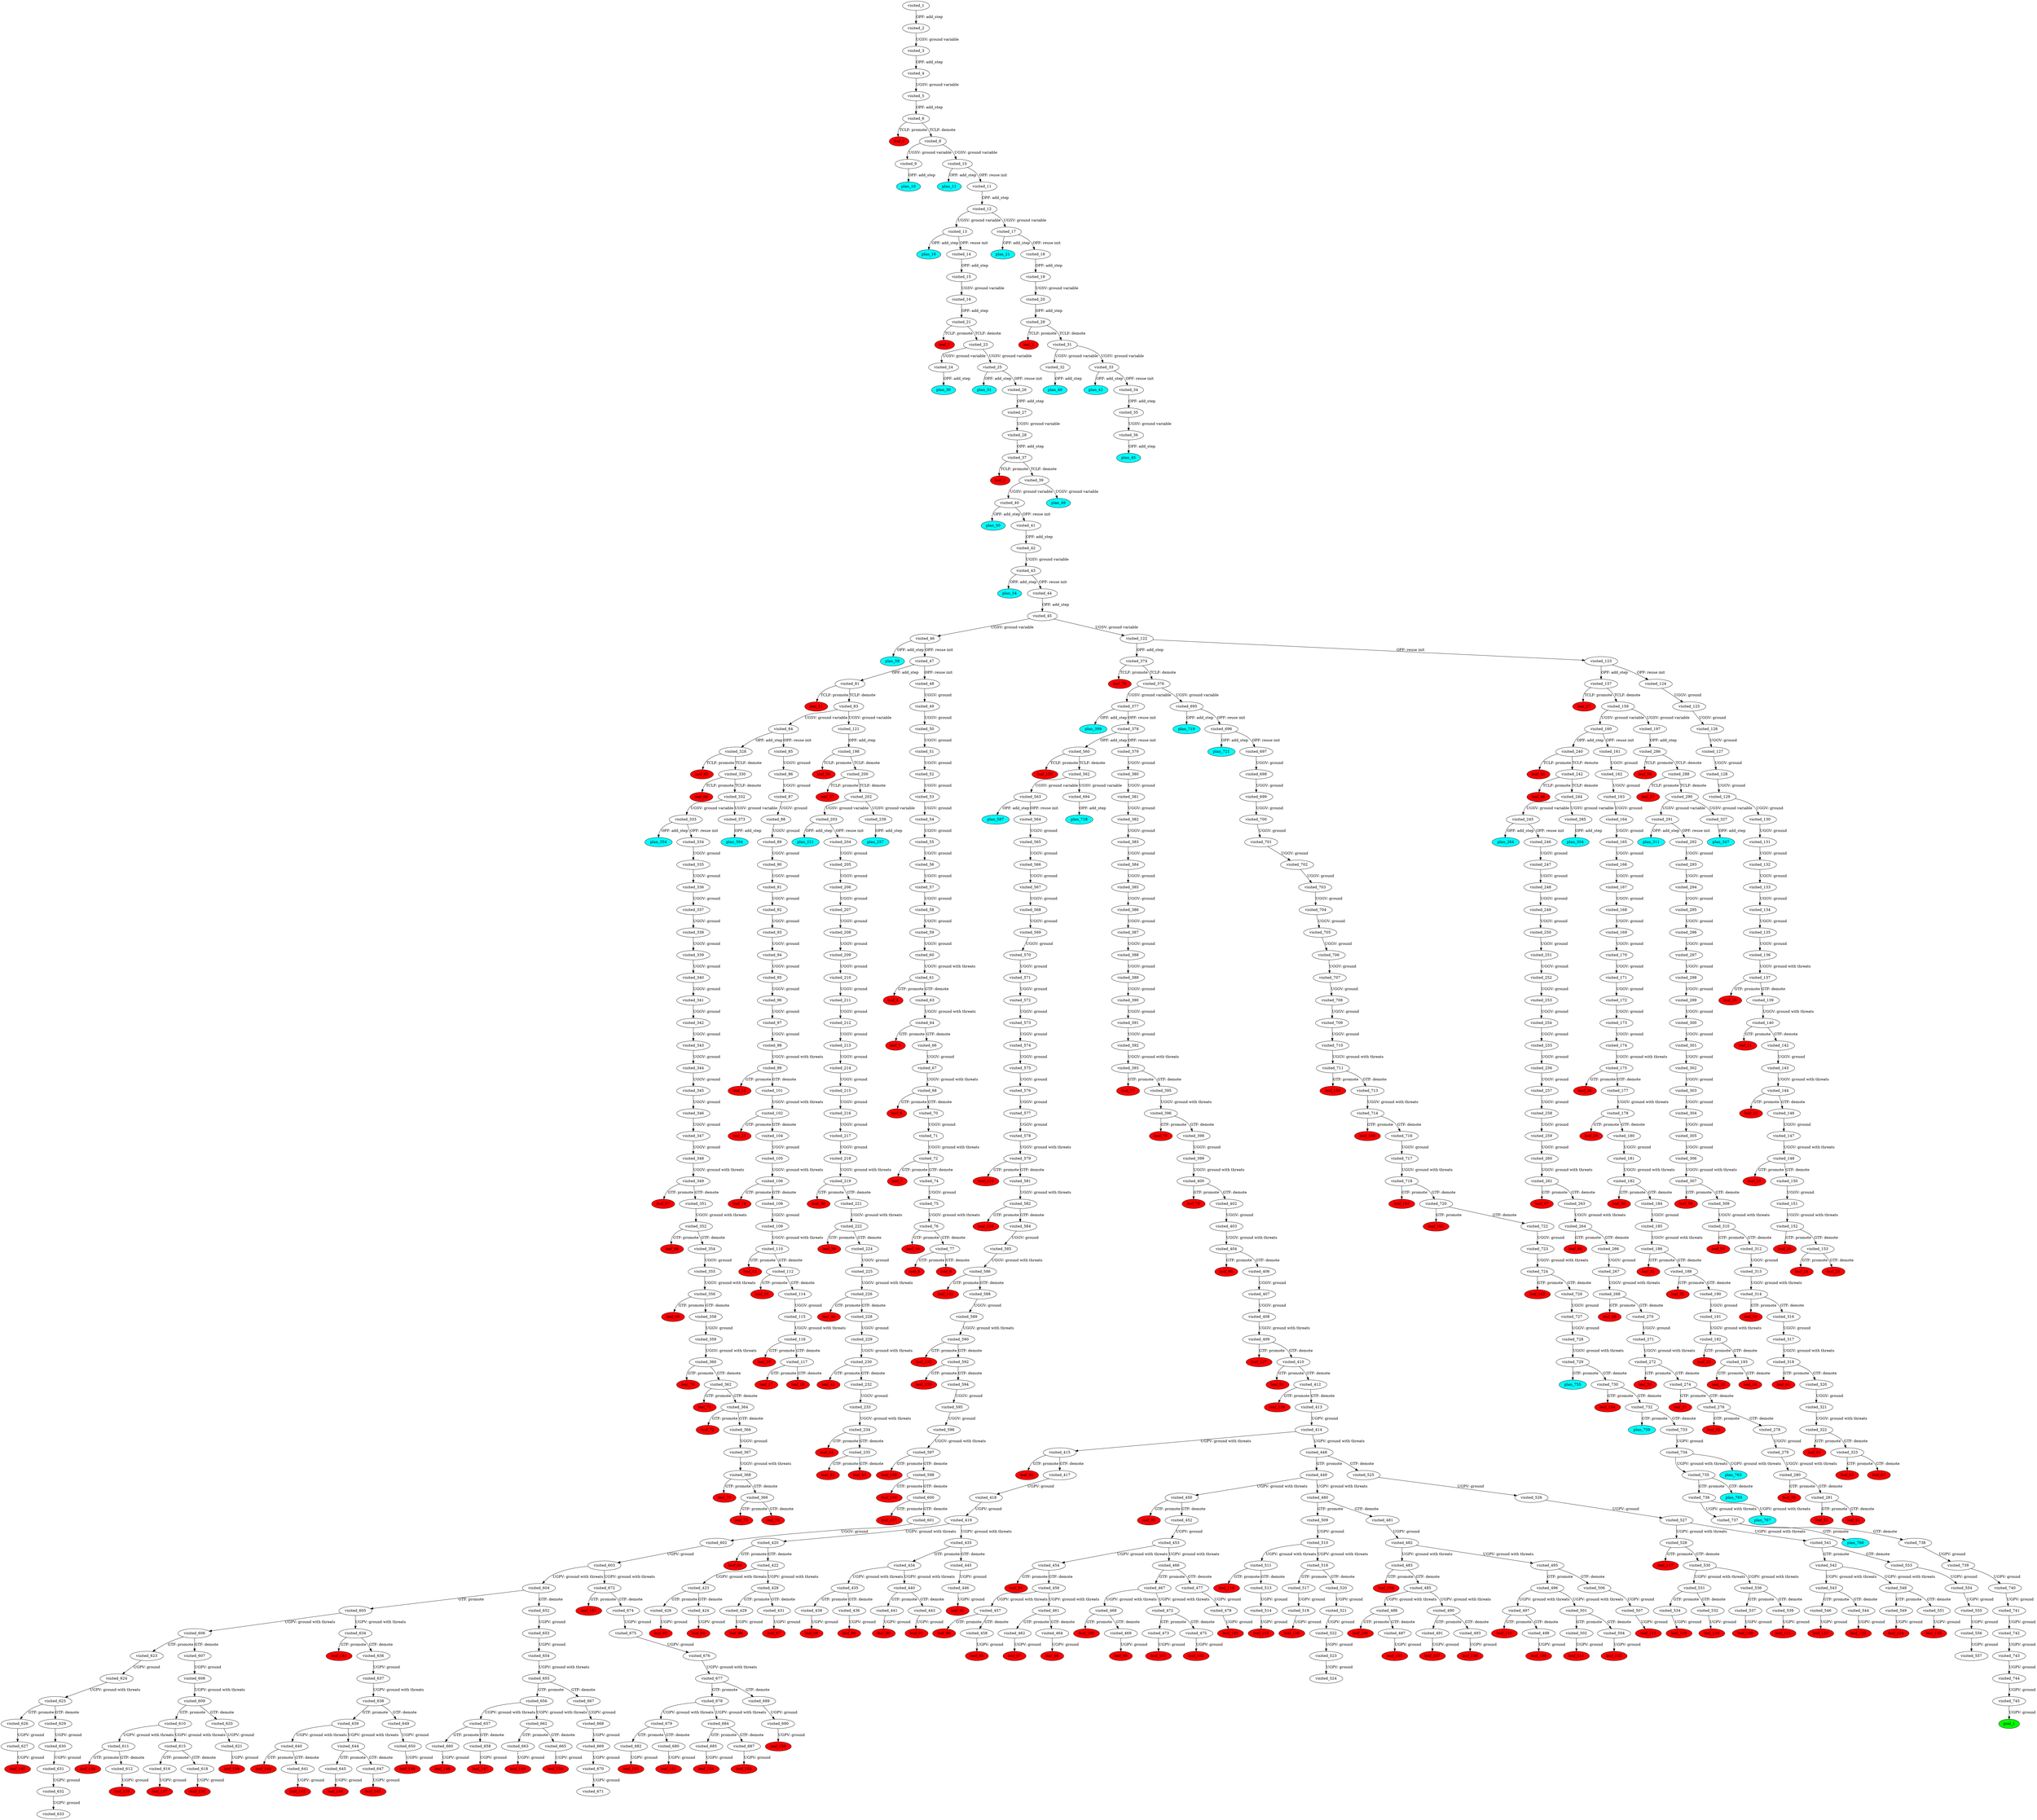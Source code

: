 digraph {
	"db0737dd-f872-801e-3802-acbea95223b9" [label=plan_0 fillcolor=cyan style=filled]
	"db0737dd-f872-801e-3802-acbea95223b9" [label=visited_1 fillcolor=white style=filled]
	"8d9e0c41-6914-ef9b-d649-cad2eb216f3b" [label=plan_1 fillcolor=cyan style=filled]
	"db0737dd-f872-801e-3802-acbea95223b9" -> "8d9e0c41-6914-ef9b-d649-cad2eb216f3b" [label="OPF: add_step"]
	"8d9e0c41-6914-ef9b-d649-cad2eb216f3b" [label=visited_2 fillcolor=white style=filled]
	"d50c1a81-d5d3-6927-a631-6dcef0dfe770" [label=plan_2 fillcolor=cyan style=filled]
	"8d9e0c41-6914-ef9b-d649-cad2eb216f3b" -> "d50c1a81-d5d3-6927-a631-6dcef0dfe770" [label="UGSV: ground variable"]
	"d50c1a81-d5d3-6927-a631-6dcef0dfe770" [label=visited_3 fillcolor=white style=filled]
	"027d785a-81cb-bbff-eb7e-6bb7b7db0285" [label=plan_3 fillcolor=cyan style=filled]
	"d50c1a81-d5d3-6927-a631-6dcef0dfe770" -> "027d785a-81cb-bbff-eb7e-6bb7b7db0285" [label="OPF: add_step"]
	"027d785a-81cb-bbff-eb7e-6bb7b7db0285" [label=visited_4 fillcolor=white style=filled]
	"ba20dae0-2c77-9741-0d36-c1bdf4411708" [label=plan_4 fillcolor=cyan style=filled]
	"027d785a-81cb-bbff-eb7e-6bb7b7db0285" -> "ba20dae0-2c77-9741-0d36-c1bdf4411708" [label="UGSV: ground variable"]
	"ba20dae0-2c77-9741-0d36-c1bdf4411708" [label=visited_5 fillcolor=white style=filled]
	"30f9a018-6cb2-365b-fd92-33f78c84d15d" [label=plan_5 fillcolor=cyan style=filled]
	"ba20dae0-2c77-9741-0d36-c1bdf4411708" -> "30f9a018-6cb2-365b-fd92-33f78c84d15d" [label="OPF: add_step"]
	"30f9a018-6cb2-365b-fd92-33f78c84d15d" [label=visited_6 fillcolor=white style=filled]
	"55f913b5-b22f-f8db-b7fb-41a7fb66fe1e" [label=plan_6 fillcolor=cyan style=filled]
	"30f9a018-6cb2-365b-fd92-33f78c84d15d" -> "55f913b5-b22f-f8db-b7fb-41a7fb66fe1e" [label="TCLF: promote"]
	"df42ffac-0401-c85b-3d05-b221f913ef6d" [label=plan_7 fillcolor=cyan style=filled]
	"30f9a018-6cb2-365b-fd92-33f78c84d15d" -> "df42ffac-0401-c85b-3d05-b221f913ef6d" [label="TCLF: demote"]
	"55f913b5-b22f-f8db-b7fb-41a7fb66fe1e" [label=visited_7 fillcolor=white style=filled]
	"55f913b5-b22f-f8db-b7fb-41a7fb66fe1e" [label=leaf_0 fillcolor=red style=filled]
	"df42ffac-0401-c85b-3d05-b221f913ef6d" [label=visited_8 fillcolor=white style=filled]
	"dc616f06-76de-e7c5-1fbc-4697acf32023" [label=plan_8 fillcolor=cyan style=filled]
	"df42ffac-0401-c85b-3d05-b221f913ef6d" -> "dc616f06-76de-e7c5-1fbc-4697acf32023" [label="UGSV: ground variable"]
	"157bfee0-0aea-4920-0cc0-6c6e7b3b4874" [label=plan_9 fillcolor=cyan style=filled]
	"df42ffac-0401-c85b-3d05-b221f913ef6d" -> "157bfee0-0aea-4920-0cc0-6c6e7b3b4874" [label="UGSV: ground variable"]
	"dc616f06-76de-e7c5-1fbc-4697acf32023" [label=visited_9 fillcolor=white style=filled]
	"0d3f2cbc-14f5-ac3c-5511-9cc2ee7a9441" [label=plan_10 fillcolor=cyan style=filled]
	"dc616f06-76de-e7c5-1fbc-4697acf32023" -> "0d3f2cbc-14f5-ac3c-5511-9cc2ee7a9441" [label="OPF: add_step"]
	"157bfee0-0aea-4920-0cc0-6c6e7b3b4874" [label=visited_10 fillcolor=white style=filled]
	"1bdc5236-45fd-a38b-783e-4df33c9f13fe" [label=plan_11 fillcolor=cyan style=filled]
	"157bfee0-0aea-4920-0cc0-6c6e7b3b4874" -> "1bdc5236-45fd-a38b-783e-4df33c9f13fe" [label="OPF: add_step"]
	"f722f527-6b04-f02a-fb05-c916439d6645" [label=plan_12 fillcolor=cyan style=filled]
	"157bfee0-0aea-4920-0cc0-6c6e7b3b4874" -> "f722f527-6b04-f02a-fb05-c916439d6645" [label="OPF: reuse init"]
	"f722f527-6b04-f02a-fb05-c916439d6645" [label=visited_11 fillcolor=white style=filled]
	"cde3988b-be61-5047-3f27-96f7dd3bc5c0" [label=plan_13 fillcolor=cyan style=filled]
	"f722f527-6b04-f02a-fb05-c916439d6645" -> "cde3988b-be61-5047-3f27-96f7dd3bc5c0" [label="OPF: add_step"]
	"cde3988b-be61-5047-3f27-96f7dd3bc5c0" [label=visited_12 fillcolor=white style=filled]
	"fdffae90-711b-2dd8-adbc-ca936607fabd" [label=plan_14 fillcolor=cyan style=filled]
	"cde3988b-be61-5047-3f27-96f7dd3bc5c0" -> "fdffae90-711b-2dd8-adbc-ca936607fabd" [label="UGSV: ground variable"]
	"e1900c58-789a-7b45-ae54-d425b593178f" [label=plan_15 fillcolor=cyan style=filled]
	"cde3988b-be61-5047-3f27-96f7dd3bc5c0" -> "e1900c58-789a-7b45-ae54-d425b593178f" [label="UGSV: ground variable"]
	"fdffae90-711b-2dd8-adbc-ca936607fabd" [label=visited_13 fillcolor=white style=filled]
	"3eaebe62-0455-1ff4-b781-9edd98dcc415" [label=plan_16 fillcolor=cyan style=filled]
	"fdffae90-711b-2dd8-adbc-ca936607fabd" -> "3eaebe62-0455-1ff4-b781-9edd98dcc415" [label="OPF: add_step"]
	"666e2e48-fd87-e22b-a93b-8bba8fe98ec1" [label=plan_17 fillcolor=cyan style=filled]
	"fdffae90-711b-2dd8-adbc-ca936607fabd" -> "666e2e48-fd87-e22b-a93b-8bba8fe98ec1" [label="OPF: reuse init"]
	"666e2e48-fd87-e22b-a93b-8bba8fe98ec1" [label=visited_14 fillcolor=white style=filled]
	"c598c0c4-f732-900e-93cf-aa208c6081be" [label=plan_18 fillcolor=cyan style=filled]
	"666e2e48-fd87-e22b-a93b-8bba8fe98ec1" -> "c598c0c4-f732-900e-93cf-aa208c6081be" [label="OPF: add_step"]
	"c598c0c4-f732-900e-93cf-aa208c6081be" [label=visited_15 fillcolor=white style=filled]
	"3a0b060c-8ff8-2386-c065-886ce43ed28a" [label=plan_19 fillcolor=cyan style=filled]
	"c598c0c4-f732-900e-93cf-aa208c6081be" -> "3a0b060c-8ff8-2386-c065-886ce43ed28a" [label="UGSV: ground variable"]
	"3a0b060c-8ff8-2386-c065-886ce43ed28a" [label=visited_16 fillcolor=white style=filled]
	"d2ac8601-a6e1-a95c-210f-ae8612700e76" [label=plan_20 fillcolor=cyan style=filled]
	"3a0b060c-8ff8-2386-c065-886ce43ed28a" -> "d2ac8601-a6e1-a95c-210f-ae8612700e76" [label="OPF: add_step"]
	"e1900c58-789a-7b45-ae54-d425b593178f" [label=visited_17 fillcolor=white style=filled]
	"0a674b49-9802-7818-f603-30e90175b4d0" [label=plan_21 fillcolor=cyan style=filled]
	"e1900c58-789a-7b45-ae54-d425b593178f" -> "0a674b49-9802-7818-f603-30e90175b4d0" [label="OPF: add_step"]
	"9d017c49-6e28-3114-000a-a30c782d40b4" [label=plan_22 fillcolor=cyan style=filled]
	"e1900c58-789a-7b45-ae54-d425b593178f" -> "9d017c49-6e28-3114-000a-a30c782d40b4" [label="OPF: reuse init"]
	"9d017c49-6e28-3114-000a-a30c782d40b4" [label=visited_18 fillcolor=white style=filled]
	"53f3a460-b5c9-fd52-9d48-c1150802bad3" [label=plan_23 fillcolor=cyan style=filled]
	"9d017c49-6e28-3114-000a-a30c782d40b4" -> "53f3a460-b5c9-fd52-9d48-c1150802bad3" [label="OPF: add_step"]
	"53f3a460-b5c9-fd52-9d48-c1150802bad3" [label=visited_19 fillcolor=white style=filled]
	"c79b0ed6-e2aa-4b87-efe8-e44a9a2e1d91" [label=plan_24 fillcolor=cyan style=filled]
	"53f3a460-b5c9-fd52-9d48-c1150802bad3" -> "c79b0ed6-e2aa-4b87-efe8-e44a9a2e1d91" [label="UGSV: ground variable"]
	"c79b0ed6-e2aa-4b87-efe8-e44a9a2e1d91" [label=visited_20 fillcolor=white style=filled]
	"cd78d0f6-3e5a-8260-f5bf-6fbfd4520a00" [label=plan_25 fillcolor=cyan style=filled]
	"c79b0ed6-e2aa-4b87-efe8-e44a9a2e1d91" -> "cd78d0f6-3e5a-8260-f5bf-6fbfd4520a00" [label="OPF: add_step"]
	"d2ac8601-a6e1-a95c-210f-ae8612700e76" [label=visited_21 fillcolor=white style=filled]
	"c8f5aaab-0fce-fb83-39e0-0ec8833e9f7d" [label=plan_26 fillcolor=cyan style=filled]
	"d2ac8601-a6e1-a95c-210f-ae8612700e76" -> "c8f5aaab-0fce-fb83-39e0-0ec8833e9f7d" [label="TCLF: promote"]
	"2c088c4d-ed72-6e52-46f7-6fdda596bdfc" [label=plan_27 fillcolor=cyan style=filled]
	"d2ac8601-a6e1-a95c-210f-ae8612700e76" -> "2c088c4d-ed72-6e52-46f7-6fdda596bdfc" [label="TCLF: demote"]
	"c8f5aaab-0fce-fb83-39e0-0ec8833e9f7d" [label=visited_22 fillcolor=white style=filled]
	"c8f5aaab-0fce-fb83-39e0-0ec8833e9f7d" [label=leaf_1 fillcolor=red style=filled]
	"2c088c4d-ed72-6e52-46f7-6fdda596bdfc" [label=visited_23 fillcolor=white style=filled]
	"668fabd4-98f5-9359-570b-3a049e868d86" [label=plan_28 fillcolor=cyan style=filled]
	"2c088c4d-ed72-6e52-46f7-6fdda596bdfc" -> "668fabd4-98f5-9359-570b-3a049e868d86" [label="UGSV: ground variable"]
	"daf487cb-5af0-3328-7ddb-c8291e2ceade" [label=plan_29 fillcolor=cyan style=filled]
	"2c088c4d-ed72-6e52-46f7-6fdda596bdfc" -> "daf487cb-5af0-3328-7ddb-c8291e2ceade" [label="UGSV: ground variable"]
	"668fabd4-98f5-9359-570b-3a049e868d86" [label=visited_24 fillcolor=white style=filled]
	"b2680e8a-f892-1e80-d524-a1f13722eddf" [label=plan_30 fillcolor=cyan style=filled]
	"668fabd4-98f5-9359-570b-3a049e868d86" -> "b2680e8a-f892-1e80-d524-a1f13722eddf" [label="OPF: add_step"]
	"daf487cb-5af0-3328-7ddb-c8291e2ceade" [label=visited_25 fillcolor=white style=filled]
	"f2a471dd-dc4f-9639-9cf6-3e120241f8f3" [label=plan_31 fillcolor=cyan style=filled]
	"daf487cb-5af0-3328-7ddb-c8291e2ceade" -> "f2a471dd-dc4f-9639-9cf6-3e120241f8f3" [label="OPF: add_step"]
	"21af4c47-4311-1b21-2236-5d0be11e1445" [label=plan_32 fillcolor=cyan style=filled]
	"daf487cb-5af0-3328-7ddb-c8291e2ceade" -> "21af4c47-4311-1b21-2236-5d0be11e1445" [label="OPF: reuse init"]
	"21af4c47-4311-1b21-2236-5d0be11e1445" [label=visited_26 fillcolor=white style=filled]
	"757d2f39-5c91-6031-3e7f-2b9602a980d9" [label=plan_33 fillcolor=cyan style=filled]
	"21af4c47-4311-1b21-2236-5d0be11e1445" -> "757d2f39-5c91-6031-3e7f-2b9602a980d9" [label="OPF: add_step"]
	"757d2f39-5c91-6031-3e7f-2b9602a980d9" [label=visited_27 fillcolor=white style=filled]
	"a01f4eb9-7849-53ae-cfe9-9a9d2c15f75e" [label=plan_34 fillcolor=cyan style=filled]
	"757d2f39-5c91-6031-3e7f-2b9602a980d9" -> "a01f4eb9-7849-53ae-cfe9-9a9d2c15f75e" [label="UGSV: ground variable"]
	"a01f4eb9-7849-53ae-cfe9-9a9d2c15f75e" [label=visited_28 fillcolor=white style=filled]
	"c7917c7a-cfec-2a33-ab9b-6264be7e240b" [label=plan_35 fillcolor=cyan style=filled]
	"a01f4eb9-7849-53ae-cfe9-9a9d2c15f75e" -> "c7917c7a-cfec-2a33-ab9b-6264be7e240b" [label="OPF: add_step"]
	"cd78d0f6-3e5a-8260-f5bf-6fbfd4520a00" [label=visited_29 fillcolor=white style=filled]
	"f0a85a78-d37b-60b4-b5a0-a8b14e36c945" [label=plan_36 fillcolor=cyan style=filled]
	"cd78d0f6-3e5a-8260-f5bf-6fbfd4520a00" -> "f0a85a78-d37b-60b4-b5a0-a8b14e36c945" [label="TCLF: promote"]
	"440c8ad3-1be6-4c76-a753-033606a6f21a" [label=plan_37 fillcolor=cyan style=filled]
	"cd78d0f6-3e5a-8260-f5bf-6fbfd4520a00" -> "440c8ad3-1be6-4c76-a753-033606a6f21a" [label="TCLF: demote"]
	"f0a85a78-d37b-60b4-b5a0-a8b14e36c945" [label=visited_30 fillcolor=white style=filled]
	"f0a85a78-d37b-60b4-b5a0-a8b14e36c945" [label=leaf_2 fillcolor=red style=filled]
	"440c8ad3-1be6-4c76-a753-033606a6f21a" [label=visited_31 fillcolor=white style=filled]
	"d1e25b6e-ec52-ba55-825b-f25a09e12906" [label=plan_38 fillcolor=cyan style=filled]
	"440c8ad3-1be6-4c76-a753-033606a6f21a" -> "d1e25b6e-ec52-ba55-825b-f25a09e12906" [label="UGSV: ground variable"]
	"b3ca759f-8534-e5b6-202a-e63b2b857c4b" [label=plan_39 fillcolor=cyan style=filled]
	"440c8ad3-1be6-4c76-a753-033606a6f21a" -> "b3ca759f-8534-e5b6-202a-e63b2b857c4b" [label="UGSV: ground variable"]
	"d1e25b6e-ec52-ba55-825b-f25a09e12906" [label=visited_32 fillcolor=white style=filled]
	"7c515e0e-5d25-a13e-a34d-2e5f17c40a33" [label=plan_40 fillcolor=cyan style=filled]
	"d1e25b6e-ec52-ba55-825b-f25a09e12906" -> "7c515e0e-5d25-a13e-a34d-2e5f17c40a33" [label="OPF: add_step"]
	"b3ca759f-8534-e5b6-202a-e63b2b857c4b" [label=visited_33 fillcolor=white style=filled]
	"d7c35b6a-f68f-3309-4c52-106e25282990" [label=plan_41 fillcolor=cyan style=filled]
	"b3ca759f-8534-e5b6-202a-e63b2b857c4b" -> "d7c35b6a-f68f-3309-4c52-106e25282990" [label="OPF: add_step"]
	"2050773e-f61f-6cfa-433b-334196518f53" [label=plan_42 fillcolor=cyan style=filled]
	"b3ca759f-8534-e5b6-202a-e63b2b857c4b" -> "2050773e-f61f-6cfa-433b-334196518f53" [label="OPF: reuse init"]
	"2050773e-f61f-6cfa-433b-334196518f53" [label=visited_34 fillcolor=white style=filled]
	"f87de967-a580-0c02-e9e8-381365d0c340" [label=plan_43 fillcolor=cyan style=filled]
	"2050773e-f61f-6cfa-433b-334196518f53" -> "f87de967-a580-0c02-e9e8-381365d0c340" [label="OPF: add_step"]
	"f87de967-a580-0c02-e9e8-381365d0c340" [label=visited_35 fillcolor=white style=filled]
	"92d9eb02-13e9-42bd-62d6-6015579591a6" [label=plan_44 fillcolor=cyan style=filled]
	"f87de967-a580-0c02-e9e8-381365d0c340" -> "92d9eb02-13e9-42bd-62d6-6015579591a6" [label="UGSV: ground variable"]
	"92d9eb02-13e9-42bd-62d6-6015579591a6" [label=visited_36 fillcolor=white style=filled]
	"c2aa2606-edfa-63fc-2cca-a8ecd2bbef29" [label=plan_45 fillcolor=cyan style=filled]
	"92d9eb02-13e9-42bd-62d6-6015579591a6" -> "c2aa2606-edfa-63fc-2cca-a8ecd2bbef29" [label="OPF: add_step"]
	"c7917c7a-cfec-2a33-ab9b-6264be7e240b" [label=visited_37 fillcolor=white style=filled]
	"eb9ce3cb-c4cd-5c9d-73e9-a62745f1cc47" [label=plan_46 fillcolor=cyan style=filled]
	"c7917c7a-cfec-2a33-ab9b-6264be7e240b" -> "eb9ce3cb-c4cd-5c9d-73e9-a62745f1cc47" [label="TCLF: promote"]
	"f9ac0408-cb03-3916-ae9f-b4d4e5e462c4" [label=plan_47 fillcolor=cyan style=filled]
	"c7917c7a-cfec-2a33-ab9b-6264be7e240b" -> "f9ac0408-cb03-3916-ae9f-b4d4e5e462c4" [label="TCLF: demote"]
	"eb9ce3cb-c4cd-5c9d-73e9-a62745f1cc47" [label=visited_38 fillcolor=white style=filled]
	"eb9ce3cb-c4cd-5c9d-73e9-a62745f1cc47" [label=leaf_3 fillcolor=red style=filled]
	"f9ac0408-cb03-3916-ae9f-b4d4e5e462c4" [label=visited_39 fillcolor=white style=filled]
	"d1cb7bda-db82-a77b-fff4-5afbb778cbf1" [label=plan_48 fillcolor=cyan style=filled]
	"f9ac0408-cb03-3916-ae9f-b4d4e5e462c4" -> "d1cb7bda-db82-a77b-fff4-5afbb778cbf1" [label="UGSV: ground variable"]
	"68662373-7153-4dfa-2eca-0a907922a313" [label=plan_49 fillcolor=cyan style=filled]
	"f9ac0408-cb03-3916-ae9f-b4d4e5e462c4" -> "68662373-7153-4dfa-2eca-0a907922a313" [label="UGSV: ground variable"]
	"d1cb7bda-db82-a77b-fff4-5afbb778cbf1" [label=visited_40 fillcolor=white style=filled]
	"87d5e9df-33c1-629e-f88d-e5dce51fd9fb" [label=plan_50 fillcolor=cyan style=filled]
	"d1cb7bda-db82-a77b-fff4-5afbb778cbf1" -> "87d5e9df-33c1-629e-f88d-e5dce51fd9fb" [label="OPF: add_step"]
	"17570e5a-c918-51ea-ef19-2e9c70b58b86" [label=plan_51 fillcolor=cyan style=filled]
	"d1cb7bda-db82-a77b-fff4-5afbb778cbf1" -> "17570e5a-c918-51ea-ef19-2e9c70b58b86" [label="OPF: reuse init"]
	"17570e5a-c918-51ea-ef19-2e9c70b58b86" [label=visited_41 fillcolor=white style=filled]
	"fd51807e-1f8b-d23d-5b29-6ea5f02c7a74" [label=plan_52 fillcolor=cyan style=filled]
	"17570e5a-c918-51ea-ef19-2e9c70b58b86" -> "fd51807e-1f8b-d23d-5b29-6ea5f02c7a74" [label="OPF: add_step"]
	"fd51807e-1f8b-d23d-5b29-6ea5f02c7a74" [label=visited_42 fillcolor=white style=filled]
	"ac8a3334-64d7-cb94-333e-4cdde6f7b616" [label=plan_53 fillcolor=cyan style=filled]
	"fd51807e-1f8b-d23d-5b29-6ea5f02c7a74" -> "ac8a3334-64d7-cb94-333e-4cdde6f7b616" [label="UGSV: ground variable"]
	"ac8a3334-64d7-cb94-333e-4cdde6f7b616" [label=visited_43 fillcolor=white style=filled]
	"41f8b30f-2558-458f-aaca-032594fe7774" [label=plan_54 fillcolor=cyan style=filled]
	"ac8a3334-64d7-cb94-333e-4cdde6f7b616" -> "41f8b30f-2558-458f-aaca-032594fe7774" [label="OPF: add_step"]
	"c68019fc-9534-3667-719d-c733700d91e3" [label=plan_55 fillcolor=cyan style=filled]
	"ac8a3334-64d7-cb94-333e-4cdde6f7b616" -> "c68019fc-9534-3667-719d-c733700d91e3" [label="OPF: reuse init"]
	"c68019fc-9534-3667-719d-c733700d91e3" [label=visited_44 fillcolor=white style=filled]
	"5feb4a74-b2c8-ef3f-f303-4113125d045c" [label=plan_56 fillcolor=cyan style=filled]
	"c68019fc-9534-3667-719d-c733700d91e3" -> "5feb4a74-b2c8-ef3f-f303-4113125d045c" [label="OPF: add_step"]
	"5feb4a74-b2c8-ef3f-f303-4113125d045c" [label=visited_45 fillcolor=white style=filled]
	"6ec7ab56-6d09-a595-1221-5367be81b04e" [label=plan_57 fillcolor=cyan style=filled]
	"5feb4a74-b2c8-ef3f-f303-4113125d045c" -> "6ec7ab56-6d09-a595-1221-5367be81b04e" [label="UGSV: ground variable"]
	"b60864ef-c4d4-a9fc-61e6-26d587142923" [label=plan_58 fillcolor=cyan style=filled]
	"5feb4a74-b2c8-ef3f-f303-4113125d045c" -> "b60864ef-c4d4-a9fc-61e6-26d587142923" [label="UGSV: ground variable"]
	"6ec7ab56-6d09-a595-1221-5367be81b04e" [label=visited_46 fillcolor=white style=filled]
	"637d6ab7-bcff-163f-667d-ce69b6cc7550" [label=plan_59 fillcolor=cyan style=filled]
	"6ec7ab56-6d09-a595-1221-5367be81b04e" -> "637d6ab7-bcff-163f-667d-ce69b6cc7550" [label="OPF: add_step"]
	"c721d273-da77-f86a-b9bb-c03265281518" [label=plan_60 fillcolor=cyan style=filled]
	"6ec7ab56-6d09-a595-1221-5367be81b04e" -> "c721d273-da77-f86a-b9bb-c03265281518" [label="OPF: reuse init"]
	"c721d273-da77-f86a-b9bb-c03265281518" [label=visited_47 fillcolor=white style=filled]
	"1b769406-802a-0ad8-0a47-2da00a529511" [label=plan_61 fillcolor=cyan style=filled]
	"c721d273-da77-f86a-b9bb-c03265281518" -> "1b769406-802a-0ad8-0a47-2da00a529511" [label="OPF: add_step"]
	"74c55f51-258a-34db-3b5f-e68ce1e0a46b" [label=plan_62 fillcolor=cyan style=filled]
	"c721d273-da77-f86a-b9bb-c03265281518" -> "74c55f51-258a-34db-3b5f-e68ce1e0a46b" [label="OPF: reuse init"]
	"74c55f51-258a-34db-3b5f-e68ce1e0a46b" [label=visited_48 fillcolor=white style=filled]
	"a7b68941-454c-0e84-69d1-7680176dfd4f" [label=plan_63 fillcolor=cyan style=filled]
	"74c55f51-258a-34db-3b5f-e68ce1e0a46b" -> "a7b68941-454c-0e84-69d1-7680176dfd4f" [label="UGGV: ground"]
	"a7b68941-454c-0e84-69d1-7680176dfd4f" [label=visited_49 fillcolor=white style=filled]
	"04703022-7bcd-64bd-3ef6-a30720ae00c2" [label=plan_64 fillcolor=cyan style=filled]
	"a7b68941-454c-0e84-69d1-7680176dfd4f" -> "04703022-7bcd-64bd-3ef6-a30720ae00c2" [label="UGGV: ground"]
	"04703022-7bcd-64bd-3ef6-a30720ae00c2" [label=visited_50 fillcolor=white style=filled]
	"2c5197ad-0331-b5f8-e460-fc78def9e0b4" [label=plan_65 fillcolor=cyan style=filled]
	"04703022-7bcd-64bd-3ef6-a30720ae00c2" -> "2c5197ad-0331-b5f8-e460-fc78def9e0b4" [label="UGGV: ground"]
	"2c5197ad-0331-b5f8-e460-fc78def9e0b4" [label=visited_51 fillcolor=white style=filled]
	"5d9f4c88-84c4-aafe-a568-c69e29ad499a" [label=plan_66 fillcolor=cyan style=filled]
	"2c5197ad-0331-b5f8-e460-fc78def9e0b4" -> "5d9f4c88-84c4-aafe-a568-c69e29ad499a" [label="UGGV: ground"]
	"5d9f4c88-84c4-aafe-a568-c69e29ad499a" [label=visited_52 fillcolor=white style=filled]
	"6ab8f98d-863e-8582-3719-2f17134f87b0" [label=plan_67 fillcolor=cyan style=filled]
	"5d9f4c88-84c4-aafe-a568-c69e29ad499a" -> "6ab8f98d-863e-8582-3719-2f17134f87b0" [label="UGGV: ground"]
	"6ab8f98d-863e-8582-3719-2f17134f87b0" [label=visited_53 fillcolor=white style=filled]
	"f64590e4-1222-fd27-fab0-7a419a9d1fd0" [label=plan_68 fillcolor=cyan style=filled]
	"6ab8f98d-863e-8582-3719-2f17134f87b0" -> "f64590e4-1222-fd27-fab0-7a419a9d1fd0" [label="UGGV: ground"]
	"f64590e4-1222-fd27-fab0-7a419a9d1fd0" [label=visited_54 fillcolor=white style=filled]
	"d4ebd352-b4e6-1ed5-90fb-0345e0b8133d" [label=plan_69 fillcolor=cyan style=filled]
	"f64590e4-1222-fd27-fab0-7a419a9d1fd0" -> "d4ebd352-b4e6-1ed5-90fb-0345e0b8133d" [label="UGGV: ground"]
	"d4ebd352-b4e6-1ed5-90fb-0345e0b8133d" [label=visited_55 fillcolor=white style=filled]
	"7795a04e-7b08-4c14-41ef-ecd286aa7617" [label=plan_70 fillcolor=cyan style=filled]
	"d4ebd352-b4e6-1ed5-90fb-0345e0b8133d" -> "7795a04e-7b08-4c14-41ef-ecd286aa7617" [label="UGGV: ground"]
	"7795a04e-7b08-4c14-41ef-ecd286aa7617" [label=visited_56 fillcolor=white style=filled]
	"724c5541-9fc5-961b-6585-065d25cb7f85" [label=plan_71 fillcolor=cyan style=filled]
	"7795a04e-7b08-4c14-41ef-ecd286aa7617" -> "724c5541-9fc5-961b-6585-065d25cb7f85" [label="UGGV: ground"]
	"724c5541-9fc5-961b-6585-065d25cb7f85" [label=visited_57 fillcolor=white style=filled]
	"755d2a05-b3b8-c2a6-d76f-754f0684c20e" [label=plan_72 fillcolor=cyan style=filled]
	"724c5541-9fc5-961b-6585-065d25cb7f85" -> "755d2a05-b3b8-c2a6-d76f-754f0684c20e" [label="UGGV: ground"]
	"755d2a05-b3b8-c2a6-d76f-754f0684c20e" [label=visited_58 fillcolor=white style=filled]
	"0079ef09-8c5c-a3d2-0452-8e9d1a244d0e" [label=plan_73 fillcolor=cyan style=filled]
	"755d2a05-b3b8-c2a6-d76f-754f0684c20e" -> "0079ef09-8c5c-a3d2-0452-8e9d1a244d0e" [label="UGGV: ground"]
	"0079ef09-8c5c-a3d2-0452-8e9d1a244d0e" [label=visited_59 fillcolor=white style=filled]
	"ab4dce88-31ba-0050-5dba-b126577aa9b5" [label=plan_74 fillcolor=cyan style=filled]
	"0079ef09-8c5c-a3d2-0452-8e9d1a244d0e" -> "ab4dce88-31ba-0050-5dba-b126577aa9b5" [label="UGGV: ground"]
	"ab4dce88-31ba-0050-5dba-b126577aa9b5" [label=visited_60 fillcolor=white style=filled]
	"fd6337cc-7fac-9df1-6d84-84046bc036ab" [label=plan_75 fillcolor=cyan style=filled]
	"ab4dce88-31ba-0050-5dba-b126577aa9b5" -> "fd6337cc-7fac-9df1-6d84-84046bc036ab" [label="UGGV: ground with threats"]
	"fd6337cc-7fac-9df1-6d84-84046bc036ab" [label=visited_61 fillcolor=white style=filled]
	"e8254f34-4c79-ed19-d829-ae32cc740786" [label=plan_76 fillcolor=cyan style=filled]
	"fd6337cc-7fac-9df1-6d84-84046bc036ab" -> "e8254f34-4c79-ed19-d829-ae32cc740786" [label="GTF: promote"]
	"ba71d68a-b934-7b36-bb89-ef7d476b7249" [label=plan_77 fillcolor=cyan style=filled]
	"fd6337cc-7fac-9df1-6d84-84046bc036ab" -> "ba71d68a-b934-7b36-bb89-ef7d476b7249" [label="GTF: demote"]
	"e8254f34-4c79-ed19-d829-ae32cc740786" [label=visited_62 fillcolor=white style=filled]
	"e8254f34-4c79-ed19-d829-ae32cc740786" [label=leaf_4 fillcolor=red style=filled]
	"ba71d68a-b934-7b36-bb89-ef7d476b7249" [label=visited_63 fillcolor=white style=filled]
	"ef095bff-88fc-78ec-3935-288be5ce802d" [label=plan_78 fillcolor=cyan style=filled]
	"ba71d68a-b934-7b36-bb89-ef7d476b7249" -> "ef095bff-88fc-78ec-3935-288be5ce802d" [label="UGGV: ground with threats"]
	"ef095bff-88fc-78ec-3935-288be5ce802d" [label=visited_64 fillcolor=white style=filled]
	"d88dff48-a86a-6727-cf13-ad2b09ef9759" [label=plan_79 fillcolor=cyan style=filled]
	"ef095bff-88fc-78ec-3935-288be5ce802d" -> "d88dff48-a86a-6727-cf13-ad2b09ef9759" [label="GTF: promote"]
	"18e8ffbf-e7a1-abfa-0134-e3964c68d63f" [label=plan_80 fillcolor=cyan style=filled]
	"ef095bff-88fc-78ec-3935-288be5ce802d" -> "18e8ffbf-e7a1-abfa-0134-e3964c68d63f" [label="GTF: demote"]
	"d88dff48-a86a-6727-cf13-ad2b09ef9759" [label=visited_65 fillcolor=white style=filled]
	"d88dff48-a86a-6727-cf13-ad2b09ef9759" [label=leaf_5 fillcolor=red style=filled]
	"18e8ffbf-e7a1-abfa-0134-e3964c68d63f" [label=visited_66 fillcolor=white style=filled]
	"720773ad-e50b-db24-b5ae-eef69f1fce8d" [label=plan_81 fillcolor=cyan style=filled]
	"18e8ffbf-e7a1-abfa-0134-e3964c68d63f" -> "720773ad-e50b-db24-b5ae-eef69f1fce8d" [label="UGGV: ground"]
	"720773ad-e50b-db24-b5ae-eef69f1fce8d" [label=visited_67 fillcolor=white style=filled]
	"68c49603-1d17-1d89-19b4-bc2281dd3df4" [label=plan_82 fillcolor=cyan style=filled]
	"720773ad-e50b-db24-b5ae-eef69f1fce8d" -> "68c49603-1d17-1d89-19b4-bc2281dd3df4" [label="UGGV: ground with threats"]
	"68c49603-1d17-1d89-19b4-bc2281dd3df4" [label=visited_68 fillcolor=white style=filled]
	"b6e70e60-8dba-4d34-b1f3-07ca92359ce1" [label=plan_83 fillcolor=cyan style=filled]
	"68c49603-1d17-1d89-19b4-bc2281dd3df4" -> "b6e70e60-8dba-4d34-b1f3-07ca92359ce1" [label="GTF: promote"]
	"794f4d09-e15e-af23-b39a-3ad41b3129b7" [label=plan_84 fillcolor=cyan style=filled]
	"68c49603-1d17-1d89-19b4-bc2281dd3df4" -> "794f4d09-e15e-af23-b39a-3ad41b3129b7" [label="GTF: demote"]
	"b6e70e60-8dba-4d34-b1f3-07ca92359ce1" [label=visited_69 fillcolor=white style=filled]
	"b6e70e60-8dba-4d34-b1f3-07ca92359ce1" [label=leaf_6 fillcolor=red style=filled]
	"794f4d09-e15e-af23-b39a-3ad41b3129b7" [label=visited_70 fillcolor=white style=filled]
	"74f52b87-d3c2-eae5-d2b8-65783b440220" [label=plan_85 fillcolor=cyan style=filled]
	"794f4d09-e15e-af23-b39a-3ad41b3129b7" -> "74f52b87-d3c2-eae5-d2b8-65783b440220" [label="UGGV: ground"]
	"74f52b87-d3c2-eae5-d2b8-65783b440220" [label=visited_71 fillcolor=white style=filled]
	"b15c4ce4-682d-4630-426d-761caeb1c8be" [label=plan_86 fillcolor=cyan style=filled]
	"74f52b87-d3c2-eae5-d2b8-65783b440220" -> "b15c4ce4-682d-4630-426d-761caeb1c8be" [label="UGGV: ground with threats"]
	"b15c4ce4-682d-4630-426d-761caeb1c8be" [label=visited_72 fillcolor=white style=filled]
	"6a0e3d37-12b2-70e7-0fc4-bfb2d102c40c" [label=plan_87 fillcolor=cyan style=filled]
	"b15c4ce4-682d-4630-426d-761caeb1c8be" -> "6a0e3d37-12b2-70e7-0fc4-bfb2d102c40c" [label="GTF: promote"]
	"a5522ef4-753f-4161-5d99-c02e43705302" [label=plan_88 fillcolor=cyan style=filled]
	"b15c4ce4-682d-4630-426d-761caeb1c8be" -> "a5522ef4-753f-4161-5d99-c02e43705302" [label="GTF: demote"]
	"6a0e3d37-12b2-70e7-0fc4-bfb2d102c40c" [label=visited_73 fillcolor=white style=filled]
	"6a0e3d37-12b2-70e7-0fc4-bfb2d102c40c" [label=leaf_7 fillcolor=red style=filled]
	"a5522ef4-753f-4161-5d99-c02e43705302" [label=visited_74 fillcolor=white style=filled]
	"bdffc8bf-cd31-8186-7912-29bd071234b3" [label=plan_89 fillcolor=cyan style=filled]
	"a5522ef4-753f-4161-5d99-c02e43705302" -> "bdffc8bf-cd31-8186-7912-29bd071234b3" [label="UGGV: ground"]
	"bdffc8bf-cd31-8186-7912-29bd071234b3" [label=visited_75 fillcolor=white style=filled]
	"b06d80b0-129b-f884-e23f-74f4a9fb7eb4" [label=plan_90 fillcolor=cyan style=filled]
	"bdffc8bf-cd31-8186-7912-29bd071234b3" -> "b06d80b0-129b-f884-e23f-74f4a9fb7eb4" [label="UGGV: ground with threats"]
	"b06d80b0-129b-f884-e23f-74f4a9fb7eb4" [label=visited_76 fillcolor=white style=filled]
	"76f60d66-5199-8373-d00e-b1f4a3709878" [label=plan_91 fillcolor=cyan style=filled]
	"b06d80b0-129b-f884-e23f-74f4a9fb7eb4" -> "76f60d66-5199-8373-d00e-b1f4a3709878" [label="GTF: promote"]
	"c55fee1e-8ebf-f2df-becc-a42b435902d0" [label=plan_92 fillcolor=cyan style=filled]
	"b06d80b0-129b-f884-e23f-74f4a9fb7eb4" -> "c55fee1e-8ebf-f2df-becc-a42b435902d0" [label="GTF: demote"]
	"c55fee1e-8ebf-f2df-becc-a42b435902d0" [label=visited_77 fillcolor=white style=filled]
	"009eaecc-9f15-a872-819b-0a57a0dfbeae" [label=plan_93 fillcolor=cyan style=filled]
	"c55fee1e-8ebf-f2df-becc-a42b435902d0" -> "009eaecc-9f15-a872-819b-0a57a0dfbeae" [label="GTF: promote"]
	"9924d8f1-ff2a-57f0-7c42-807ebffb252b" [label=plan_94 fillcolor=cyan style=filled]
	"c55fee1e-8ebf-f2df-becc-a42b435902d0" -> "9924d8f1-ff2a-57f0-7c42-807ebffb252b" [label="GTF: demote"]
	"009eaecc-9f15-a872-819b-0a57a0dfbeae" [label=visited_78 fillcolor=white style=filled]
	"009eaecc-9f15-a872-819b-0a57a0dfbeae" [label=leaf_8 fillcolor=red style=filled]
	"9924d8f1-ff2a-57f0-7c42-807ebffb252b" [label=visited_79 fillcolor=white style=filled]
	"9924d8f1-ff2a-57f0-7c42-807ebffb252b" [label=leaf_9 fillcolor=red style=filled]
	"76f60d66-5199-8373-d00e-b1f4a3709878" [label=visited_80 fillcolor=white style=filled]
	"76f60d66-5199-8373-d00e-b1f4a3709878" [label=leaf_10 fillcolor=red style=filled]
	"1b769406-802a-0ad8-0a47-2da00a529511" [label=visited_81 fillcolor=white style=filled]
	"f350a55d-7c76-58ca-4e18-16c0b9e02323" [label=plan_95 fillcolor=cyan style=filled]
	"1b769406-802a-0ad8-0a47-2da00a529511" -> "f350a55d-7c76-58ca-4e18-16c0b9e02323" [label="TCLF: promote"]
	"11c71b69-232c-bf8d-9b42-d0e8536e41cf" [label=plan_96 fillcolor=cyan style=filled]
	"1b769406-802a-0ad8-0a47-2da00a529511" -> "11c71b69-232c-bf8d-9b42-d0e8536e41cf" [label="TCLF: demote"]
	"f350a55d-7c76-58ca-4e18-16c0b9e02323" [label=visited_82 fillcolor=white style=filled]
	"f350a55d-7c76-58ca-4e18-16c0b9e02323" [label=leaf_11 fillcolor=red style=filled]
	"11c71b69-232c-bf8d-9b42-d0e8536e41cf" [label=visited_83 fillcolor=white style=filled]
	"a7065078-7bd4-a351-c265-83d9c54d41b3" [label=plan_97 fillcolor=cyan style=filled]
	"11c71b69-232c-bf8d-9b42-d0e8536e41cf" -> "a7065078-7bd4-a351-c265-83d9c54d41b3" [label="UGSV: ground variable"]
	"855de8f7-62a8-8de1-817b-578379df71f5" [label=plan_98 fillcolor=cyan style=filled]
	"11c71b69-232c-bf8d-9b42-d0e8536e41cf" -> "855de8f7-62a8-8de1-817b-578379df71f5" [label="UGSV: ground variable"]
	"a7065078-7bd4-a351-c265-83d9c54d41b3" [label=visited_84 fillcolor=white style=filled]
	"061e040c-f9cc-a717-cd0f-e25121c94718" [label=plan_99 fillcolor=cyan style=filled]
	"a7065078-7bd4-a351-c265-83d9c54d41b3" -> "061e040c-f9cc-a717-cd0f-e25121c94718" [label="OPF: add_step"]
	"c35cc401-ee93-3008-2329-02d1dfbf7778" [label=plan_100 fillcolor=cyan style=filled]
	"a7065078-7bd4-a351-c265-83d9c54d41b3" -> "c35cc401-ee93-3008-2329-02d1dfbf7778" [label="OPF: reuse init"]
	"c35cc401-ee93-3008-2329-02d1dfbf7778" [label=visited_85 fillcolor=white style=filled]
	"10afcd4c-56b1-6016-df5f-2f34c20e5522" [label=plan_101 fillcolor=cyan style=filled]
	"c35cc401-ee93-3008-2329-02d1dfbf7778" -> "10afcd4c-56b1-6016-df5f-2f34c20e5522" [label="UGGV: ground"]
	"10afcd4c-56b1-6016-df5f-2f34c20e5522" [label=visited_86 fillcolor=white style=filled]
	"3f7dacdb-3984-d3dd-0563-a4beaffc6f56" [label=plan_102 fillcolor=cyan style=filled]
	"10afcd4c-56b1-6016-df5f-2f34c20e5522" -> "3f7dacdb-3984-d3dd-0563-a4beaffc6f56" [label="UGGV: ground"]
	"3f7dacdb-3984-d3dd-0563-a4beaffc6f56" [label=visited_87 fillcolor=white style=filled]
	"d3fe88e3-213b-00fd-f69c-df9c3f13de5f" [label=plan_103 fillcolor=cyan style=filled]
	"3f7dacdb-3984-d3dd-0563-a4beaffc6f56" -> "d3fe88e3-213b-00fd-f69c-df9c3f13de5f" [label="UGGV: ground"]
	"d3fe88e3-213b-00fd-f69c-df9c3f13de5f" [label=visited_88 fillcolor=white style=filled]
	"3662ec4e-d807-c247-fd27-dac9d38632f3" [label=plan_104 fillcolor=cyan style=filled]
	"d3fe88e3-213b-00fd-f69c-df9c3f13de5f" -> "3662ec4e-d807-c247-fd27-dac9d38632f3" [label="UGGV: ground"]
	"3662ec4e-d807-c247-fd27-dac9d38632f3" [label=visited_89 fillcolor=white style=filled]
	"e952bf74-e5e6-a723-685a-28e8068130c4" [label=plan_105 fillcolor=cyan style=filled]
	"3662ec4e-d807-c247-fd27-dac9d38632f3" -> "e952bf74-e5e6-a723-685a-28e8068130c4" [label="UGGV: ground"]
	"e952bf74-e5e6-a723-685a-28e8068130c4" [label=visited_90 fillcolor=white style=filled]
	"44ce8add-2917-0d8e-b6cb-762a1298f4dd" [label=plan_106 fillcolor=cyan style=filled]
	"e952bf74-e5e6-a723-685a-28e8068130c4" -> "44ce8add-2917-0d8e-b6cb-762a1298f4dd" [label="UGGV: ground"]
	"44ce8add-2917-0d8e-b6cb-762a1298f4dd" [label=visited_91 fillcolor=white style=filled]
	"91d975b7-614e-f216-0f5c-b89a20b878f2" [label=plan_107 fillcolor=cyan style=filled]
	"44ce8add-2917-0d8e-b6cb-762a1298f4dd" -> "91d975b7-614e-f216-0f5c-b89a20b878f2" [label="UGGV: ground"]
	"91d975b7-614e-f216-0f5c-b89a20b878f2" [label=visited_92 fillcolor=white style=filled]
	"a00c5e51-65c0-b700-aed3-828740a90fc7" [label=plan_108 fillcolor=cyan style=filled]
	"91d975b7-614e-f216-0f5c-b89a20b878f2" -> "a00c5e51-65c0-b700-aed3-828740a90fc7" [label="UGGV: ground"]
	"a00c5e51-65c0-b700-aed3-828740a90fc7" [label=visited_93 fillcolor=white style=filled]
	"2cfcd038-b5e5-2bc1-df5a-3558895e8a46" [label=plan_109 fillcolor=cyan style=filled]
	"a00c5e51-65c0-b700-aed3-828740a90fc7" -> "2cfcd038-b5e5-2bc1-df5a-3558895e8a46" [label="UGGV: ground"]
	"2cfcd038-b5e5-2bc1-df5a-3558895e8a46" [label=visited_94 fillcolor=white style=filled]
	"4dd45e2e-a359-b67e-5d68-901b431f6000" [label=plan_110 fillcolor=cyan style=filled]
	"2cfcd038-b5e5-2bc1-df5a-3558895e8a46" -> "4dd45e2e-a359-b67e-5d68-901b431f6000" [label="UGGV: ground"]
	"4dd45e2e-a359-b67e-5d68-901b431f6000" [label=visited_95 fillcolor=white style=filled]
	"55729b16-60d1-76f7-6ee0-3b6aea730f13" [label=plan_111 fillcolor=cyan style=filled]
	"4dd45e2e-a359-b67e-5d68-901b431f6000" -> "55729b16-60d1-76f7-6ee0-3b6aea730f13" [label="UGGV: ground"]
	"55729b16-60d1-76f7-6ee0-3b6aea730f13" [label=visited_96 fillcolor=white style=filled]
	"b63a64ac-aa40-603d-304c-2bb0ee6b55ca" [label=plan_112 fillcolor=cyan style=filled]
	"55729b16-60d1-76f7-6ee0-3b6aea730f13" -> "b63a64ac-aa40-603d-304c-2bb0ee6b55ca" [label="UGGV: ground"]
	"b63a64ac-aa40-603d-304c-2bb0ee6b55ca" [label=visited_97 fillcolor=white style=filled]
	"aa9c81ff-384a-4f0e-d1c2-fbec3b662cbd" [label=plan_113 fillcolor=cyan style=filled]
	"b63a64ac-aa40-603d-304c-2bb0ee6b55ca" -> "aa9c81ff-384a-4f0e-d1c2-fbec3b662cbd" [label="UGGV: ground"]
	"aa9c81ff-384a-4f0e-d1c2-fbec3b662cbd" [label=visited_98 fillcolor=white style=filled]
	"3dc10416-e6c1-b001-e4fa-bbb603e114d4" [label=plan_114 fillcolor=cyan style=filled]
	"aa9c81ff-384a-4f0e-d1c2-fbec3b662cbd" -> "3dc10416-e6c1-b001-e4fa-bbb603e114d4" [label="UGGV: ground with threats"]
	"3dc10416-e6c1-b001-e4fa-bbb603e114d4" [label=visited_99 fillcolor=white style=filled]
	"6f8c00e9-3421-f042-8198-d27fbd87e567" [label=plan_115 fillcolor=cyan style=filled]
	"3dc10416-e6c1-b001-e4fa-bbb603e114d4" -> "6f8c00e9-3421-f042-8198-d27fbd87e567" [label="GTF: promote"]
	"3a9ce53a-3e9b-62fb-c707-7b74a9ec615d" [label=plan_116 fillcolor=cyan style=filled]
	"3dc10416-e6c1-b001-e4fa-bbb603e114d4" -> "3a9ce53a-3e9b-62fb-c707-7b74a9ec615d" [label="GTF: demote"]
	"6f8c00e9-3421-f042-8198-d27fbd87e567" [label=visited_100 fillcolor=white style=filled]
	"6f8c00e9-3421-f042-8198-d27fbd87e567" [label=leaf_12 fillcolor=red style=filled]
	"3a9ce53a-3e9b-62fb-c707-7b74a9ec615d" [label=visited_101 fillcolor=white style=filled]
	"436214be-b4ac-9b26-a8aa-d67552610488" [label=plan_117 fillcolor=cyan style=filled]
	"3a9ce53a-3e9b-62fb-c707-7b74a9ec615d" -> "436214be-b4ac-9b26-a8aa-d67552610488" [label="UGGV: ground with threats"]
	"436214be-b4ac-9b26-a8aa-d67552610488" [label=visited_102 fillcolor=white style=filled]
	"86a19071-3a0c-af49-d78d-1d03e53ed20b" [label=plan_118 fillcolor=cyan style=filled]
	"436214be-b4ac-9b26-a8aa-d67552610488" -> "86a19071-3a0c-af49-d78d-1d03e53ed20b" [label="GTF: promote"]
	"19126793-8341-2f0c-944a-953e014ce58e" [label=plan_119 fillcolor=cyan style=filled]
	"436214be-b4ac-9b26-a8aa-d67552610488" -> "19126793-8341-2f0c-944a-953e014ce58e" [label="GTF: demote"]
	"86a19071-3a0c-af49-d78d-1d03e53ed20b" [label=visited_103 fillcolor=white style=filled]
	"86a19071-3a0c-af49-d78d-1d03e53ed20b" [label=leaf_13 fillcolor=red style=filled]
	"19126793-8341-2f0c-944a-953e014ce58e" [label=visited_104 fillcolor=white style=filled]
	"f3fdf0c8-3f11-f3e3-41c3-db2cd9ee8369" [label=plan_120 fillcolor=cyan style=filled]
	"19126793-8341-2f0c-944a-953e014ce58e" -> "f3fdf0c8-3f11-f3e3-41c3-db2cd9ee8369" [label="UGGV: ground"]
	"f3fdf0c8-3f11-f3e3-41c3-db2cd9ee8369" [label=visited_105 fillcolor=white style=filled]
	"0086d9e0-ccce-e909-ca98-13e9e23bf400" [label=plan_121 fillcolor=cyan style=filled]
	"f3fdf0c8-3f11-f3e3-41c3-db2cd9ee8369" -> "0086d9e0-ccce-e909-ca98-13e9e23bf400" [label="UGGV: ground with threats"]
	"0086d9e0-ccce-e909-ca98-13e9e23bf400" [label=visited_106 fillcolor=white style=filled]
	"d9892c92-aa58-cb15-8ce7-00e839c9d37f" [label=plan_122 fillcolor=cyan style=filled]
	"0086d9e0-ccce-e909-ca98-13e9e23bf400" -> "d9892c92-aa58-cb15-8ce7-00e839c9d37f" [label="GTF: promote"]
	"981ae596-43ed-21b5-b504-88d6fb4846aa" [label=plan_123 fillcolor=cyan style=filled]
	"0086d9e0-ccce-e909-ca98-13e9e23bf400" -> "981ae596-43ed-21b5-b504-88d6fb4846aa" [label="GTF: demote"]
	"d9892c92-aa58-cb15-8ce7-00e839c9d37f" [label=visited_107 fillcolor=white style=filled]
	"d9892c92-aa58-cb15-8ce7-00e839c9d37f" [label=leaf_14 fillcolor=red style=filled]
	"981ae596-43ed-21b5-b504-88d6fb4846aa" [label=visited_108 fillcolor=white style=filled]
	"d01d065b-6963-4c15-1af2-d9fecfe0cabf" [label=plan_124 fillcolor=cyan style=filled]
	"981ae596-43ed-21b5-b504-88d6fb4846aa" -> "d01d065b-6963-4c15-1af2-d9fecfe0cabf" [label="UGGV: ground"]
	"d01d065b-6963-4c15-1af2-d9fecfe0cabf" [label=visited_109 fillcolor=white style=filled]
	"ae86aef9-9f10-232c-1b2f-80784d32d26e" [label=plan_125 fillcolor=cyan style=filled]
	"d01d065b-6963-4c15-1af2-d9fecfe0cabf" -> "ae86aef9-9f10-232c-1b2f-80784d32d26e" [label="UGGV: ground with threats"]
	"ae86aef9-9f10-232c-1b2f-80784d32d26e" [label=visited_110 fillcolor=white style=filled]
	"ba1790f7-8d53-8524-7d68-03dd6c667824" [label=plan_126 fillcolor=cyan style=filled]
	"ae86aef9-9f10-232c-1b2f-80784d32d26e" -> "ba1790f7-8d53-8524-7d68-03dd6c667824" [label="GTF: promote"]
	"603629b3-95dd-30f5-fdc8-783b617a268f" [label=plan_127 fillcolor=cyan style=filled]
	"ae86aef9-9f10-232c-1b2f-80784d32d26e" -> "603629b3-95dd-30f5-fdc8-783b617a268f" [label="GTF: demote"]
	"ba1790f7-8d53-8524-7d68-03dd6c667824" [label=visited_111 fillcolor=white style=filled]
	"ba1790f7-8d53-8524-7d68-03dd6c667824" [label=leaf_15 fillcolor=red style=filled]
	"603629b3-95dd-30f5-fdc8-783b617a268f" [label=visited_112 fillcolor=white style=filled]
	"3a57573c-92ee-17de-46ad-9b66749674d2" [label=plan_128 fillcolor=cyan style=filled]
	"603629b3-95dd-30f5-fdc8-783b617a268f" -> "3a57573c-92ee-17de-46ad-9b66749674d2" [label="GTF: promote"]
	"b40fb17a-e104-33ba-98fe-d9e00c44e9e1" [label=plan_129 fillcolor=cyan style=filled]
	"603629b3-95dd-30f5-fdc8-783b617a268f" -> "b40fb17a-e104-33ba-98fe-d9e00c44e9e1" [label="GTF: demote"]
	"3a57573c-92ee-17de-46ad-9b66749674d2" [label=visited_113 fillcolor=white style=filled]
	"3a57573c-92ee-17de-46ad-9b66749674d2" [label=leaf_16 fillcolor=red style=filled]
	"b40fb17a-e104-33ba-98fe-d9e00c44e9e1" [label=visited_114 fillcolor=white style=filled]
	"2eeb2a63-9ec1-3a06-ccba-89a11c324a46" [label=plan_130 fillcolor=cyan style=filled]
	"b40fb17a-e104-33ba-98fe-d9e00c44e9e1" -> "2eeb2a63-9ec1-3a06-ccba-89a11c324a46" [label="UGGV: ground"]
	"2eeb2a63-9ec1-3a06-ccba-89a11c324a46" [label=visited_115 fillcolor=white style=filled]
	"4159de46-b308-423d-4da6-d7cf31ad63b8" [label=plan_131 fillcolor=cyan style=filled]
	"2eeb2a63-9ec1-3a06-ccba-89a11c324a46" -> "4159de46-b308-423d-4da6-d7cf31ad63b8" [label="UGGV: ground with threats"]
	"4159de46-b308-423d-4da6-d7cf31ad63b8" [label=visited_116 fillcolor=white style=filled]
	"400e3a6d-3cd6-a2eb-5106-e8f0ba03f023" [label=plan_132 fillcolor=cyan style=filled]
	"4159de46-b308-423d-4da6-d7cf31ad63b8" -> "400e3a6d-3cd6-a2eb-5106-e8f0ba03f023" [label="GTF: promote"]
	"efcbd76a-60d4-cb9b-b242-4c14e39b705b" [label=plan_133 fillcolor=cyan style=filled]
	"4159de46-b308-423d-4da6-d7cf31ad63b8" -> "efcbd76a-60d4-cb9b-b242-4c14e39b705b" [label="GTF: demote"]
	"efcbd76a-60d4-cb9b-b242-4c14e39b705b" [label=visited_117 fillcolor=white style=filled]
	"9c9e4c1e-1fda-f4a6-0eee-f1a6073bcdaf" [label=plan_134 fillcolor=cyan style=filled]
	"efcbd76a-60d4-cb9b-b242-4c14e39b705b" -> "9c9e4c1e-1fda-f4a6-0eee-f1a6073bcdaf" [label="GTF: promote"]
	"415e04c4-56ae-3ed9-0a3b-47bfd485a9cf" [label=plan_135 fillcolor=cyan style=filled]
	"efcbd76a-60d4-cb9b-b242-4c14e39b705b" -> "415e04c4-56ae-3ed9-0a3b-47bfd485a9cf" [label="GTF: demote"]
	"9c9e4c1e-1fda-f4a6-0eee-f1a6073bcdaf" [label=visited_118 fillcolor=white style=filled]
	"9c9e4c1e-1fda-f4a6-0eee-f1a6073bcdaf" [label=leaf_17 fillcolor=red style=filled]
	"415e04c4-56ae-3ed9-0a3b-47bfd485a9cf" [label=visited_119 fillcolor=white style=filled]
	"415e04c4-56ae-3ed9-0a3b-47bfd485a9cf" [label=leaf_18 fillcolor=red style=filled]
	"400e3a6d-3cd6-a2eb-5106-e8f0ba03f023" [label=visited_120 fillcolor=white style=filled]
	"400e3a6d-3cd6-a2eb-5106-e8f0ba03f023" [label=leaf_19 fillcolor=red style=filled]
	"855de8f7-62a8-8de1-817b-578379df71f5" [label=visited_121 fillcolor=white style=filled]
	"387fbaa1-3e1a-4931-3299-f4a3e249e705" [label=plan_136 fillcolor=cyan style=filled]
	"855de8f7-62a8-8de1-817b-578379df71f5" -> "387fbaa1-3e1a-4931-3299-f4a3e249e705" [label="OPF: add_step"]
	"b60864ef-c4d4-a9fc-61e6-26d587142923" [label=visited_122 fillcolor=white style=filled]
	"c4a43c3b-4b80-d538-b306-ae92ec505d14" [label=plan_137 fillcolor=cyan style=filled]
	"b60864ef-c4d4-a9fc-61e6-26d587142923" -> "c4a43c3b-4b80-d538-b306-ae92ec505d14" [label="OPF: add_step"]
	"2f9e9bf3-a2fa-c18d-52aa-3a9fd360aa65" [label=plan_138 fillcolor=cyan style=filled]
	"b60864ef-c4d4-a9fc-61e6-26d587142923" -> "2f9e9bf3-a2fa-c18d-52aa-3a9fd360aa65" [label="OPF: reuse init"]
	"2f9e9bf3-a2fa-c18d-52aa-3a9fd360aa65" [label=visited_123 fillcolor=white style=filled]
	"9196fc67-6bec-8cb1-b90d-5b4b8d4385eb" [label=plan_139 fillcolor=cyan style=filled]
	"2f9e9bf3-a2fa-c18d-52aa-3a9fd360aa65" -> "9196fc67-6bec-8cb1-b90d-5b4b8d4385eb" [label="OPF: add_step"]
	"952333a2-7683-a52c-1e6f-76c2d56b2e58" [label=plan_140 fillcolor=cyan style=filled]
	"2f9e9bf3-a2fa-c18d-52aa-3a9fd360aa65" -> "952333a2-7683-a52c-1e6f-76c2d56b2e58" [label="OPF: reuse init"]
	"952333a2-7683-a52c-1e6f-76c2d56b2e58" [label=visited_124 fillcolor=white style=filled]
	"f0d4e354-7f95-2b0d-06af-ebbb1eab503b" [label=plan_141 fillcolor=cyan style=filled]
	"952333a2-7683-a52c-1e6f-76c2d56b2e58" -> "f0d4e354-7f95-2b0d-06af-ebbb1eab503b" [label="UGGV: ground"]
	"f0d4e354-7f95-2b0d-06af-ebbb1eab503b" [label=visited_125 fillcolor=white style=filled]
	"56b959f2-f699-edc2-72e1-e1204e89c614" [label=plan_142 fillcolor=cyan style=filled]
	"f0d4e354-7f95-2b0d-06af-ebbb1eab503b" -> "56b959f2-f699-edc2-72e1-e1204e89c614" [label="UGGV: ground"]
	"56b959f2-f699-edc2-72e1-e1204e89c614" [label=visited_126 fillcolor=white style=filled]
	"be11ca84-3ed8-d809-a177-5866603360d6" [label=plan_143 fillcolor=cyan style=filled]
	"56b959f2-f699-edc2-72e1-e1204e89c614" -> "be11ca84-3ed8-d809-a177-5866603360d6" [label="UGGV: ground"]
	"be11ca84-3ed8-d809-a177-5866603360d6" [label=visited_127 fillcolor=white style=filled]
	"5425bb77-35c0-deb8-199d-7ee143dafbea" [label=plan_144 fillcolor=cyan style=filled]
	"be11ca84-3ed8-d809-a177-5866603360d6" -> "5425bb77-35c0-deb8-199d-7ee143dafbea" [label="UGGV: ground"]
	"5425bb77-35c0-deb8-199d-7ee143dafbea" [label=visited_128 fillcolor=white style=filled]
	"967f4aa4-7809-88d2-ed24-5d1650d13012" [label=plan_145 fillcolor=cyan style=filled]
	"5425bb77-35c0-deb8-199d-7ee143dafbea" -> "967f4aa4-7809-88d2-ed24-5d1650d13012" [label="UGGV: ground"]
	"967f4aa4-7809-88d2-ed24-5d1650d13012" [label=visited_129 fillcolor=white style=filled]
	"215a302a-5b23-e476-5052-9f446defc051" [label=plan_146 fillcolor=cyan style=filled]
	"967f4aa4-7809-88d2-ed24-5d1650d13012" -> "215a302a-5b23-e476-5052-9f446defc051" [label="UGGV: ground"]
	"215a302a-5b23-e476-5052-9f446defc051" [label=visited_130 fillcolor=white style=filled]
	"2efc8b63-4366-c99f-20b4-74fa99c97004" [label=plan_147 fillcolor=cyan style=filled]
	"215a302a-5b23-e476-5052-9f446defc051" -> "2efc8b63-4366-c99f-20b4-74fa99c97004" [label="UGGV: ground"]
	"2efc8b63-4366-c99f-20b4-74fa99c97004" [label=visited_131 fillcolor=white style=filled]
	"403180ef-eef6-a195-0cf4-376a91d1a642" [label=plan_148 fillcolor=cyan style=filled]
	"2efc8b63-4366-c99f-20b4-74fa99c97004" -> "403180ef-eef6-a195-0cf4-376a91d1a642" [label="UGGV: ground"]
	"403180ef-eef6-a195-0cf4-376a91d1a642" [label=visited_132 fillcolor=white style=filled]
	"aee5ae4d-0c0c-1278-4608-6dad9cf8d307" [label=plan_149 fillcolor=cyan style=filled]
	"403180ef-eef6-a195-0cf4-376a91d1a642" -> "aee5ae4d-0c0c-1278-4608-6dad9cf8d307" [label="UGGV: ground"]
	"aee5ae4d-0c0c-1278-4608-6dad9cf8d307" [label=visited_133 fillcolor=white style=filled]
	"7caaec91-7929-3c0d-9dfc-75dc6a9380c9" [label=plan_150 fillcolor=cyan style=filled]
	"aee5ae4d-0c0c-1278-4608-6dad9cf8d307" -> "7caaec91-7929-3c0d-9dfc-75dc6a9380c9" [label="UGGV: ground"]
	"7caaec91-7929-3c0d-9dfc-75dc6a9380c9" [label=visited_134 fillcolor=white style=filled]
	"230645a8-55fc-70fe-4827-851b5d504e0c" [label=plan_151 fillcolor=cyan style=filled]
	"7caaec91-7929-3c0d-9dfc-75dc6a9380c9" -> "230645a8-55fc-70fe-4827-851b5d504e0c" [label="UGGV: ground"]
	"230645a8-55fc-70fe-4827-851b5d504e0c" [label=visited_135 fillcolor=white style=filled]
	"080b47b7-1dc9-c2f7-8e00-95b6acf63584" [label=plan_152 fillcolor=cyan style=filled]
	"230645a8-55fc-70fe-4827-851b5d504e0c" -> "080b47b7-1dc9-c2f7-8e00-95b6acf63584" [label="UGGV: ground"]
	"080b47b7-1dc9-c2f7-8e00-95b6acf63584" [label=visited_136 fillcolor=white style=filled]
	"d81c396b-32d6-4bd3-9fae-eb7046c103ab" [label=plan_153 fillcolor=cyan style=filled]
	"080b47b7-1dc9-c2f7-8e00-95b6acf63584" -> "d81c396b-32d6-4bd3-9fae-eb7046c103ab" [label="UGGV: ground with threats"]
	"d81c396b-32d6-4bd3-9fae-eb7046c103ab" [label=visited_137 fillcolor=white style=filled]
	"fab6da1e-d694-943b-b37e-bc418daaf0a7" [label=plan_154 fillcolor=cyan style=filled]
	"d81c396b-32d6-4bd3-9fae-eb7046c103ab" -> "fab6da1e-d694-943b-b37e-bc418daaf0a7" [label="GTF: promote"]
	"8640d093-76ce-c3f2-ebfc-16efd4fecf89" [label=plan_155 fillcolor=cyan style=filled]
	"d81c396b-32d6-4bd3-9fae-eb7046c103ab" -> "8640d093-76ce-c3f2-ebfc-16efd4fecf89" [label="GTF: demote"]
	"fab6da1e-d694-943b-b37e-bc418daaf0a7" [label=visited_138 fillcolor=white style=filled]
	"fab6da1e-d694-943b-b37e-bc418daaf0a7" [label=leaf_20 fillcolor=red style=filled]
	"8640d093-76ce-c3f2-ebfc-16efd4fecf89" [label=visited_139 fillcolor=white style=filled]
	"8d051b0e-3bcc-e29e-3b8d-04e5ba0404e1" [label=plan_156 fillcolor=cyan style=filled]
	"8640d093-76ce-c3f2-ebfc-16efd4fecf89" -> "8d051b0e-3bcc-e29e-3b8d-04e5ba0404e1" [label="UGGV: ground with threats"]
	"8d051b0e-3bcc-e29e-3b8d-04e5ba0404e1" [label=visited_140 fillcolor=white style=filled]
	"2aba1dc2-69fb-b382-85f8-3b8ef9bf1a7e" [label=plan_157 fillcolor=cyan style=filled]
	"8d051b0e-3bcc-e29e-3b8d-04e5ba0404e1" -> "2aba1dc2-69fb-b382-85f8-3b8ef9bf1a7e" [label="GTF: promote"]
	"acacc977-7cab-39e7-69f4-35168d4c858e" [label=plan_158 fillcolor=cyan style=filled]
	"8d051b0e-3bcc-e29e-3b8d-04e5ba0404e1" -> "acacc977-7cab-39e7-69f4-35168d4c858e" [label="GTF: demote"]
	"2aba1dc2-69fb-b382-85f8-3b8ef9bf1a7e" [label=visited_141 fillcolor=white style=filled]
	"2aba1dc2-69fb-b382-85f8-3b8ef9bf1a7e" [label=leaf_21 fillcolor=red style=filled]
	"acacc977-7cab-39e7-69f4-35168d4c858e" [label=visited_142 fillcolor=white style=filled]
	"23513ee6-4a38-0d77-d492-be5e2b15aff6" [label=plan_159 fillcolor=cyan style=filled]
	"acacc977-7cab-39e7-69f4-35168d4c858e" -> "23513ee6-4a38-0d77-d492-be5e2b15aff6" [label="UGGV: ground"]
	"23513ee6-4a38-0d77-d492-be5e2b15aff6" [label=visited_143 fillcolor=white style=filled]
	"ba0c349f-5ed6-1745-e91e-3fe601d90b79" [label=plan_160 fillcolor=cyan style=filled]
	"23513ee6-4a38-0d77-d492-be5e2b15aff6" -> "ba0c349f-5ed6-1745-e91e-3fe601d90b79" [label="UGGV: ground with threats"]
	"ba0c349f-5ed6-1745-e91e-3fe601d90b79" [label=visited_144 fillcolor=white style=filled]
	"4d02ff3c-8f4c-c017-da2a-28c32fa0286a" [label=plan_161 fillcolor=cyan style=filled]
	"ba0c349f-5ed6-1745-e91e-3fe601d90b79" -> "4d02ff3c-8f4c-c017-da2a-28c32fa0286a" [label="GTF: promote"]
	"1bf6edb1-f1ac-fe7d-97d2-2d3a5f3b1082" [label=plan_162 fillcolor=cyan style=filled]
	"ba0c349f-5ed6-1745-e91e-3fe601d90b79" -> "1bf6edb1-f1ac-fe7d-97d2-2d3a5f3b1082" [label="GTF: demote"]
	"4d02ff3c-8f4c-c017-da2a-28c32fa0286a" [label=visited_145 fillcolor=white style=filled]
	"4d02ff3c-8f4c-c017-da2a-28c32fa0286a" [label=leaf_22 fillcolor=red style=filled]
	"1bf6edb1-f1ac-fe7d-97d2-2d3a5f3b1082" [label=visited_146 fillcolor=white style=filled]
	"d429c2ed-f6bd-cf3c-773f-555a49304d1c" [label=plan_163 fillcolor=cyan style=filled]
	"1bf6edb1-f1ac-fe7d-97d2-2d3a5f3b1082" -> "d429c2ed-f6bd-cf3c-773f-555a49304d1c" [label="UGGV: ground"]
	"d429c2ed-f6bd-cf3c-773f-555a49304d1c" [label=visited_147 fillcolor=white style=filled]
	"27128688-84ad-aa87-bccf-fd98ddaad4e4" [label=plan_164 fillcolor=cyan style=filled]
	"d429c2ed-f6bd-cf3c-773f-555a49304d1c" -> "27128688-84ad-aa87-bccf-fd98ddaad4e4" [label="UGGV: ground with threats"]
	"27128688-84ad-aa87-bccf-fd98ddaad4e4" [label=visited_148 fillcolor=white style=filled]
	"d9279ffe-9b4b-aecb-a774-1a6bba4787a6" [label=plan_165 fillcolor=cyan style=filled]
	"27128688-84ad-aa87-bccf-fd98ddaad4e4" -> "d9279ffe-9b4b-aecb-a774-1a6bba4787a6" [label="GTF: promote"]
	"81522599-3f2e-e19b-a67e-48161c70e322" [label=plan_166 fillcolor=cyan style=filled]
	"27128688-84ad-aa87-bccf-fd98ddaad4e4" -> "81522599-3f2e-e19b-a67e-48161c70e322" [label="GTF: demote"]
	"d9279ffe-9b4b-aecb-a774-1a6bba4787a6" [label=visited_149 fillcolor=white style=filled]
	"d9279ffe-9b4b-aecb-a774-1a6bba4787a6" [label=leaf_23 fillcolor=red style=filled]
	"81522599-3f2e-e19b-a67e-48161c70e322" [label=visited_150 fillcolor=white style=filled]
	"ca06878e-737d-b961-6cb5-727351c8108d" [label=plan_167 fillcolor=cyan style=filled]
	"81522599-3f2e-e19b-a67e-48161c70e322" -> "ca06878e-737d-b961-6cb5-727351c8108d" [label="UGGV: ground"]
	"ca06878e-737d-b961-6cb5-727351c8108d" [label=visited_151 fillcolor=white style=filled]
	"af1f9146-641a-f39a-1c25-60bb146dcb9d" [label=plan_168 fillcolor=cyan style=filled]
	"ca06878e-737d-b961-6cb5-727351c8108d" -> "af1f9146-641a-f39a-1c25-60bb146dcb9d" [label="UGGV: ground with threats"]
	"af1f9146-641a-f39a-1c25-60bb146dcb9d" [label=visited_152 fillcolor=white style=filled]
	"d38db9a6-c5ce-00a8-87e6-6ba507e01013" [label=plan_169 fillcolor=cyan style=filled]
	"af1f9146-641a-f39a-1c25-60bb146dcb9d" -> "d38db9a6-c5ce-00a8-87e6-6ba507e01013" [label="GTF: promote"]
	"a4e19856-4014-d92a-a32c-f4a01f1ea435" [label=plan_170 fillcolor=cyan style=filled]
	"af1f9146-641a-f39a-1c25-60bb146dcb9d" -> "a4e19856-4014-d92a-a32c-f4a01f1ea435" [label="GTF: demote"]
	"a4e19856-4014-d92a-a32c-f4a01f1ea435" [label=visited_153 fillcolor=white style=filled]
	"bd4997f1-23e7-7701-b26e-14d23982a37b" [label=plan_171 fillcolor=cyan style=filled]
	"a4e19856-4014-d92a-a32c-f4a01f1ea435" -> "bd4997f1-23e7-7701-b26e-14d23982a37b" [label="GTF: promote"]
	"23dd2c89-03d9-3664-373c-a269c6ad39f9" [label=plan_172 fillcolor=cyan style=filled]
	"a4e19856-4014-d92a-a32c-f4a01f1ea435" -> "23dd2c89-03d9-3664-373c-a269c6ad39f9" [label="GTF: demote"]
	"bd4997f1-23e7-7701-b26e-14d23982a37b" [label=visited_154 fillcolor=white style=filled]
	"bd4997f1-23e7-7701-b26e-14d23982a37b" [label=leaf_24 fillcolor=red style=filled]
	"23dd2c89-03d9-3664-373c-a269c6ad39f9" [label=visited_155 fillcolor=white style=filled]
	"23dd2c89-03d9-3664-373c-a269c6ad39f9" [label=leaf_25 fillcolor=red style=filled]
	"d38db9a6-c5ce-00a8-87e6-6ba507e01013" [label=visited_156 fillcolor=white style=filled]
	"d38db9a6-c5ce-00a8-87e6-6ba507e01013" [label=leaf_26 fillcolor=red style=filled]
	"9196fc67-6bec-8cb1-b90d-5b4b8d4385eb" [label=visited_157 fillcolor=white style=filled]
	"fcc519fa-12f3-5f24-160d-e6936a2896ea" [label=plan_173 fillcolor=cyan style=filled]
	"9196fc67-6bec-8cb1-b90d-5b4b8d4385eb" -> "fcc519fa-12f3-5f24-160d-e6936a2896ea" [label="TCLF: promote"]
	"487358bf-5734-681a-4082-64f1d5801c81" [label=plan_174 fillcolor=cyan style=filled]
	"9196fc67-6bec-8cb1-b90d-5b4b8d4385eb" -> "487358bf-5734-681a-4082-64f1d5801c81" [label="TCLF: demote"]
	"fcc519fa-12f3-5f24-160d-e6936a2896ea" [label=visited_158 fillcolor=white style=filled]
	"fcc519fa-12f3-5f24-160d-e6936a2896ea" [label=leaf_27 fillcolor=red style=filled]
	"487358bf-5734-681a-4082-64f1d5801c81" [label=visited_159 fillcolor=white style=filled]
	"7ae67c53-9122-506d-0d1d-ad5b59d93253" [label=plan_175 fillcolor=cyan style=filled]
	"487358bf-5734-681a-4082-64f1d5801c81" -> "7ae67c53-9122-506d-0d1d-ad5b59d93253" [label="UGSV: ground variable"]
	"7043f024-f8fe-9a0d-35c1-dcbfe7d74489" [label=plan_176 fillcolor=cyan style=filled]
	"487358bf-5734-681a-4082-64f1d5801c81" -> "7043f024-f8fe-9a0d-35c1-dcbfe7d74489" [label="UGSV: ground variable"]
	"7ae67c53-9122-506d-0d1d-ad5b59d93253" [label=visited_160 fillcolor=white style=filled]
	"f71ef76b-9c5d-fea4-9f74-b2774095e4cd" [label=plan_177 fillcolor=cyan style=filled]
	"7ae67c53-9122-506d-0d1d-ad5b59d93253" -> "f71ef76b-9c5d-fea4-9f74-b2774095e4cd" [label="OPF: add_step"]
	"fa8b2ae3-8aa5-5ada-8073-f4b7c03ad484" [label=plan_178 fillcolor=cyan style=filled]
	"7ae67c53-9122-506d-0d1d-ad5b59d93253" -> "fa8b2ae3-8aa5-5ada-8073-f4b7c03ad484" [label="OPF: reuse init"]
	"fa8b2ae3-8aa5-5ada-8073-f4b7c03ad484" [label=visited_161 fillcolor=white style=filled]
	"2a84828a-ce25-d83c-0e05-d397fdf5ec88" [label=plan_179 fillcolor=cyan style=filled]
	"fa8b2ae3-8aa5-5ada-8073-f4b7c03ad484" -> "2a84828a-ce25-d83c-0e05-d397fdf5ec88" [label="UGGV: ground"]
	"2a84828a-ce25-d83c-0e05-d397fdf5ec88" [label=visited_162 fillcolor=white style=filled]
	"c7e8ed59-e027-0c3c-45ed-da7bf299d26d" [label=plan_180 fillcolor=cyan style=filled]
	"2a84828a-ce25-d83c-0e05-d397fdf5ec88" -> "c7e8ed59-e027-0c3c-45ed-da7bf299d26d" [label="UGGV: ground"]
	"c7e8ed59-e027-0c3c-45ed-da7bf299d26d" [label=visited_163 fillcolor=white style=filled]
	"fe80a864-88a6-1f3e-a4d9-302bf9def2ae" [label=plan_181 fillcolor=cyan style=filled]
	"c7e8ed59-e027-0c3c-45ed-da7bf299d26d" -> "fe80a864-88a6-1f3e-a4d9-302bf9def2ae" [label="UGGV: ground"]
	"fe80a864-88a6-1f3e-a4d9-302bf9def2ae" [label=visited_164 fillcolor=white style=filled]
	"b76e3e59-d66a-6a9f-2c7b-89f5156c5d73" [label=plan_182 fillcolor=cyan style=filled]
	"fe80a864-88a6-1f3e-a4d9-302bf9def2ae" -> "b76e3e59-d66a-6a9f-2c7b-89f5156c5d73" [label="UGGV: ground"]
	"b76e3e59-d66a-6a9f-2c7b-89f5156c5d73" [label=visited_165 fillcolor=white style=filled]
	"b11e0059-b71a-5c1b-829d-69aa9ba00e3a" [label=plan_183 fillcolor=cyan style=filled]
	"b76e3e59-d66a-6a9f-2c7b-89f5156c5d73" -> "b11e0059-b71a-5c1b-829d-69aa9ba00e3a" [label="UGGV: ground"]
	"b11e0059-b71a-5c1b-829d-69aa9ba00e3a" [label=visited_166 fillcolor=white style=filled]
	"8a73bb0e-24a6-a134-849f-a177ce0ab602" [label=plan_184 fillcolor=cyan style=filled]
	"b11e0059-b71a-5c1b-829d-69aa9ba00e3a" -> "8a73bb0e-24a6-a134-849f-a177ce0ab602" [label="UGGV: ground"]
	"8a73bb0e-24a6-a134-849f-a177ce0ab602" [label=visited_167 fillcolor=white style=filled]
	"3bdef2ae-fff0-e3ee-9aef-4fc449fc2dcc" [label=plan_185 fillcolor=cyan style=filled]
	"8a73bb0e-24a6-a134-849f-a177ce0ab602" -> "3bdef2ae-fff0-e3ee-9aef-4fc449fc2dcc" [label="UGGV: ground"]
	"3bdef2ae-fff0-e3ee-9aef-4fc449fc2dcc" [label=visited_168 fillcolor=white style=filled]
	"4c80a43a-6b8c-8e80-cf32-f911a47b9ecb" [label=plan_186 fillcolor=cyan style=filled]
	"3bdef2ae-fff0-e3ee-9aef-4fc449fc2dcc" -> "4c80a43a-6b8c-8e80-cf32-f911a47b9ecb" [label="UGGV: ground"]
	"4c80a43a-6b8c-8e80-cf32-f911a47b9ecb" [label=visited_169 fillcolor=white style=filled]
	"95d9bd96-7f38-dd5f-b4e0-daa01a848377" [label=plan_187 fillcolor=cyan style=filled]
	"4c80a43a-6b8c-8e80-cf32-f911a47b9ecb" -> "95d9bd96-7f38-dd5f-b4e0-daa01a848377" [label="UGGV: ground"]
	"95d9bd96-7f38-dd5f-b4e0-daa01a848377" [label=visited_170 fillcolor=white style=filled]
	"f4628c2b-51b2-2822-e94b-d38b961542f3" [label=plan_188 fillcolor=cyan style=filled]
	"95d9bd96-7f38-dd5f-b4e0-daa01a848377" -> "f4628c2b-51b2-2822-e94b-d38b961542f3" [label="UGGV: ground"]
	"f4628c2b-51b2-2822-e94b-d38b961542f3" [label=visited_171 fillcolor=white style=filled]
	"f90730f7-4c4c-a527-71c5-7701d07f76dc" [label=plan_189 fillcolor=cyan style=filled]
	"f4628c2b-51b2-2822-e94b-d38b961542f3" -> "f90730f7-4c4c-a527-71c5-7701d07f76dc" [label="UGGV: ground"]
	"f90730f7-4c4c-a527-71c5-7701d07f76dc" [label=visited_172 fillcolor=white style=filled]
	"26a17308-b041-1c46-51bb-0537d38773f8" [label=plan_190 fillcolor=cyan style=filled]
	"f90730f7-4c4c-a527-71c5-7701d07f76dc" -> "26a17308-b041-1c46-51bb-0537d38773f8" [label="UGGV: ground"]
	"26a17308-b041-1c46-51bb-0537d38773f8" [label=visited_173 fillcolor=white style=filled]
	"acdd1e8c-5782-e659-68e8-ad08f1275602" [label=plan_191 fillcolor=cyan style=filled]
	"26a17308-b041-1c46-51bb-0537d38773f8" -> "acdd1e8c-5782-e659-68e8-ad08f1275602" [label="UGGV: ground"]
	"acdd1e8c-5782-e659-68e8-ad08f1275602" [label=visited_174 fillcolor=white style=filled]
	"491a5a44-a11e-8844-6d31-8c4ddaf2b4bf" [label=plan_192 fillcolor=cyan style=filled]
	"acdd1e8c-5782-e659-68e8-ad08f1275602" -> "491a5a44-a11e-8844-6d31-8c4ddaf2b4bf" [label="UGGV: ground with threats"]
	"491a5a44-a11e-8844-6d31-8c4ddaf2b4bf" [label=visited_175 fillcolor=white style=filled]
	"3b5b9501-a474-dbb6-0231-6a9e9c5b40b5" [label=plan_193 fillcolor=cyan style=filled]
	"491a5a44-a11e-8844-6d31-8c4ddaf2b4bf" -> "3b5b9501-a474-dbb6-0231-6a9e9c5b40b5" [label="GTF: promote"]
	"6cb6e75f-2aaa-db39-f647-60b9dbfc1bd3" [label=plan_194 fillcolor=cyan style=filled]
	"491a5a44-a11e-8844-6d31-8c4ddaf2b4bf" -> "6cb6e75f-2aaa-db39-f647-60b9dbfc1bd3" [label="GTF: demote"]
	"3b5b9501-a474-dbb6-0231-6a9e9c5b40b5" [label=visited_176 fillcolor=white style=filled]
	"3b5b9501-a474-dbb6-0231-6a9e9c5b40b5" [label=leaf_28 fillcolor=red style=filled]
	"6cb6e75f-2aaa-db39-f647-60b9dbfc1bd3" [label=visited_177 fillcolor=white style=filled]
	"cff5ca15-408d-39a9-529c-289ce0ae7a72" [label=plan_195 fillcolor=cyan style=filled]
	"6cb6e75f-2aaa-db39-f647-60b9dbfc1bd3" -> "cff5ca15-408d-39a9-529c-289ce0ae7a72" [label="UGGV: ground with threats"]
	"cff5ca15-408d-39a9-529c-289ce0ae7a72" [label=visited_178 fillcolor=white style=filled]
	"862cc949-d478-4a29-0bd6-25a2060d807d" [label=plan_196 fillcolor=cyan style=filled]
	"cff5ca15-408d-39a9-529c-289ce0ae7a72" -> "862cc949-d478-4a29-0bd6-25a2060d807d" [label="GTF: promote"]
	"cfc911fb-0804-f0ef-0daf-377cd07c9af8" [label=plan_197 fillcolor=cyan style=filled]
	"cff5ca15-408d-39a9-529c-289ce0ae7a72" -> "cfc911fb-0804-f0ef-0daf-377cd07c9af8" [label="GTF: demote"]
	"862cc949-d478-4a29-0bd6-25a2060d807d" [label=visited_179 fillcolor=white style=filled]
	"862cc949-d478-4a29-0bd6-25a2060d807d" [label=leaf_29 fillcolor=red style=filled]
	"cfc911fb-0804-f0ef-0daf-377cd07c9af8" [label=visited_180 fillcolor=white style=filled]
	"3aee962c-92ce-16ad-b29a-3d915608d08e" [label=plan_198 fillcolor=cyan style=filled]
	"cfc911fb-0804-f0ef-0daf-377cd07c9af8" -> "3aee962c-92ce-16ad-b29a-3d915608d08e" [label="UGGV: ground"]
	"3aee962c-92ce-16ad-b29a-3d915608d08e" [label=visited_181 fillcolor=white style=filled]
	"6410dab6-b496-18f9-576e-56f232b0ef24" [label=plan_199 fillcolor=cyan style=filled]
	"3aee962c-92ce-16ad-b29a-3d915608d08e" -> "6410dab6-b496-18f9-576e-56f232b0ef24" [label="UGGV: ground with threats"]
	"6410dab6-b496-18f9-576e-56f232b0ef24" [label=visited_182 fillcolor=white style=filled]
	"004b710f-350c-528e-6b85-8d239908e3e2" [label=plan_200 fillcolor=cyan style=filled]
	"6410dab6-b496-18f9-576e-56f232b0ef24" -> "004b710f-350c-528e-6b85-8d239908e3e2" [label="GTF: promote"]
	"cf780150-772c-3852-6073-0a6345f71dea" [label=plan_201 fillcolor=cyan style=filled]
	"6410dab6-b496-18f9-576e-56f232b0ef24" -> "cf780150-772c-3852-6073-0a6345f71dea" [label="GTF: demote"]
	"004b710f-350c-528e-6b85-8d239908e3e2" [label=visited_183 fillcolor=white style=filled]
	"004b710f-350c-528e-6b85-8d239908e3e2" [label=leaf_30 fillcolor=red style=filled]
	"cf780150-772c-3852-6073-0a6345f71dea" [label=visited_184 fillcolor=white style=filled]
	"85a90d84-a4be-7fb2-8d0e-104967bc7505" [label=plan_202 fillcolor=cyan style=filled]
	"cf780150-772c-3852-6073-0a6345f71dea" -> "85a90d84-a4be-7fb2-8d0e-104967bc7505" [label="UGGV: ground"]
	"85a90d84-a4be-7fb2-8d0e-104967bc7505" [label=visited_185 fillcolor=white style=filled]
	"2376cd73-ca61-2a19-5525-63a7173cefb1" [label=plan_203 fillcolor=cyan style=filled]
	"85a90d84-a4be-7fb2-8d0e-104967bc7505" -> "2376cd73-ca61-2a19-5525-63a7173cefb1" [label="UGGV: ground with threats"]
	"2376cd73-ca61-2a19-5525-63a7173cefb1" [label=visited_186 fillcolor=white style=filled]
	"e7c39469-1b66-1c4e-cf84-333cc9c10626" [label=plan_204 fillcolor=cyan style=filled]
	"2376cd73-ca61-2a19-5525-63a7173cefb1" -> "e7c39469-1b66-1c4e-cf84-333cc9c10626" [label="GTF: promote"]
	"f7ad0228-bb14-4714-3f28-5ee3052c4a78" [label=plan_205 fillcolor=cyan style=filled]
	"2376cd73-ca61-2a19-5525-63a7173cefb1" -> "f7ad0228-bb14-4714-3f28-5ee3052c4a78" [label="GTF: demote"]
	"e7c39469-1b66-1c4e-cf84-333cc9c10626" [label=visited_187 fillcolor=white style=filled]
	"e7c39469-1b66-1c4e-cf84-333cc9c10626" [label=leaf_31 fillcolor=red style=filled]
	"f7ad0228-bb14-4714-3f28-5ee3052c4a78" [label=visited_188 fillcolor=white style=filled]
	"b1de2200-b350-6fc6-b76f-68805884e065" [label=plan_206 fillcolor=cyan style=filled]
	"f7ad0228-bb14-4714-3f28-5ee3052c4a78" -> "b1de2200-b350-6fc6-b76f-68805884e065" [label="GTF: promote"]
	"41117917-710f-b505-316f-45b13667bc1e" [label=plan_207 fillcolor=cyan style=filled]
	"f7ad0228-bb14-4714-3f28-5ee3052c4a78" -> "41117917-710f-b505-316f-45b13667bc1e" [label="GTF: demote"]
	"b1de2200-b350-6fc6-b76f-68805884e065" [label=visited_189 fillcolor=white style=filled]
	"b1de2200-b350-6fc6-b76f-68805884e065" [label=leaf_32 fillcolor=red style=filled]
	"41117917-710f-b505-316f-45b13667bc1e" [label=visited_190 fillcolor=white style=filled]
	"2c17b105-e0be-5e51-4243-e4ecc5c20b0e" [label=plan_208 fillcolor=cyan style=filled]
	"41117917-710f-b505-316f-45b13667bc1e" -> "2c17b105-e0be-5e51-4243-e4ecc5c20b0e" [label="UGGV: ground"]
	"2c17b105-e0be-5e51-4243-e4ecc5c20b0e" [label=visited_191 fillcolor=white style=filled]
	"10345c7f-9720-b695-1417-8ef49808f582" [label=plan_209 fillcolor=cyan style=filled]
	"2c17b105-e0be-5e51-4243-e4ecc5c20b0e" -> "10345c7f-9720-b695-1417-8ef49808f582" [label="UGGV: ground with threats"]
	"10345c7f-9720-b695-1417-8ef49808f582" [label=visited_192 fillcolor=white style=filled]
	"3de0ac74-6b1a-7f29-5101-6032cc958c7b" [label=plan_210 fillcolor=cyan style=filled]
	"10345c7f-9720-b695-1417-8ef49808f582" -> "3de0ac74-6b1a-7f29-5101-6032cc958c7b" [label="GTF: promote"]
	"77841efe-8182-9588-6b38-461df81bb387" [label=plan_211 fillcolor=cyan style=filled]
	"10345c7f-9720-b695-1417-8ef49808f582" -> "77841efe-8182-9588-6b38-461df81bb387" [label="GTF: demote"]
	"77841efe-8182-9588-6b38-461df81bb387" [label=visited_193 fillcolor=white style=filled]
	"4b138653-2ac2-1bdc-6f53-5e17d672bba7" [label=plan_212 fillcolor=cyan style=filled]
	"77841efe-8182-9588-6b38-461df81bb387" -> "4b138653-2ac2-1bdc-6f53-5e17d672bba7" [label="GTF: promote"]
	"47bb9721-af03-3030-2dda-7bc80dbdbbfe" [label=plan_213 fillcolor=cyan style=filled]
	"77841efe-8182-9588-6b38-461df81bb387" -> "47bb9721-af03-3030-2dda-7bc80dbdbbfe" [label="GTF: demote"]
	"4b138653-2ac2-1bdc-6f53-5e17d672bba7" [label=visited_194 fillcolor=white style=filled]
	"4b138653-2ac2-1bdc-6f53-5e17d672bba7" [label=leaf_33 fillcolor=red style=filled]
	"47bb9721-af03-3030-2dda-7bc80dbdbbfe" [label=visited_195 fillcolor=white style=filled]
	"47bb9721-af03-3030-2dda-7bc80dbdbbfe" [label=leaf_34 fillcolor=red style=filled]
	"3de0ac74-6b1a-7f29-5101-6032cc958c7b" [label=visited_196 fillcolor=white style=filled]
	"3de0ac74-6b1a-7f29-5101-6032cc958c7b" [label=leaf_35 fillcolor=red style=filled]
	"7043f024-f8fe-9a0d-35c1-dcbfe7d74489" [label=visited_197 fillcolor=white style=filled]
	"314579e1-4d1e-f882-fb4d-e06e45e7bf08" [label=plan_214 fillcolor=cyan style=filled]
	"7043f024-f8fe-9a0d-35c1-dcbfe7d74489" -> "314579e1-4d1e-f882-fb4d-e06e45e7bf08" [label="OPF: add_step"]
	"387fbaa1-3e1a-4931-3299-f4a3e249e705" [label=visited_198 fillcolor=white style=filled]
	"02775d25-9f43-a2df-71e0-9f1a6378319c" [label=plan_215 fillcolor=cyan style=filled]
	"387fbaa1-3e1a-4931-3299-f4a3e249e705" -> "02775d25-9f43-a2df-71e0-9f1a6378319c" [label="TCLF: promote"]
	"af2badf4-8797-9220-7e96-5847f685ba85" [label=plan_216 fillcolor=cyan style=filled]
	"387fbaa1-3e1a-4931-3299-f4a3e249e705" -> "af2badf4-8797-9220-7e96-5847f685ba85" [label="TCLF: demote"]
	"02775d25-9f43-a2df-71e0-9f1a6378319c" [label=visited_199 fillcolor=white style=filled]
	"02775d25-9f43-a2df-71e0-9f1a6378319c" [label=leaf_36 fillcolor=red style=filled]
	"af2badf4-8797-9220-7e96-5847f685ba85" [label=visited_200 fillcolor=white style=filled]
	"c54bb422-60d3-cc29-3de9-a30c3aa871e9" [label=plan_217 fillcolor=cyan style=filled]
	"af2badf4-8797-9220-7e96-5847f685ba85" -> "c54bb422-60d3-cc29-3de9-a30c3aa871e9" [label="TCLF: promote"]
	"b4027891-18a9-9268-57bf-3faf4e0cf057" [label=plan_218 fillcolor=cyan style=filled]
	"af2badf4-8797-9220-7e96-5847f685ba85" -> "b4027891-18a9-9268-57bf-3faf4e0cf057" [label="TCLF: demote"]
	"c54bb422-60d3-cc29-3de9-a30c3aa871e9" [label=visited_201 fillcolor=white style=filled]
	"c54bb422-60d3-cc29-3de9-a30c3aa871e9" [label=leaf_37 fillcolor=red style=filled]
	"b4027891-18a9-9268-57bf-3faf4e0cf057" [label=visited_202 fillcolor=white style=filled]
	"793c74d1-7cff-8943-20fc-4e8bfe5d1d96" [label=plan_219 fillcolor=cyan style=filled]
	"b4027891-18a9-9268-57bf-3faf4e0cf057" -> "793c74d1-7cff-8943-20fc-4e8bfe5d1d96" [label="UGSV: ground variable"]
	"14f4cd55-726c-8956-b0f8-7be5f47611c4" [label=plan_220 fillcolor=cyan style=filled]
	"b4027891-18a9-9268-57bf-3faf4e0cf057" -> "14f4cd55-726c-8956-b0f8-7be5f47611c4" [label="UGSV: ground variable"]
	"793c74d1-7cff-8943-20fc-4e8bfe5d1d96" [label=visited_203 fillcolor=white style=filled]
	"0de2a706-b903-dd38-4dda-51744dd363d7" [label=plan_221 fillcolor=cyan style=filled]
	"793c74d1-7cff-8943-20fc-4e8bfe5d1d96" -> "0de2a706-b903-dd38-4dda-51744dd363d7" [label="OPF: add_step"]
	"953e583e-d562-8f3a-7ed6-2a807083c7dc" [label=plan_222 fillcolor=cyan style=filled]
	"793c74d1-7cff-8943-20fc-4e8bfe5d1d96" -> "953e583e-d562-8f3a-7ed6-2a807083c7dc" [label="OPF: reuse init"]
	"953e583e-d562-8f3a-7ed6-2a807083c7dc" [label=visited_204 fillcolor=white style=filled]
	"cd734a7d-68c5-21b8-3f98-28a62d756132" [label=plan_223 fillcolor=cyan style=filled]
	"953e583e-d562-8f3a-7ed6-2a807083c7dc" -> "cd734a7d-68c5-21b8-3f98-28a62d756132" [label="UGGV: ground"]
	"cd734a7d-68c5-21b8-3f98-28a62d756132" [label=visited_205 fillcolor=white style=filled]
	"422df926-997a-499f-8410-a1f7ede8f729" [label=plan_224 fillcolor=cyan style=filled]
	"cd734a7d-68c5-21b8-3f98-28a62d756132" -> "422df926-997a-499f-8410-a1f7ede8f729" [label="UGGV: ground"]
	"422df926-997a-499f-8410-a1f7ede8f729" [label=visited_206 fillcolor=white style=filled]
	"87b620b0-c7f1-be9f-1aa5-364adbdff48b" [label=plan_225 fillcolor=cyan style=filled]
	"422df926-997a-499f-8410-a1f7ede8f729" -> "87b620b0-c7f1-be9f-1aa5-364adbdff48b" [label="UGGV: ground"]
	"87b620b0-c7f1-be9f-1aa5-364adbdff48b" [label=visited_207 fillcolor=white style=filled]
	"2165db0f-067b-d84b-54d7-79672a784f16" [label=plan_226 fillcolor=cyan style=filled]
	"87b620b0-c7f1-be9f-1aa5-364adbdff48b" -> "2165db0f-067b-d84b-54d7-79672a784f16" [label="UGGV: ground"]
	"2165db0f-067b-d84b-54d7-79672a784f16" [label=visited_208 fillcolor=white style=filled]
	"c15ee672-826b-2189-08b9-14eb498e4e40" [label=plan_227 fillcolor=cyan style=filled]
	"2165db0f-067b-d84b-54d7-79672a784f16" -> "c15ee672-826b-2189-08b9-14eb498e4e40" [label="UGGV: ground"]
	"c15ee672-826b-2189-08b9-14eb498e4e40" [label=visited_209 fillcolor=white style=filled]
	"5229bc01-99fe-f622-c383-b0f9c9d9b9c2" [label=plan_228 fillcolor=cyan style=filled]
	"c15ee672-826b-2189-08b9-14eb498e4e40" -> "5229bc01-99fe-f622-c383-b0f9c9d9b9c2" [label="UGGV: ground"]
	"5229bc01-99fe-f622-c383-b0f9c9d9b9c2" [label=visited_210 fillcolor=white style=filled]
	"5f8014bb-2921-4432-20fd-3d71e6b6ae1b" [label=plan_229 fillcolor=cyan style=filled]
	"5229bc01-99fe-f622-c383-b0f9c9d9b9c2" -> "5f8014bb-2921-4432-20fd-3d71e6b6ae1b" [label="UGGV: ground"]
	"5f8014bb-2921-4432-20fd-3d71e6b6ae1b" [label=visited_211 fillcolor=white style=filled]
	"d677b413-8344-f831-242c-14b87f7c5586" [label=plan_230 fillcolor=cyan style=filled]
	"5f8014bb-2921-4432-20fd-3d71e6b6ae1b" -> "d677b413-8344-f831-242c-14b87f7c5586" [label="UGGV: ground"]
	"d677b413-8344-f831-242c-14b87f7c5586" [label=visited_212 fillcolor=white style=filled]
	"6dc87c08-8637-7306-1de3-e146b1e59faf" [label=plan_231 fillcolor=cyan style=filled]
	"d677b413-8344-f831-242c-14b87f7c5586" -> "6dc87c08-8637-7306-1de3-e146b1e59faf" [label="UGGV: ground"]
	"6dc87c08-8637-7306-1de3-e146b1e59faf" [label=visited_213 fillcolor=white style=filled]
	"411fa25a-9749-e76e-56c1-d90d5694e230" [label=plan_232 fillcolor=cyan style=filled]
	"6dc87c08-8637-7306-1de3-e146b1e59faf" -> "411fa25a-9749-e76e-56c1-d90d5694e230" [label="UGGV: ground"]
	"411fa25a-9749-e76e-56c1-d90d5694e230" [label=visited_214 fillcolor=white style=filled]
	"090d4179-95d4-f75c-8e28-908b67167e14" [label=plan_233 fillcolor=cyan style=filled]
	"411fa25a-9749-e76e-56c1-d90d5694e230" -> "090d4179-95d4-f75c-8e28-908b67167e14" [label="UGGV: ground"]
	"090d4179-95d4-f75c-8e28-908b67167e14" [label=visited_215 fillcolor=white style=filled]
	"a05c7f0e-a2e5-da92-cf10-dfee46e09897" [label=plan_234 fillcolor=cyan style=filled]
	"090d4179-95d4-f75c-8e28-908b67167e14" -> "a05c7f0e-a2e5-da92-cf10-dfee46e09897" [label="UGGV: ground"]
	"a05c7f0e-a2e5-da92-cf10-dfee46e09897" [label=visited_216 fillcolor=white style=filled]
	"7871e27f-2d64-4f2f-7e6e-7356c8a466d6" [label=plan_235 fillcolor=cyan style=filled]
	"a05c7f0e-a2e5-da92-cf10-dfee46e09897" -> "7871e27f-2d64-4f2f-7e6e-7356c8a466d6" [label="UGGV: ground"]
	"7871e27f-2d64-4f2f-7e6e-7356c8a466d6" [label=visited_217 fillcolor=white style=filled]
	"4671d585-7891-0df3-6863-00ef40ac8113" [label=plan_236 fillcolor=cyan style=filled]
	"7871e27f-2d64-4f2f-7e6e-7356c8a466d6" -> "4671d585-7891-0df3-6863-00ef40ac8113" [label="UGGV: ground"]
	"4671d585-7891-0df3-6863-00ef40ac8113" [label=visited_218 fillcolor=white style=filled]
	"a7a2c6f3-bfec-e99f-255a-2df1850adecf" [label=plan_237 fillcolor=cyan style=filled]
	"4671d585-7891-0df3-6863-00ef40ac8113" -> "a7a2c6f3-bfec-e99f-255a-2df1850adecf" [label="UGGV: ground with threats"]
	"a7a2c6f3-bfec-e99f-255a-2df1850adecf" [label=visited_219 fillcolor=white style=filled]
	"9b73ca8a-c26f-8e37-041b-4b42a5c5cc61" [label=plan_238 fillcolor=cyan style=filled]
	"a7a2c6f3-bfec-e99f-255a-2df1850adecf" -> "9b73ca8a-c26f-8e37-041b-4b42a5c5cc61" [label="GTF: promote"]
	"3bb715e5-116a-8455-5525-7e936d461635" [label=plan_239 fillcolor=cyan style=filled]
	"a7a2c6f3-bfec-e99f-255a-2df1850adecf" -> "3bb715e5-116a-8455-5525-7e936d461635" [label="GTF: demote"]
	"9b73ca8a-c26f-8e37-041b-4b42a5c5cc61" [label=visited_220 fillcolor=white style=filled]
	"9b73ca8a-c26f-8e37-041b-4b42a5c5cc61" [label=leaf_38 fillcolor=red style=filled]
	"3bb715e5-116a-8455-5525-7e936d461635" [label=visited_221 fillcolor=white style=filled]
	"e8dfdd52-8964-81fa-d333-41081f045c09" [label=plan_240 fillcolor=cyan style=filled]
	"3bb715e5-116a-8455-5525-7e936d461635" -> "e8dfdd52-8964-81fa-d333-41081f045c09" [label="UGGV: ground with threats"]
	"e8dfdd52-8964-81fa-d333-41081f045c09" [label=visited_222 fillcolor=white style=filled]
	"398a312b-eabc-25c2-42d8-e8e50b669342" [label=plan_241 fillcolor=cyan style=filled]
	"e8dfdd52-8964-81fa-d333-41081f045c09" -> "398a312b-eabc-25c2-42d8-e8e50b669342" [label="GTF: promote"]
	"d84c2cbc-b880-b08a-f179-60e29156309b" [label=plan_242 fillcolor=cyan style=filled]
	"e8dfdd52-8964-81fa-d333-41081f045c09" -> "d84c2cbc-b880-b08a-f179-60e29156309b" [label="GTF: demote"]
	"398a312b-eabc-25c2-42d8-e8e50b669342" [label=visited_223 fillcolor=white style=filled]
	"398a312b-eabc-25c2-42d8-e8e50b669342" [label=leaf_39 fillcolor=red style=filled]
	"d84c2cbc-b880-b08a-f179-60e29156309b" [label=visited_224 fillcolor=white style=filled]
	"28c1c0f4-203d-113b-af6e-35d43fcde9d4" [label=plan_243 fillcolor=cyan style=filled]
	"d84c2cbc-b880-b08a-f179-60e29156309b" -> "28c1c0f4-203d-113b-af6e-35d43fcde9d4" [label="UGGV: ground"]
	"28c1c0f4-203d-113b-af6e-35d43fcde9d4" [label=visited_225 fillcolor=white style=filled]
	"baf074e0-1298-1141-7d55-d7742ce6f440" [label=plan_244 fillcolor=cyan style=filled]
	"28c1c0f4-203d-113b-af6e-35d43fcde9d4" -> "baf074e0-1298-1141-7d55-d7742ce6f440" [label="UGGV: ground with threats"]
	"baf074e0-1298-1141-7d55-d7742ce6f440" [label=visited_226 fillcolor=white style=filled]
	"dbb198d8-a0bc-4c69-0f81-5566059a430e" [label=plan_245 fillcolor=cyan style=filled]
	"baf074e0-1298-1141-7d55-d7742ce6f440" -> "dbb198d8-a0bc-4c69-0f81-5566059a430e" [label="GTF: promote"]
	"51f0c6a5-d330-b995-71b8-cb715cf460fa" [label=plan_246 fillcolor=cyan style=filled]
	"baf074e0-1298-1141-7d55-d7742ce6f440" -> "51f0c6a5-d330-b995-71b8-cb715cf460fa" [label="GTF: demote"]
	"dbb198d8-a0bc-4c69-0f81-5566059a430e" [label=visited_227 fillcolor=white style=filled]
	"dbb198d8-a0bc-4c69-0f81-5566059a430e" [label=leaf_40 fillcolor=red style=filled]
	"51f0c6a5-d330-b995-71b8-cb715cf460fa" [label=visited_228 fillcolor=white style=filled]
	"56b97a49-23f8-39fc-ee34-57a0b8260504" [label=plan_247 fillcolor=cyan style=filled]
	"51f0c6a5-d330-b995-71b8-cb715cf460fa" -> "56b97a49-23f8-39fc-ee34-57a0b8260504" [label="UGGV: ground"]
	"56b97a49-23f8-39fc-ee34-57a0b8260504" [label=visited_229 fillcolor=white style=filled]
	"01fbabbe-068d-233f-b822-493342637729" [label=plan_248 fillcolor=cyan style=filled]
	"56b97a49-23f8-39fc-ee34-57a0b8260504" -> "01fbabbe-068d-233f-b822-493342637729" [label="UGGV: ground with threats"]
	"01fbabbe-068d-233f-b822-493342637729" [label=visited_230 fillcolor=white style=filled]
	"1539fd89-8cea-790e-a65a-8ab5287a1266" [label=plan_249 fillcolor=cyan style=filled]
	"01fbabbe-068d-233f-b822-493342637729" -> "1539fd89-8cea-790e-a65a-8ab5287a1266" [label="GTF: promote"]
	"a1116a16-6a51-7f8f-509f-dde26d4357fc" [label=plan_250 fillcolor=cyan style=filled]
	"01fbabbe-068d-233f-b822-493342637729" -> "a1116a16-6a51-7f8f-509f-dde26d4357fc" [label="GTF: demote"]
	"1539fd89-8cea-790e-a65a-8ab5287a1266" [label=visited_231 fillcolor=white style=filled]
	"1539fd89-8cea-790e-a65a-8ab5287a1266" [label=leaf_41 fillcolor=red style=filled]
	"a1116a16-6a51-7f8f-509f-dde26d4357fc" [label=visited_232 fillcolor=white style=filled]
	"3247f480-f304-23a9-38ee-0dc10dd04c62" [label=plan_251 fillcolor=cyan style=filled]
	"a1116a16-6a51-7f8f-509f-dde26d4357fc" -> "3247f480-f304-23a9-38ee-0dc10dd04c62" [label="UGGV: ground"]
	"3247f480-f304-23a9-38ee-0dc10dd04c62" [label=visited_233 fillcolor=white style=filled]
	"5b3b5112-65dd-4140-020c-e8e638cee8d5" [label=plan_252 fillcolor=cyan style=filled]
	"3247f480-f304-23a9-38ee-0dc10dd04c62" -> "5b3b5112-65dd-4140-020c-e8e638cee8d5" [label="UGGV: ground with threats"]
	"5b3b5112-65dd-4140-020c-e8e638cee8d5" [label=visited_234 fillcolor=white style=filled]
	"fa41ce37-fca3-d4ce-680e-8ea3f63028a8" [label=plan_253 fillcolor=cyan style=filled]
	"5b3b5112-65dd-4140-020c-e8e638cee8d5" -> "fa41ce37-fca3-d4ce-680e-8ea3f63028a8" [label="GTF: promote"]
	"976fa7e3-d57c-7b67-d55c-c7a01979a044" [label=plan_254 fillcolor=cyan style=filled]
	"5b3b5112-65dd-4140-020c-e8e638cee8d5" -> "976fa7e3-d57c-7b67-d55c-c7a01979a044" [label="GTF: demote"]
	"976fa7e3-d57c-7b67-d55c-c7a01979a044" [label=visited_235 fillcolor=white style=filled]
	"21ecbc86-1cb1-6d77-8666-49ddb5470ec9" [label=plan_255 fillcolor=cyan style=filled]
	"976fa7e3-d57c-7b67-d55c-c7a01979a044" -> "21ecbc86-1cb1-6d77-8666-49ddb5470ec9" [label="GTF: promote"]
	"a75a75db-0c4d-cc3f-01ee-cd3a5e0a5474" [label=plan_256 fillcolor=cyan style=filled]
	"976fa7e3-d57c-7b67-d55c-c7a01979a044" -> "a75a75db-0c4d-cc3f-01ee-cd3a5e0a5474" [label="GTF: demote"]
	"21ecbc86-1cb1-6d77-8666-49ddb5470ec9" [label=visited_236 fillcolor=white style=filled]
	"21ecbc86-1cb1-6d77-8666-49ddb5470ec9" [label=leaf_42 fillcolor=red style=filled]
	"a75a75db-0c4d-cc3f-01ee-cd3a5e0a5474" [label=visited_237 fillcolor=white style=filled]
	"a75a75db-0c4d-cc3f-01ee-cd3a5e0a5474" [label=leaf_43 fillcolor=red style=filled]
	"fa41ce37-fca3-d4ce-680e-8ea3f63028a8" [label=visited_238 fillcolor=white style=filled]
	"fa41ce37-fca3-d4ce-680e-8ea3f63028a8" [label=leaf_44 fillcolor=red style=filled]
	"14f4cd55-726c-8956-b0f8-7be5f47611c4" [label=visited_239 fillcolor=white style=filled]
	"aab7a046-7758-cce2-28ad-ff58a6321314" [label=plan_257 fillcolor=cyan style=filled]
	"14f4cd55-726c-8956-b0f8-7be5f47611c4" -> "aab7a046-7758-cce2-28ad-ff58a6321314" [label="OPF: add_step"]
	"f71ef76b-9c5d-fea4-9f74-b2774095e4cd" [label=visited_240 fillcolor=white style=filled]
	"57312670-0a63-187f-92ec-094889fc7d0c" [label=plan_258 fillcolor=cyan style=filled]
	"f71ef76b-9c5d-fea4-9f74-b2774095e4cd" -> "57312670-0a63-187f-92ec-094889fc7d0c" [label="TCLF: promote"]
	"495facbf-baee-ad99-4be4-4d5c4454efeb" [label=plan_259 fillcolor=cyan style=filled]
	"f71ef76b-9c5d-fea4-9f74-b2774095e4cd" -> "495facbf-baee-ad99-4be4-4d5c4454efeb" [label="TCLF: demote"]
	"57312670-0a63-187f-92ec-094889fc7d0c" [label=visited_241 fillcolor=white style=filled]
	"57312670-0a63-187f-92ec-094889fc7d0c" [label=leaf_45 fillcolor=red style=filled]
	"495facbf-baee-ad99-4be4-4d5c4454efeb" [label=visited_242 fillcolor=white style=filled]
	"ab525451-7c74-78e8-0f7c-5e43324f1d6d" [label=plan_260 fillcolor=cyan style=filled]
	"495facbf-baee-ad99-4be4-4d5c4454efeb" -> "ab525451-7c74-78e8-0f7c-5e43324f1d6d" [label="TCLF: promote"]
	"484c8893-01af-b349-415f-693049c55997" [label=plan_261 fillcolor=cyan style=filled]
	"495facbf-baee-ad99-4be4-4d5c4454efeb" -> "484c8893-01af-b349-415f-693049c55997" [label="TCLF: demote"]
	"ab525451-7c74-78e8-0f7c-5e43324f1d6d" [label=visited_243 fillcolor=white style=filled]
	"ab525451-7c74-78e8-0f7c-5e43324f1d6d" [label=leaf_46 fillcolor=red style=filled]
	"484c8893-01af-b349-415f-693049c55997" [label=visited_244 fillcolor=white style=filled]
	"bc9f2c98-3944-3de2-75af-f9c98f228971" [label=plan_262 fillcolor=cyan style=filled]
	"484c8893-01af-b349-415f-693049c55997" -> "bc9f2c98-3944-3de2-75af-f9c98f228971" [label="UGSV: ground variable"]
	"4563933b-44b4-8f45-f4f5-f27ea7607d3e" [label=plan_263 fillcolor=cyan style=filled]
	"484c8893-01af-b349-415f-693049c55997" -> "4563933b-44b4-8f45-f4f5-f27ea7607d3e" [label="UGSV: ground variable"]
	"bc9f2c98-3944-3de2-75af-f9c98f228971" [label=visited_245 fillcolor=white style=filled]
	"b71aba6b-3019-0930-4e0a-314d64089f42" [label=plan_264 fillcolor=cyan style=filled]
	"bc9f2c98-3944-3de2-75af-f9c98f228971" -> "b71aba6b-3019-0930-4e0a-314d64089f42" [label="OPF: add_step"]
	"7d2c7a09-33c5-081e-2128-ef5f5775aae3" [label=plan_265 fillcolor=cyan style=filled]
	"bc9f2c98-3944-3de2-75af-f9c98f228971" -> "7d2c7a09-33c5-081e-2128-ef5f5775aae3" [label="OPF: reuse init"]
	"7d2c7a09-33c5-081e-2128-ef5f5775aae3" [label=visited_246 fillcolor=white style=filled]
	"5577bbb5-cb82-7569-a5ca-fcc90c66fda3" [label=plan_266 fillcolor=cyan style=filled]
	"7d2c7a09-33c5-081e-2128-ef5f5775aae3" -> "5577bbb5-cb82-7569-a5ca-fcc90c66fda3" [label="UGGV: ground"]
	"5577bbb5-cb82-7569-a5ca-fcc90c66fda3" [label=visited_247 fillcolor=white style=filled]
	"53300fcf-1624-693a-67a5-1d77d8bb9853" [label=plan_267 fillcolor=cyan style=filled]
	"5577bbb5-cb82-7569-a5ca-fcc90c66fda3" -> "53300fcf-1624-693a-67a5-1d77d8bb9853" [label="UGGV: ground"]
	"53300fcf-1624-693a-67a5-1d77d8bb9853" [label=visited_248 fillcolor=white style=filled]
	"3fea098a-7947-d3d0-2b4e-2c7e199f0981" [label=plan_268 fillcolor=cyan style=filled]
	"53300fcf-1624-693a-67a5-1d77d8bb9853" -> "3fea098a-7947-d3d0-2b4e-2c7e199f0981" [label="UGGV: ground"]
	"3fea098a-7947-d3d0-2b4e-2c7e199f0981" [label=visited_249 fillcolor=white style=filled]
	"a4381f2e-0c3b-5906-236d-8fcfd21d2d35" [label=plan_269 fillcolor=cyan style=filled]
	"3fea098a-7947-d3d0-2b4e-2c7e199f0981" -> "a4381f2e-0c3b-5906-236d-8fcfd21d2d35" [label="UGGV: ground"]
	"a4381f2e-0c3b-5906-236d-8fcfd21d2d35" [label=visited_250 fillcolor=white style=filled]
	"bdb63c57-e75b-593a-7c1f-e1ef828be741" [label=plan_270 fillcolor=cyan style=filled]
	"a4381f2e-0c3b-5906-236d-8fcfd21d2d35" -> "bdb63c57-e75b-593a-7c1f-e1ef828be741" [label="UGGV: ground"]
	"bdb63c57-e75b-593a-7c1f-e1ef828be741" [label=visited_251 fillcolor=white style=filled]
	"44d13b28-3f23-fa6a-1dd0-4e66ce2e1cda" [label=plan_271 fillcolor=cyan style=filled]
	"bdb63c57-e75b-593a-7c1f-e1ef828be741" -> "44d13b28-3f23-fa6a-1dd0-4e66ce2e1cda" [label="UGGV: ground"]
	"44d13b28-3f23-fa6a-1dd0-4e66ce2e1cda" [label=visited_252 fillcolor=white style=filled]
	"334e0109-cc04-1410-e1d5-6b7949db7477" [label=plan_272 fillcolor=cyan style=filled]
	"44d13b28-3f23-fa6a-1dd0-4e66ce2e1cda" -> "334e0109-cc04-1410-e1d5-6b7949db7477" [label="UGGV: ground"]
	"334e0109-cc04-1410-e1d5-6b7949db7477" [label=visited_253 fillcolor=white style=filled]
	"ff02b110-1eef-184b-a989-16431ad1d3ae" [label=plan_273 fillcolor=cyan style=filled]
	"334e0109-cc04-1410-e1d5-6b7949db7477" -> "ff02b110-1eef-184b-a989-16431ad1d3ae" [label="UGGV: ground"]
	"ff02b110-1eef-184b-a989-16431ad1d3ae" [label=visited_254 fillcolor=white style=filled]
	"9a457d06-9a67-25a4-9831-f929343a8300" [label=plan_274 fillcolor=cyan style=filled]
	"ff02b110-1eef-184b-a989-16431ad1d3ae" -> "9a457d06-9a67-25a4-9831-f929343a8300" [label="UGGV: ground"]
	"9a457d06-9a67-25a4-9831-f929343a8300" [label=visited_255 fillcolor=white style=filled]
	"8544a4cd-06bd-404c-827f-5ec71f9bf9c4" [label=plan_275 fillcolor=cyan style=filled]
	"9a457d06-9a67-25a4-9831-f929343a8300" -> "8544a4cd-06bd-404c-827f-5ec71f9bf9c4" [label="UGGV: ground"]
	"8544a4cd-06bd-404c-827f-5ec71f9bf9c4" [label=visited_256 fillcolor=white style=filled]
	"0558051a-08df-c984-fc49-b8ecd6537771" [label=plan_276 fillcolor=cyan style=filled]
	"8544a4cd-06bd-404c-827f-5ec71f9bf9c4" -> "0558051a-08df-c984-fc49-b8ecd6537771" [label="UGGV: ground"]
	"0558051a-08df-c984-fc49-b8ecd6537771" [label=visited_257 fillcolor=white style=filled]
	"50cd9348-3e88-5386-ad45-cf8d4c957366" [label=plan_277 fillcolor=cyan style=filled]
	"0558051a-08df-c984-fc49-b8ecd6537771" -> "50cd9348-3e88-5386-ad45-cf8d4c957366" [label="UGGV: ground"]
	"50cd9348-3e88-5386-ad45-cf8d4c957366" [label=visited_258 fillcolor=white style=filled]
	"b429c80b-0f81-87fd-182c-73804ed99723" [label=plan_278 fillcolor=cyan style=filled]
	"50cd9348-3e88-5386-ad45-cf8d4c957366" -> "b429c80b-0f81-87fd-182c-73804ed99723" [label="UGGV: ground"]
	"b429c80b-0f81-87fd-182c-73804ed99723" [label=visited_259 fillcolor=white style=filled]
	"1654bcc5-811f-7762-fa7a-44459ca0bc73" [label=plan_279 fillcolor=cyan style=filled]
	"b429c80b-0f81-87fd-182c-73804ed99723" -> "1654bcc5-811f-7762-fa7a-44459ca0bc73" [label="UGGV: ground"]
	"1654bcc5-811f-7762-fa7a-44459ca0bc73" [label=visited_260 fillcolor=white style=filled]
	"3d23b234-8e1a-0327-dd77-75db51c18e25" [label=plan_280 fillcolor=cyan style=filled]
	"1654bcc5-811f-7762-fa7a-44459ca0bc73" -> "3d23b234-8e1a-0327-dd77-75db51c18e25" [label="UGGV: ground with threats"]
	"3d23b234-8e1a-0327-dd77-75db51c18e25" [label=visited_261 fillcolor=white style=filled]
	"ef62461c-1557-5c7f-0db1-f68e1b0167bb" [label=plan_281 fillcolor=cyan style=filled]
	"3d23b234-8e1a-0327-dd77-75db51c18e25" -> "ef62461c-1557-5c7f-0db1-f68e1b0167bb" [label="GTF: promote"]
	"e9edbd9b-2de3-213a-4268-f2b0a2660e87" [label=plan_282 fillcolor=cyan style=filled]
	"3d23b234-8e1a-0327-dd77-75db51c18e25" -> "e9edbd9b-2de3-213a-4268-f2b0a2660e87" [label="GTF: demote"]
	"ef62461c-1557-5c7f-0db1-f68e1b0167bb" [label=visited_262 fillcolor=white style=filled]
	"ef62461c-1557-5c7f-0db1-f68e1b0167bb" [label=leaf_47 fillcolor=red style=filled]
	"e9edbd9b-2de3-213a-4268-f2b0a2660e87" [label=visited_263 fillcolor=white style=filled]
	"18a2c6b0-5067-dbf5-ce69-427cadb1dc79" [label=plan_283 fillcolor=cyan style=filled]
	"e9edbd9b-2de3-213a-4268-f2b0a2660e87" -> "18a2c6b0-5067-dbf5-ce69-427cadb1dc79" [label="UGGV: ground with threats"]
	"18a2c6b0-5067-dbf5-ce69-427cadb1dc79" [label=visited_264 fillcolor=white style=filled]
	"a9a54848-c9df-4be8-d519-d04f54df4f56" [label=plan_284 fillcolor=cyan style=filled]
	"18a2c6b0-5067-dbf5-ce69-427cadb1dc79" -> "a9a54848-c9df-4be8-d519-d04f54df4f56" [label="GTF: promote"]
	"63f06db1-24b0-342f-6660-9139c7d2fa66" [label=plan_285 fillcolor=cyan style=filled]
	"18a2c6b0-5067-dbf5-ce69-427cadb1dc79" -> "63f06db1-24b0-342f-6660-9139c7d2fa66" [label="GTF: demote"]
	"a9a54848-c9df-4be8-d519-d04f54df4f56" [label=visited_265 fillcolor=white style=filled]
	"a9a54848-c9df-4be8-d519-d04f54df4f56" [label=leaf_48 fillcolor=red style=filled]
	"63f06db1-24b0-342f-6660-9139c7d2fa66" [label=visited_266 fillcolor=white style=filled]
	"4ee04a52-8d83-bd5d-760c-aa2a6d94f7b8" [label=plan_286 fillcolor=cyan style=filled]
	"63f06db1-24b0-342f-6660-9139c7d2fa66" -> "4ee04a52-8d83-bd5d-760c-aa2a6d94f7b8" [label="UGGV: ground"]
	"4ee04a52-8d83-bd5d-760c-aa2a6d94f7b8" [label=visited_267 fillcolor=white style=filled]
	"d80930a5-96f6-c000-33ff-215092074dd3" [label=plan_287 fillcolor=cyan style=filled]
	"4ee04a52-8d83-bd5d-760c-aa2a6d94f7b8" -> "d80930a5-96f6-c000-33ff-215092074dd3" [label="UGGV: ground with threats"]
	"d80930a5-96f6-c000-33ff-215092074dd3" [label=visited_268 fillcolor=white style=filled]
	"5765be47-e4fa-4cf2-7f3d-9a999c0a24e9" [label=plan_288 fillcolor=cyan style=filled]
	"d80930a5-96f6-c000-33ff-215092074dd3" -> "5765be47-e4fa-4cf2-7f3d-9a999c0a24e9" [label="GTF: promote"]
	"31acd640-3597-57a2-252e-49ca47999564" [label=plan_289 fillcolor=cyan style=filled]
	"d80930a5-96f6-c000-33ff-215092074dd3" -> "31acd640-3597-57a2-252e-49ca47999564" [label="GTF: demote"]
	"5765be47-e4fa-4cf2-7f3d-9a999c0a24e9" [label=visited_269 fillcolor=white style=filled]
	"5765be47-e4fa-4cf2-7f3d-9a999c0a24e9" [label=leaf_49 fillcolor=red style=filled]
	"31acd640-3597-57a2-252e-49ca47999564" [label=visited_270 fillcolor=white style=filled]
	"38c46936-e9e0-6821-c013-ba0e72a50128" [label=plan_290 fillcolor=cyan style=filled]
	"31acd640-3597-57a2-252e-49ca47999564" -> "38c46936-e9e0-6821-c013-ba0e72a50128" [label="UGGV: ground"]
	"38c46936-e9e0-6821-c013-ba0e72a50128" [label=visited_271 fillcolor=white style=filled]
	"a757b41c-b356-0e19-b129-291f1ad3bf3e" [label=plan_291 fillcolor=cyan style=filled]
	"38c46936-e9e0-6821-c013-ba0e72a50128" -> "a757b41c-b356-0e19-b129-291f1ad3bf3e" [label="UGGV: ground with threats"]
	"a757b41c-b356-0e19-b129-291f1ad3bf3e" [label=visited_272 fillcolor=white style=filled]
	"891ac9c2-bcd9-9fc8-d6fb-6fbbe6029648" [label=plan_292 fillcolor=cyan style=filled]
	"a757b41c-b356-0e19-b129-291f1ad3bf3e" -> "891ac9c2-bcd9-9fc8-d6fb-6fbbe6029648" [label="GTF: promote"]
	"4f7a4c0d-3a5b-846d-67c2-aa88f4883f84" [label=plan_293 fillcolor=cyan style=filled]
	"a757b41c-b356-0e19-b129-291f1ad3bf3e" -> "4f7a4c0d-3a5b-846d-67c2-aa88f4883f84" [label="GTF: demote"]
	"891ac9c2-bcd9-9fc8-d6fb-6fbbe6029648" [label=visited_273 fillcolor=white style=filled]
	"891ac9c2-bcd9-9fc8-d6fb-6fbbe6029648" [label=leaf_50 fillcolor=red style=filled]
	"4f7a4c0d-3a5b-846d-67c2-aa88f4883f84" [label=visited_274 fillcolor=white style=filled]
	"b332531a-9cb6-3584-6bbb-dc32cac87cd3" [label=plan_294 fillcolor=cyan style=filled]
	"4f7a4c0d-3a5b-846d-67c2-aa88f4883f84" -> "b332531a-9cb6-3584-6bbb-dc32cac87cd3" [label="GTF: promote"]
	"16e994b9-51c7-8641-d98e-916702243503" [label=plan_295 fillcolor=cyan style=filled]
	"4f7a4c0d-3a5b-846d-67c2-aa88f4883f84" -> "16e994b9-51c7-8641-d98e-916702243503" [label="GTF: demote"]
	"b332531a-9cb6-3584-6bbb-dc32cac87cd3" [label=visited_275 fillcolor=white style=filled]
	"b332531a-9cb6-3584-6bbb-dc32cac87cd3" [label=leaf_51 fillcolor=red style=filled]
	"16e994b9-51c7-8641-d98e-916702243503" [label=visited_276 fillcolor=white style=filled]
	"2b47f94c-5ce5-797c-351b-fb96112db2e3" [label=plan_296 fillcolor=cyan style=filled]
	"16e994b9-51c7-8641-d98e-916702243503" -> "2b47f94c-5ce5-797c-351b-fb96112db2e3" [label="GTF: promote"]
	"48ced91f-298e-edea-9fee-b8b183191e39" [label=plan_297 fillcolor=cyan style=filled]
	"16e994b9-51c7-8641-d98e-916702243503" -> "48ced91f-298e-edea-9fee-b8b183191e39" [label="GTF: demote"]
	"2b47f94c-5ce5-797c-351b-fb96112db2e3" [label=visited_277 fillcolor=white style=filled]
	"2b47f94c-5ce5-797c-351b-fb96112db2e3" [label=leaf_52 fillcolor=red style=filled]
	"48ced91f-298e-edea-9fee-b8b183191e39" [label=visited_278 fillcolor=white style=filled]
	"bdaca69b-42ac-13d6-6805-fcc1c19206e0" [label=plan_298 fillcolor=cyan style=filled]
	"48ced91f-298e-edea-9fee-b8b183191e39" -> "bdaca69b-42ac-13d6-6805-fcc1c19206e0" [label="UGGV: ground"]
	"bdaca69b-42ac-13d6-6805-fcc1c19206e0" [label=visited_279 fillcolor=white style=filled]
	"4fc7d4a0-45b7-0069-40dd-b86255539fc5" [label=plan_299 fillcolor=cyan style=filled]
	"bdaca69b-42ac-13d6-6805-fcc1c19206e0" -> "4fc7d4a0-45b7-0069-40dd-b86255539fc5" [label="UGGV: ground with threats"]
	"4fc7d4a0-45b7-0069-40dd-b86255539fc5" [label=visited_280 fillcolor=white style=filled]
	"3ac3a6b7-467f-924a-8875-3774d0eac2bf" [label=plan_300 fillcolor=cyan style=filled]
	"4fc7d4a0-45b7-0069-40dd-b86255539fc5" -> "3ac3a6b7-467f-924a-8875-3774d0eac2bf" [label="GTF: promote"]
	"a8aa5655-d565-f40e-401d-a009940b643a" [label=plan_301 fillcolor=cyan style=filled]
	"4fc7d4a0-45b7-0069-40dd-b86255539fc5" -> "a8aa5655-d565-f40e-401d-a009940b643a" [label="GTF: demote"]
	"a8aa5655-d565-f40e-401d-a009940b643a" [label=visited_281 fillcolor=white style=filled]
	"a25816a1-7eaf-4906-749a-82ede4b4cda9" [label=plan_302 fillcolor=cyan style=filled]
	"a8aa5655-d565-f40e-401d-a009940b643a" -> "a25816a1-7eaf-4906-749a-82ede4b4cda9" [label="GTF: promote"]
	"f5e45966-2594-0042-61b3-14fd3881364c" [label=plan_303 fillcolor=cyan style=filled]
	"a8aa5655-d565-f40e-401d-a009940b643a" -> "f5e45966-2594-0042-61b3-14fd3881364c" [label="GTF: demote"]
	"a25816a1-7eaf-4906-749a-82ede4b4cda9" [label=visited_282 fillcolor=white style=filled]
	"a25816a1-7eaf-4906-749a-82ede4b4cda9" [label=leaf_53 fillcolor=red style=filled]
	"f5e45966-2594-0042-61b3-14fd3881364c" [label=visited_283 fillcolor=white style=filled]
	"f5e45966-2594-0042-61b3-14fd3881364c" [label=leaf_54 fillcolor=red style=filled]
	"3ac3a6b7-467f-924a-8875-3774d0eac2bf" [label=visited_284 fillcolor=white style=filled]
	"3ac3a6b7-467f-924a-8875-3774d0eac2bf" [label=leaf_55 fillcolor=red style=filled]
	"4563933b-44b4-8f45-f4f5-f27ea7607d3e" [label=visited_285 fillcolor=white style=filled]
	"1d568355-c8b4-5c1e-2bab-11d5f32196a3" [label=plan_304 fillcolor=cyan style=filled]
	"4563933b-44b4-8f45-f4f5-f27ea7607d3e" -> "1d568355-c8b4-5c1e-2bab-11d5f32196a3" [label="OPF: add_step"]
	"314579e1-4d1e-f882-fb4d-e06e45e7bf08" [label=visited_286 fillcolor=white style=filled]
	"254f702b-977e-6298-1d31-46837c2199fd" [label=plan_305 fillcolor=cyan style=filled]
	"314579e1-4d1e-f882-fb4d-e06e45e7bf08" -> "254f702b-977e-6298-1d31-46837c2199fd" [label="TCLF: promote"]
	"7f60e34e-45ba-8e19-cd8d-5abfbd4a9334" [label=plan_306 fillcolor=cyan style=filled]
	"314579e1-4d1e-f882-fb4d-e06e45e7bf08" -> "7f60e34e-45ba-8e19-cd8d-5abfbd4a9334" [label="TCLF: demote"]
	"254f702b-977e-6298-1d31-46837c2199fd" [label=visited_287 fillcolor=white style=filled]
	"254f702b-977e-6298-1d31-46837c2199fd" [label=leaf_56 fillcolor=red style=filled]
	"7f60e34e-45ba-8e19-cd8d-5abfbd4a9334" [label=visited_288 fillcolor=white style=filled]
	"03a3e120-ddc4-7518-8ebf-2167cea93752" [label=plan_307 fillcolor=cyan style=filled]
	"7f60e34e-45ba-8e19-cd8d-5abfbd4a9334" -> "03a3e120-ddc4-7518-8ebf-2167cea93752" [label="TCLF: promote"]
	"36c2c552-3fe5-fffe-37d0-2c2d2d72a4aa" [label=plan_308 fillcolor=cyan style=filled]
	"7f60e34e-45ba-8e19-cd8d-5abfbd4a9334" -> "36c2c552-3fe5-fffe-37d0-2c2d2d72a4aa" [label="TCLF: demote"]
	"03a3e120-ddc4-7518-8ebf-2167cea93752" [label=visited_289 fillcolor=white style=filled]
	"03a3e120-ddc4-7518-8ebf-2167cea93752" [label=leaf_57 fillcolor=red style=filled]
	"36c2c552-3fe5-fffe-37d0-2c2d2d72a4aa" [label=visited_290 fillcolor=white style=filled]
	"71dfb394-be6e-0fc2-3988-d2212f3c1e5f" [label=plan_309 fillcolor=cyan style=filled]
	"36c2c552-3fe5-fffe-37d0-2c2d2d72a4aa" -> "71dfb394-be6e-0fc2-3988-d2212f3c1e5f" [label="UGSV: ground variable"]
	"55dbc4e2-99b0-34ea-6ffb-11a9b4682427" [label=plan_310 fillcolor=cyan style=filled]
	"36c2c552-3fe5-fffe-37d0-2c2d2d72a4aa" -> "55dbc4e2-99b0-34ea-6ffb-11a9b4682427" [label="UGSV: ground variable"]
	"71dfb394-be6e-0fc2-3988-d2212f3c1e5f" [label=visited_291 fillcolor=white style=filled]
	"42e0021a-7dad-b783-8fb0-2311c45c3397" [label=plan_311 fillcolor=cyan style=filled]
	"71dfb394-be6e-0fc2-3988-d2212f3c1e5f" -> "42e0021a-7dad-b783-8fb0-2311c45c3397" [label="OPF: add_step"]
	"92218a4c-874b-7a57-7373-e23bcaffa751" [label=plan_312 fillcolor=cyan style=filled]
	"71dfb394-be6e-0fc2-3988-d2212f3c1e5f" -> "92218a4c-874b-7a57-7373-e23bcaffa751" [label="OPF: reuse init"]
	"92218a4c-874b-7a57-7373-e23bcaffa751" [label=visited_292 fillcolor=white style=filled]
	"a409c06b-635d-8e7b-0098-98f544383492" [label=plan_313 fillcolor=cyan style=filled]
	"92218a4c-874b-7a57-7373-e23bcaffa751" -> "a409c06b-635d-8e7b-0098-98f544383492" [label="UGGV: ground"]
	"a409c06b-635d-8e7b-0098-98f544383492" [label=visited_293 fillcolor=white style=filled]
	"c9891fc2-e645-750f-1203-210047116c66" [label=plan_314 fillcolor=cyan style=filled]
	"a409c06b-635d-8e7b-0098-98f544383492" -> "c9891fc2-e645-750f-1203-210047116c66" [label="UGGV: ground"]
	"c9891fc2-e645-750f-1203-210047116c66" [label=visited_294 fillcolor=white style=filled]
	"ca0458b9-bd74-b320-0885-339788ba8599" [label=plan_315 fillcolor=cyan style=filled]
	"c9891fc2-e645-750f-1203-210047116c66" -> "ca0458b9-bd74-b320-0885-339788ba8599" [label="UGGV: ground"]
	"ca0458b9-bd74-b320-0885-339788ba8599" [label=visited_295 fillcolor=white style=filled]
	"ddef2d16-d22f-bd45-0a83-f157d0725275" [label=plan_316 fillcolor=cyan style=filled]
	"ca0458b9-bd74-b320-0885-339788ba8599" -> "ddef2d16-d22f-bd45-0a83-f157d0725275" [label="UGGV: ground"]
	"ddef2d16-d22f-bd45-0a83-f157d0725275" [label=visited_296 fillcolor=white style=filled]
	"27b96af5-4736-2242-1da9-4f91de11f369" [label=plan_317 fillcolor=cyan style=filled]
	"ddef2d16-d22f-bd45-0a83-f157d0725275" -> "27b96af5-4736-2242-1da9-4f91de11f369" [label="UGGV: ground"]
	"27b96af5-4736-2242-1da9-4f91de11f369" [label=visited_297 fillcolor=white style=filled]
	"5e7af85e-d908-779c-bce3-04e92e418a71" [label=plan_318 fillcolor=cyan style=filled]
	"27b96af5-4736-2242-1da9-4f91de11f369" -> "5e7af85e-d908-779c-bce3-04e92e418a71" [label="UGGV: ground"]
	"5e7af85e-d908-779c-bce3-04e92e418a71" [label=visited_298 fillcolor=white style=filled]
	"7eeecbdd-c1f3-d668-dce9-42b134907644" [label=plan_319 fillcolor=cyan style=filled]
	"5e7af85e-d908-779c-bce3-04e92e418a71" -> "7eeecbdd-c1f3-d668-dce9-42b134907644" [label="UGGV: ground"]
	"7eeecbdd-c1f3-d668-dce9-42b134907644" [label=visited_299 fillcolor=white style=filled]
	"c3d460b7-e8f8-a928-1d25-afad1b75cae0" [label=plan_320 fillcolor=cyan style=filled]
	"7eeecbdd-c1f3-d668-dce9-42b134907644" -> "c3d460b7-e8f8-a928-1d25-afad1b75cae0" [label="UGGV: ground"]
	"c3d460b7-e8f8-a928-1d25-afad1b75cae0" [label=visited_300 fillcolor=white style=filled]
	"1a9bb0f1-783b-d874-0b31-071bbc267cd2" [label=plan_321 fillcolor=cyan style=filled]
	"c3d460b7-e8f8-a928-1d25-afad1b75cae0" -> "1a9bb0f1-783b-d874-0b31-071bbc267cd2" [label="UGGV: ground"]
	"1a9bb0f1-783b-d874-0b31-071bbc267cd2" [label=visited_301 fillcolor=white style=filled]
	"1f49905f-9fe1-ddcd-d388-5bd142ef84a2" [label=plan_322 fillcolor=cyan style=filled]
	"1a9bb0f1-783b-d874-0b31-071bbc267cd2" -> "1f49905f-9fe1-ddcd-d388-5bd142ef84a2" [label="UGGV: ground"]
	"1f49905f-9fe1-ddcd-d388-5bd142ef84a2" [label=visited_302 fillcolor=white style=filled]
	"3be9c34a-fdc5-7b20-6640-8bf4c6029897" [label=plan_323 fillcolor=cyan style=filled]
	"1f49905f-9fe1-ddcd-d388-5bd142ef84a2" -> "3be9c34a-fdc5-7b20-6640-8bf4c6029897" [label="UGGV: ground"]
	"3be9c34a-fdc5-7b20-6640-8bf4c6029897" [label=visited_303 fillcolor=white style=filled]
	"9f1da0c1-b830-1f68-7da8-6a640ba4c2a8" [label=plan_324 fillcolor=cyan style=filled]
	"3be9c34a-fdc5-7b20-6640-8bf4c6029897" -> "9f1da0c1-b830-1f68-7da8-6a640ba4c2a8" [label="UGGV: ground"]
	"9f1da0c1-b830-1f68-7da8-6a640ba4c2a8" [label=visited_304 fillcolor=white style=filled]
	"c6a9ef07-3a9f-c2dd-6232-23479095f3b2" [label=plan_325 fillcolor=cyan style=filled]
	"9f1da0c1-b830-1f68-7da8-6a640ba4c2a8" -> "c6a9ef07-3a9f-c2dd-6232-23479095f3b2" [label="UGGV: ground"]
	"c6a9ef07-3a9f-c2dd-6232-23479095f3b2" [label=visited_305 fillcolor=white style=filled]
	"c7c10d34-6de6-a403-9b9f-c59c83ba2487" [label=plan_326 fillcolor=cyan style=filled]
	"c6a9ef07-3a9f-c2dd-6232-23479095f3b2" -> "c7c10d34-6de6-a403-9b9f-c59c83ba2487" [label="UGGV: ground"]
	"c7c10d34-6de6-a403-9b9f-c59c83ba2487" [label=visited_306 fillcolor=white style=filled]
	"bdf05a93-9fcf-bf1f-f9dd-2f3a53067fbc" [label=plan_327 fillcolor=cyan style=filled]
	"c7c10d34-6de6-a403-9b9f-c59c83ba2487" -> "bdf05a93-9fcf-bf1f-f9dd-2f3a53067fbc" [label="UGGV: ground with threats"]
	"bdf05a93-9fcf-bf1f-f9dd-2f3a53067fbc" [label=visited_307 fillcolor=white style=filled]
	"48ddcbdf-4d2b-19b4-684b-c9351d933731" [label=plan_328 fillcolor=cyan style=filled]
	"bdf05a93-9fcf-bf1f-f9dd-2f3a53067fbc" -> "48ddcbdf-4d2b-19b4-684b-c9351d933731" [label="GTF: promote"]
	"605e4d20-c7eb-972f-fc48-2e84b6d53aa8" [label=plan_329 fillcolor=cyan style=filled]
	"bdf05a93-9fcf-bf1f-f9dd-2f3a53067fbc" -> "605e4d20-c7eb-972f-fc48-2e84b6d53aa8" [label="GTF: demote"]
	"48ddcbdf-4d2b-19b4-684b-c9351d933731" [label=visited_308 fillcolor=white style=filled]
	"48ddcbdf-4d2b-19b4-684b-c9351d933731" [label=leaf_58 fillcolor=red style=filled]
	"605e4d20-c7eb-972f-fc48-2e84b6d53aa8" [label=visited_309 fillcolor=white style=filled]
	"f161731d-6a2f-f38e-0820-9fcde1b95fd0" [label=plan_330 fillcolor=cyan style=filled]
	"605e4d20-c7eb-972f-fc48-2e84b6d53aa8" -> "f161731d-6a2f-f38e-0820-9fcde1b95fd0" [label="UGGV: ground with threats"]
	"f161731d-6a2f-f38e-0820-9fcde1b95fd0" [label=visited_310 fillcolor=white style=filled]
	"fb8b433a-8f08-ddbd-cec4-4ac063e9bb65" [label=plan_331 fillcolor=cyan style=filled]
	"f161731d-6a2f-f38e-0820-9fcde1b95fd0" -> "fb8b433a-8f08-ddbd-cec4-4ac063e9bb65" [label="GTF: promote"]
	"ae1ad33b-da86-e3b1-3ae9-ab96bece0042" [label=plan_332 fillcolor=cyan style=filled]
	"f161731d-6a2f-f38e-0820-9fcde1b95fd0" -> "ae1ad33b-da86-e3b1-3ae9-ab96bece0042" [label="GTF: demote"]
	"fb8b433a-8f08-ddbd-cec4-4ac063e9bb65" [label=visited_311 fillcolor=white style=filled]
	"fb8b433a-8f08-ddbd-cec4-4ac063e9bb65" [label=leaf_59 fillcolor=red style=filled]
	"ae1ad33b-da86-e3b1-3ae9-ab96bece0042" [label=visited_312 fillcolor=white style=filled]
	"499cf343-22ee-a9aa-2dbb-8d79a1bb1f61" [label=plan_333 fillcolor=cyan style=filled]
	"ae1ad33b-da86-e3b1-3ae9-ab96bece0042" -> "499cf343-22ee-a9aa-2dbb-8d79a1bb1f61" [label="UGGV: ground"]
	"499cf343-22ee-a9aa-2dbb-8d79a1bb1f61" [label=visited_313 fillcolor=white style=filled]
	"56ab2084-d352-ff5e-dc2f-12295d80c628" [label=plan_334 fillcolor=cyan style=filled]
	"499cf343-22ee-a9aa-2dbb-8d79a1bb1f61" -> "56ab2084-d352-ff5e-dc2f-12295d80c628" [label="UGGV: ground with threats"]
	"56ab2084-d352-ff5e-dc2f-12295d80c628" [label=visited_314 fillcolor=white style=filled]
	"3b8f671b-d10e-39f4-c245-ae26395756f2" [label=plan_335 fillcolor=cyan style=filled]
	"56ab2084-d352-ff5e-dc2f-12295d80c628" -> "3b8f671b-d10e-39f4-c245-ae26395756f2" [label="GTF: promote"]
	"5f4fc1ce-afc7-60e9-e39b-ef0d7381b684" [label=plan_336 fillcolor=cyan style=filled]
	"56ab2084-d352-ff5e-dc2f-12295d80c628" -> "5f4fc1ce-afc7-60e9-e39b-ef0d7381b684" [label="GTF: demote"]
	"3b8f671b-d10e-39f4-c245-ae26395756f2" [label=visited_315 fillcolor=white style=filled]
	"3b8f671b-d10e-39f4-c245-ae26395756f2" [label=leaf_60 fillcolor=red style=filled]
	"5f4fc1ce-afc7-60e9-e39b-ef0d7381b684" [label=visited_316 fillcolor=white style=filled]
	"3ea50884-b8f7-d8bb-427d-64c04a76e32d" [label=plan_337 fillcolor=cyan style=filled]
	"5f4fc1ce-afc7-60e9-e39b-ef0d7381b684" -> "3ea50884-b8f7-d8bb-427d-64c04a76e32d" [label="UGGV: ground"]
	"3ea50884-b8f7-d8bb-427d-64c04a76e32d" [label=visited_317 fillcolor=white style=filled]
	"1c9b013a-c694-4152-ecd6-69b022e29293" [label=plan_338 fillcolor=cyan style=filled]
	"3ea50884-b8f7-d8bb-427d-64c04a76e32d" -> "1c9b013a-c694-4152-ecd6-69b022e29293" [label="UGGV: ground with threats"]
	"1c9b013a-c694-4152-ecd6-69b022e29293" [label=visited_318 fillcolor=white style=filled]
	"7efb2588-262d-51d6-106b-065ecea75006" [label=plan_339 fillcolor=cyan style=filled]
	"1c9b013a-c694-4152-ecd6-69b022e29293" -> "7efb2588-262d-51d6-106b-065ecea75006" [label="GTF: promote"]
	"1f04ada0-677e-4696-9d18-970d2ca9ab3d" [label=plan_340 fillcolor=cyan style=filled]
	"1c9b013a-c694-4152-ecd6-69b022e29293" -> "1f04ada0-677e-4696-9d18-970d2ca9ab3d" [label="GTF: demote"]
	"7efb2588-262d-51d6-106b-065ecea75006" [label=visited_319 fillcolor=white style=filled]
	"7efb2588-262d-51d6-106b-065ecea75006" [label=leaf_61 fillcolor=red style=filled]
	"1f04ada0-677e-4696-9d18-970d2ca9ab3d" [label=visited_320 fillcolor=white style=filled]
	"606b5ec0-08c6-191f-f0cb-21913353df54" [label=plan_341 fillcolor=cyan style=filled]
	"1f04ada0-677e-4696-9d18-970d2ca9ab3d" -> "606b5ec0-08c6-191f-f0cb-21913353df54" [label="UGGV: ground"]
	"606b5ec0-08c6-191f-f0cb-21913353df54" [label=visited_321 fillcolor=white style=filled]
	"a22b1822-9b58-1124-49f7-8c56d7baf0f3" [label=plan_342 fillcolor=cyan style=filled]
	"606b5ec0-08c6-191f-f0cb-21913353df54" -> "a22b1822-9b58-1124-49f7-8c56d7baf0f3" [label="UGGV: ground with threats"]
	"a22b1822-9b58-1124-49f7-8c56d7baf0f3" [label=visited_322 fillcolor=white style=filled]
	"0b07e38d-a327-4657-4abd-0e071cec0b04" [label=plan_343 fillcolor=cyan style=filled]
	"a22b1822-9b58-1124-49f7-8c56d7baf0f3" -> "0b07e38d-a327-4657-4abd-0e071cec0b04" [label="GTF: promote"]
	"97980532-be47-e45d-1123-135c0de2052a" [label=plan_344 fillcolor=cyan style=filled]
	"a22b1822-9b58-1124-49f7-8c56d7baf0f3" -> "97980532-be47-e45d-1123-135c0de2052a" [label="GTF: demote"]
	"97980532-be47-e45d-1123-135c0de2052a" [label=visited_323 fillcolor=white style=filled]
	"6f9205c6-dae6-4aa5-55ad-1dd453ebcdcd" [label=plan_345 fillcolor=cyan style=filled]
	"97980532-be47-e45d-1123-135c0de2052a" -> "6f9205c6-dae6-4aa5-55ad-1dd453ebcdcd" [label="GTF: promote"]
	"f9486fb3-91ae-4620-6b67-71e64a187f4a" [label=plan_346 fillcolor=cyan style=filled]
	"97980532-be47-e45d-1123-135c0de2052a" -> "f9486fb3-91ae-4620-6b67-71e64a187f4a" [label="GTF: demote"]
	"6f9205c6-dae6-4aa5-55ad-1dd453ebcdcd" [label=visited_324 fillcolor=white style=filled]
	"6f9205c6-dae6-4aa5-55ad-1dd453ebcdcd" [label=leaf_62 fillcolor=red style=filled]
	"f9486fb3-91ae-4620-6b67-71e64a187f4a" [label=visited_325 fillcolor=white style=filled]
	"f9486fb3-91ae-4620-6b67-71e64a187f4a" [label=leaf_63 fillcolor=red style=filled]
	"0b07e38d-a327-4657-4abd-0e071cec0b04" [label=visited_326 fillcolor=white style=filled]
	"0b07e38d-a327-4657-4abd-0e071cec0b04" [label=leaf_64 fillcolor=red style=filled]
	"55dbc4e2-99b0-34ea-6ffb-11a9b4682427" [label=visited_327 fillcolor=white style=filled]
	"2b91718f-3acb-83aa-cdeb-3099ab81dab1" [label=plan_347 fillcolor=cyan style=filled]
	"55dbc4e2-99b0-34ea-6ffb-11a9b4682427" -> "2b91718f-3acb-83aa-cdeb-3099ab81dab1" [label="OPF: add_step"]
	"061e040c-f9cc-a717-cd0f-e25121c94718" [label=visited_328 fillcolor=white style=filled]
	"86c9d5ae-e7aa-02b4-7fc2-b640fbf70366" [label=plan_348 fillcolor=cyan style=filled]
	"061e040c-f9cc-a717-cd0f-e25121c94718" -> "86c9d5ae-e7aa-02b4-7fc2-b640fbf70366" [label="TCLF: promote"]
	"7a9ba621-2112-5891-e6d5-716b1eed5592" [label=plan_349 fillcolor=cyan style=filled]
	"061e040c-f9cc-a717-cd0f-e25121c94718" -> "7a9ba621-2112-5891-e6d5-716b1eed5592" [label="TCLF: demote"]
	"86c9d5ae-e7aa-02b4-7fc2-b640fbf70366" [label=visited_329 fillcolor=white style=filled]
	"86c9d5ae-e7aa-02b4-7fc2-b640fbf70366" [label=leaf_65 fillcolor=red style=filled]
	"7a9ba621-2112-5891-e6d5-716b1eed5592" [label=visited_330 fillcolor=white style=filled]
	"73860406-78fa-bf9c-b0d8-822012c3dbe5" [label=plan_350 fillcolor=cyan style=filled]
	"7a9ba621-2112-5891-e6d5-716b1eed5592" -> "73860406-78fa-bf9c-b0d8-822012c3dbe5" [label="TCLF: promote"]
	"5d8d1b4a-98e6-10f2-ec71-d9288a241480" [label=plan_351 fillcolor=cyan style=filled]
	"7a9ba621-2112-5891-e6d5-716b1eed5592" -> "5d8d1b4a-98e6-10f2-ec71-d9288a241480" [label="TCLF: demote"]
	"73860406-78fa-bf9c-b0d8-822012c3dbe5" [label=visited_331 fillcolor=white style=filled]
	"73860406-78fa-bf9c-b0d8-822012c3dbe5" [label=leaf_66 fillcolor=red style=filled]
	"5d8d1b4a-98e6-10f2-ec71-d9288a241480" [label=visited_332 fillcolor=white style=filled]
	"30dbddab-1f8b-0ae2-22ec-11743bf9b620" [label=plan_352 fillcolor=cyan style=filled]
	"5d8d1b4a-98e6-10f2-ec71-d9288a241480" -> "30dbddab-1f8b-0ae2-22ec-11743bf9b620" [label="UGSV: ground variable"]
	"bd36e3b5-176b-72de-9d86-d0113090b337" [label=plan_353 fillcolor=cyan style=filled]
	"5d8d1b4a-98e6-10f2-ec71-d9288a241480" -> "bd36e3b5-176b-72de-9d86-d0113090b337" [label="UGSV: ground variable"]
	"30dbddab-1f8b-0ae2-22ec-11743bf9b620" [label=visited_333 fillcolor=white style=filled]
	"13ffd290-8021-8ae1-39f2-6a663b5521a9" [label=plan_354 fillcolor=cyan style=filled]
	"30dbddab-1f8b-0ae2-22ec-11743bf9b620" -> "13ffd290-8021-8ae1-39f2-6a663b5521a9" [label="OPF: add_step"]
	"1a5b5962-808b-4172-9c9f-3d0be98e8d79" [label=plan_355 fillcolor=cyan style=filled]
	"30dbddab-1f8b-0ae2-22ec-11743bf9b620" -> "1a5b5962-808b-4172-9c9f-3d0be98e8d79" [label="OPF: reuse init"]
	"1a5b5962-808b-4172-9c9f-3d0be98e8d79" [label=visited_334 fillcolor=white style=filled]
	"4536cdde-3e44-0f9b-1770-7780594ced13" [label=plan_356 fillcolor=cyan style=filled]
	"1a5b5962-808b-4172-9c9f-3d0be98e8d79" -> "4536cdde-3e44-0f9b-1770-7780594ced13" [label="UGGV: ground"]
	"4536cdde-3e44-0f9b-1770-7780594ced13" [label=visited_335 fillcolor=white style=filled]
	"f1ea36db-380c-5fd9-a352-c6423d27fbd5" [label=plan_357 fillcolor=cyan style=filled]
	"4536cdde-3e44-0f9b-1770-7780594ced13" -> "f1ea36db-380c-5fd9-a352-c6423d27fbd5" [label="UGGV: ground"]
	"f1ea36db-380c-5fd9-a352-c6423d27fbd5" [label=visited_336 fillcolor=white style=filled]
	"d78b6c0f-fa81-221d-b633-9fa518f2bc80" [label=plan_358 fillcolor=cyan style=filled]
	"f1ea36db-380c-5fd9-a352-c6423d27fbd5" -> "d78b6c0f-fa81-221d-b633-9fa518f2bc80" [label="UGGV: ground"]
	"d78b6c0f-fa81-221d-b633-9fa518f2bc80" [label=visited_337 fillcolor=white style=filled]
	"49f9643e-c57d-8cb3-45a7-e43fba05d0d8" [label=plan_359 fillcolor=cyan style=filled]
	"d78b6c0f-fa81-221d-b633-9fa518f2bc80" -> "49f9643e-c57d-8cb3-45a7-e43fba05d0d8" [label="UGGV: ground"]
	"49f9643e-c57d-8cb3-45a7-e43fba05d0d8" [label=visited_338 fillcolor=white style=filled]
	"b8c3c5a4-a027-0821-21a9-ae1d1a282285" [label=plan_360 fillcolor=cyan style=filled]
	"49f9643e-c57d-8cb3-45a7-e43fba05d0d8" -> "b8c3c5a4-a027-0821-21a9-ae1d1a282285" [label="UGGV: ground"]
	"b8c3c5a4-a027-0821-21a9-ae1d1a282285" [label=visited_339 fillcolor=white style=filled]
	"692989f3-6a4e-21f7-0a51-16628c455229" [label=plan_361 fillcolor=cyan style=filled]
	"b8c3c5a4-a027-0821-21a9-ae1d1a282285" -> "692989f3-6a4e-21f7-0a51-16628c455229" [label="UGGV: ground"]
	"692989f3-6a4e-21f7-0a51-16628c455229" [label=visited_340 fillcolor=white style=filled]
	"14eb2578-912e-2e88-17d6-e7d49ff87dd0" [label=plan_362 fillcolor=cyan style=filled]
	"692989f3-6a4e-21f7-0a51-16628c455229" -> "14eb2578-912e-2e88-17d6-e7d49ff87dd0" [label="UGGV: ground"]
	"14eb2578-912e-2e88-17d6-e7d49ff87dd0" [label=visited_341 fillcolor=white style=filled]
	"1cf87444-c25f-39f0-1c2b-a3e80684fb2a" [label=plan_363 fillcolor=cyan style=filled]
	"14eb2578-912e-2e88-17d6-e7d49ff87dd0" -> "1cf87444-c25f-39f0-1c2b-a3e80684fb2a" [label="UGGV: ground"]
	"1cf87444-c25f-39f0-1c2b-a3e80684fb2a" [label=visited_342 fillcolor=white style=filled]
	"e205e40a-c7ae-807f-1f26-d26548f19f83" [label=plan_364 fillcolor=cyan style=filled]
	"1cf87444-c25f-39f0-1c2b-a3e80684fb2a" -> "e205e40a-c7ae-807f-1f26-d26548f19f83" [label="UGGV: ground"]
	"e205e40a-c7ae-807f-1f26-d26548f19f83" [label=visited_343 fillcolor=white style=filled]
	"8ca0101a-5a74-3840-49eb-d0dbe49077de" [label=plan_365 fillcolor=cyan style=filled]
	"e205e40a-c7ae-807f-1f26-d26548f19f83" -> "8ca0101a-5a74-3840-49eb-d0dbe49077de" [label="UGGV: ground"]
	"8ca0101a-5a74-3840-49eb-d0dbe49077de" [label=visited_344 fillcolor=white style=filled]
	"e406b903-abf5-80ba-733e-3dd4213fc04c" [label=plan_366 fillcolor=cyan style=filled]
	"8ca0101a-5a74-3840-49eb-d0dbe49077de" -> "e406b903-abf5-80ba-733e-3dd4213fc04c" [label="UGGV: ground"]
	"e406b903-abf5-80ba-733e-3dd4213fc04c" [label=visited_345 fillcolor=white style=filled]
	"c5136b00-95e0-5e5c-1932-31b6c356af41" [label=plan_367 fillcolor=cyan style=filled]
	"e406b903-abf5-80ba-733e-3dd4213fc04c" -> "c5136b00-95e0-5e5c-1932-31b6c356af41" [label="UGGV: ground"]
	"c5136b00-95e0-5e5c-1932-31b6c356af41" [label=visited_346 fillcolor=white style=filled]
	"1a6eed03-b2f4-3889-3b09-0563fa4075af" [label=plan_368 fillcolor=cyan style=filled]
	"c5136b00-95e0-5e5c-1932-31b6c356af41" -> "1a6eed03-b2f4-3889-3b09-0563fa4075af" [label="UGGV: ground"]
	"1a6eed03-b2f4-3889-3b09-0563fa4075af" [label=visited_347 fillcolor=white style=filled]
	"602e03ab-5ab2-3f84-0337-90b9979f36c8" [label=plan_369 fillcolor=cyan style=filled]
	"1a6eed03-b2f4-3889-3b09-0563fa4075af" -> "602e03ab-5ab2-3f84-0337-90b9979f36c8" [label="UGGV: ground"]
	"602e03ab-5ab2-3f84-0337-90b9979f36c8" [label=visited_348 fillcolor=white style=filled]
	"ab1632a0-6931-7e2d-40d3-90ba8d799496" [label=plan_370 fillcolor=cyan style=filled]
	"602e03ab-5ab2-3f84-0337-90b9979f36c8" -> "ab1632a0-6931-7e2d-40d3-90ba8d799496" [label="UGGV: ground with threats"]
	"ab1632a0-6931-7e2d-40d3-90ba8d799496" [label=visited_349 fillcolor=white style=filled]
	"abdff7ca-c807-3ff4-8cf6-85a3f6ee0766" [label=plan_371 fillcolor=cyan style=filled]
	"ab1632a0-6931-7e2d-40d3-90ba8d799496" -> "abdff7ca-c807-3ff4-8cf6-85a3f6ee0766" [label="GTF: promote"]
	"ab0de721-9248-6718-fe06-ff122c8df80e" [label=plan_372 fillcolor=cyan style=filled]
	"ab1632a0-6931-7e2d-40d3-90ba8d799496" -> "ab0de721-9248-6718-fe06-ff122c8df80e" [label="GTF: demote"]
	"abdff7ca-c807-3ff4-8cf6-85a3f6ee0766" [label=visited_350 fillcolor=white style=filled]
	"abdff7ca-c807-3ff4-8cf6-85a3f6ee0766" [label=leaf_67 fillcolor=red style=filled]
	"ab0de721-9248-6718-fe06-ff122c8df80e" [label=visited_351 fillcolor=white style=filled]
	"cadafc6a-a80a-a473-17df-924a66fe3a6c" [label=plan_373 fillcolor=cyan style=filled]
	"ab0de721-9248-6718-fe06-ff122c8df80e" -> "cadafc6a-a80a-a473-17df-924a66fe3a6c" [label="UGGV: ground with threats"]
	"cadafc6a-a80a-a473-17df-924a66fe3a6c" [label=visited_352 fillcolor=white style=filled]
	"2bb9d0f4-bedb-3060-f826-0f904cf41b15" [label=plan_374 fillcolor=cyan style=filled]
	"cadafc6a-a80a-a473-17df-924a66fe3a6c" -> "2bb9d0f4-bedb-3060-f826-0f904cf41b15" [label="GTF: promote"]
	"ab8daa1d-5ede-0ed0-5e42-2a1c5389baa5" [label=plan_375 fillcolor=cyan style=filled]
	"cadafc6a-a80a-a473-17df-924a66fe3a6c" -> "ab8daa1d-5ede-0ed0-5e42-2a1c5389baa5" [label="GTF: demote"]
	"2bb9d0f4-bedb-3060-f826-0f904cf41b15" [label=visited_353 fillcolor=white style=filled]
	"2bb9d0f4-bedb-3060-f826-0f904cf41b15" [label=leaf_68 fillcolor=red style=filled]
	"ab8daa1d-5ede-0ed0-5e42-2a1c5389baa5" [label=visited_354 fillcolor=white style=filled]
	"9b8676c9-07bd-8323-4ef3-69dbacf5c9c5" [label=plan_376 fillcolor=cyan style=filled]
	"ab8daa1d-5ede-0ed0-5e42-2a1c5389baa5" -> "9b8676c9-07bd-8323-4ef3-69dbacf5c9c5" [label="UGGV: ground"]
	"9b8676c9-07bd-8323-4ef3-69dbacf5c9c5" [label=visited_355 fillcolor=white style=filled]
	"40d791cf-7008-fe44-06fe-0f92d20ee05f" [label=plan_377 fillcolor=cyan style=filled]
	"9b8676c9-07bd-8323-4ef3-69dbacf5c9c5" -> "40d791cf-7008-fe44-06fe-0f92d20ee05f" [label="UGGV: ground with threats"]
	"40d791cf-7008-fe44-06fe-0f92d20ee05f" [label=visited_356 fillcolor=white style=filled]
	"632faa29-0703-eb5b-1573-8f28b3f81faa" [label=plan_378 fillcolor=cyan style=filled]
	"40d791cf-7008-fe44-06fe-0f92d20ee05f" -> "632faa29-0703-eb5b-1573-8f28b3f81faa" [label="GTF: promote"]
	"ea0a479e-e779-70f6-dc39-68107796c09b" [label=plan_379 fillcolor=cyan style=filled]
	"40d791cf-7008-fe44-06fe-0f92d20ee05f" -> "ea0a479e-e779-70f6-dc39-68107796c09b" [label="GTF: demote"]
	"632faa29-0703-eb5b-1573-8f28b3f81faa" [label=visited_357 fillcolor=white style=filled]
	"632faa29-0703-eb5b-1573-8f28b3f81faa" [label=leaf_69 fillcolor=red style=filled]
	"ea0a479e-e779-70f6-dc39-68107796c09b" [label=visited_358 fillcolor=white style=filled]
	"dda53cca-57ec-c6c0-ac7c-79e33b6bc493" [label=plan_380 fillcolor=cyan style=filled]
	"ea0a479e-e779-70f6-dc39-68107796c09b" -> "dda53cca-57ec-c6c0-ac7c-79e33b6bc493" [label="UGGV: ground"]
	"dda53cca-57ec-c6c0-ac7c-79e33b6bc493" [label=visited_359 fillcolor=white style=filled]
	"3029f7ba-49fd-d7ab-c5bd-53406a9e78f0" [label=plan_381 fillcolor=cyan style=filled]
	"dda53cca-57ec-c6c0-ac7c-79e33b6bc493" -> "3029f7ba-49fd-d7ab-c5bd-53406a9e78f0" [label="UGGV: ground with threats"]
	"3029f7ba-49fd-d7ab-c5bd-53406a9e78f0" [label=visited_360 fillcolor=white style=filled]
	"2d78487a-b3a9-7bd0-dbb4-b9d0cbe8084a" [label=plan_382 fillcolor=cyan style=filled]
	"3029f7ba-49fd-d7ab-c5bd-53406a9e78f0" -> "2d78487a-b3a9-7bd0-dbb4-b9d0cbe8084a" [label="GTF: promote"]
	"6b351436-6697-d9ba-de9f-24d49aa44f44" [label=plan_383 fillcolor=cyan style=filled]
	"3029f7ba-49fd-d7ab-c5bd-53406a9e78f0" -> "6b351436-6697-d9ba-de9f-24d49aa44f44" [label="GTF: demote"]
	"2d78487a-b3a9-7bd0-dbb4-b9d0cbe8084a" [label=visited_361 fillcolor=white style=filled]
	"2d78487a-b3a9-7bd0-dbb4-b9d0cbe8084a" [label=leaf_70 fillcolor=red style=filled]
	"6b351436-6697-d9ba-de9f-24d49aa44f44" [label=visited_362 fillcolor=white style=filled]
	"c51faa1c-1eea-bae5-71c0-66b9b26ac0a8" [label=plan_384 fillcolor=cyan style=filled]
	"6b351436-6697-d9ba-de9f-24d49aa44f44" -> "c51faa1c-1eea-bae5-71c0-66b9b26ac0a8" [label="GTF: promote"]
	"b1adf0e9-3281-6099-7c58-78ee3cecd4d7" [label=plan_385 fillcolor=cyan style=filled]
	"6b351436-6697-d9ba-de9f-24d49aa44f44" -> "b1adf0e9-3281-6099-7c58-78ee3cecd4d7" [label="GTF: demote"]
	"c51faa1c-1eea-bae5-71c0-66b9b26ac0a8" [label=visited_363 fillcolor=white style=filled]
	"c51faa1c-1eea-bae5-71c0-66b9b26ac0a8" [label=leaf_71 fillcolor=red style=filled]
	"b1adf0e9-3281-6099-7c58-78ee3cecd4d7" [label=visited_364 fillcolor=white style=filled]
	"d70ee36d-8969-d237-4f43-473799728ff1" [label=plan_386 fillcolor=cyan style=filled]
	"b1adf0e9-3281-6099-7c58-78ee3cecd4d7" -> "d70ee36d-8969-d237-4f43-473799728ff1" [label="GTF: promote"]
	"a06f7f9e-04c8-df23-1dd6-06e1425a9a81" [label=plan_387 fillcolor=cyan style=filled]
	"b1adf0e9-3281-6099-7c58-78ee3cecd4d7" -> "a06f7f9e-04c8-df23-1dd6-06e1425a9a81" [label="GTF: demote"]
	"d70ee36d-8969-d237-4f43-473799728ff1" [label=visited_365 fillcolor=white style=filled]
	"d70ee36d-8969-d237-4f43-473799728ff1" [label=leaf_72 fillcolor=red style=filled]
	"a06f7f9e-04c8-df23-1dd6-06e1425a9a81" [label=visited_366 fillcolor=white style=filled]
	"9a88435d-6f8e-4092-b91c-6d76ea9d4d5e" [label=plan_388 fillcolor=cyan style=filled]
	"a06f7f9e-04c8-df23-1dd6-06e1425a9a81" -> "9a88435d-6f8e-4092-b91c-6d76ea9d4d5e" [label="UGGV: ground"]
	"9a88435d-6f8e-4092-b91c-6d76ea9d4d5e" [label=visited_367 fillcolor=white style=filled]
	"9bca3a5e-46e9-ca77-a8d6-36991d83680d" [label=plan_389 fillcolor=cyan style=filled]
	"9a88435d-6f8e-4092-b91c-6d76ea9d4d5e" -> "9bca3a5e-46e9-ca77-a8d6-36991d83680d" [label="UGGV: ground with threats"]
	"9bca3a5e-46e9-ca77-a8d6-36991d83680d" [label=visited_368 fillcolor=white style=filled]
	"e1c2c86e-989b-219a-712c-99067f2b724e" [label=plan_390 fillcolor=cyan style=filled]
	"9bca3a5e-46e9-ca77-a8d6-36991d83680d" -> "e1c2c86e-989b-219a-712c-99067f2b724e" [label="GTF: promote"]
	"2a3fd4d7-a049-a8c8-5053-7362cefda31d" [label=plan_391 fillcolor=cyan style=filled]
	"9bca3a5e-46e9-ca77-a8d6-36991d83680d" -> "2a3fd4d7-a049-a8c8-5053-7362cefda31d" [label="GTF: demote"]
	"2a3fd4d7-a049-a8c8-5053-7362cefda31d" [label=visited_369 fillcolor=white style=filled]
	"bce31cdf-fa36-cbff-4702-4102ce46a189" [label=plan_392 fillcolor=cyan style=filled]
	"2a3fd4d7-a049-a8c8-5053-7362cefda31d" -> "bce31cdf-fa36-cbff-4702-4102ce46a189" [label="GTF: promote"]
	"62efcbd8-b796-ded9-be4c-bc1a5a6dcf00" [label=plan_393 fillcolor=cyan style=filled]
	"2a3fd4d7-a049-a8c8-5053-7362cefda31d" -> "62efcbd8-b796-ded9-be4c-bc1a5a6dcf00" [label="GTF: demote"]
	"bce31cdf-fa36-cbff-4702-4102ce46a189" [label=visited_370 fillcolor=white style=filled]
	"bce31cdf-fa36-cbff-4702-4102ce46a189" [label=leaf_73 fillcolor=red style=filled]
	"62efcbd8-b796-ded9-be4c-bc1a5a6dcf00" [label=visited_371 fillcolor=white style=filled]
	"62efcbd8-b796-ded9-be4c-bc1a5a6dcf00" [label=leaf_74 fillcolor=red style=filled]
	"e1c2c86e-989b-219a-712c-99067f2b724e" [label=visited_372 fillcolor=white style=filled]
	"e1c2c86e-989b-219a-712c-99067f2b724e" [label=leaf_75 fillcolor=red style=filled]
	"bd36e3b5-176b-72de-9d86-d0113090b337" [label=visited_373 fillcolor=white style=filled]
	"22b47b23-8a67-6d7c-2120-ec5c5fd25e06" [label=plan_394 fillcolor=cyan style=filled]
	"bd36e3b5-176b-72de-9d86-d0113090b337" -> "22b47b23-8a67-6d7c-2120-ec5c5fd25e06" [label="OPF: add_step"]
	"c4a43c3b-4b80-d538-b306-ae92ec505d14" [label=visited_374 fillcolor=white style=filled]
	"8893fa16-357d-49f7-9ffa-e1aee5f55261" [label=plan_395 fillcolor=cyan style=filled]
	"c4a43c3b-4b80-d538-b306-ae92ec505d14" -> "8893fa16-357d-49f7-9ffa-e1aee5f55261" [label="TCLF: promote"]
	"e65af6cf-7a93-90ef-4a38-61fdd11eed0d" [label=plan_396 fillcolor=cyan style=filled]
	"c4a43c3b-4b80-d538-b306-ae92ec505d14" -> "e65af6cf-7a93-90ef-4a38-61fdd11eed0d" [label="TCLF: demote"]
	"8893fa16-357d-49f7-9ffa-e1aee5f55261" [label=visited_375 fillcolor=white style=filled]
	"8893fa16-357d-49f7-9ffa-e1aee5f55261" [label=leaf_76 fillcolor=red style=filled]
	"e65af6cf-7a93-90ef-4a38-61fdd11eed0d" [label=visited_376 fillcolor=white style=filled]
	"747340c9-70ce-6427-b977-9d3accdf9ea3" [label=plan_397 fillcolor=cyan style=filled]
	"e65af6cf-7a93-90ef-4a38-61fdd11eed0d" -> "747340c9-70ce-6427-b977-9d3accdf9ea3" [label="UGSV: ground variable"]
	"a1fd7e36-53cd-06d7-3187-e5dbebcc5232" [label=plan_398 fillcolor=cyan style=filled]
	"e65af6cf-7a93-90ef-4a38-61fdd11eed0d" -> "a1fd7e36-53cd-06d7-3187-e5dbebcc5232" [label="UGSV: ground variable"]
	"747340c9-70ce-6427-b977-9d3accdf9ea3" [label=visited_377 fillcolor=white style=filled]
	"5a19e1f9-74cb-f595-d803-f62f489f052c" [label=plan_399 fillcolor=cyan style=filled]
	"747340c9-70ce-6427-b977-9d3accdf9ea3" -> "5a19e1f9-74cb-f595-d803-f62f489f052c" [label="OPF: add_step"]
	"a8a6ada2-3542-84f0-effd-a976eff91205" [label=plan_400 fillcolor=cyan style=filled]
	"747340c9-70ce-6427-b977-9d3accdf9ea3" -> "a8a6ada2-3542-84f0-effd-a976eff91205" [label="OPF: reuse init"]
	"a8a6ada2-3542-84f0-effd-a976eff91205" [label=visited_378 fillcolor=white style=filled]
	"1c4c8a79-a509-1642-08ce-82f4d27b2380" [label=plan_401 fillcolor=cyan style=filled]
	"a8a6ada2-3542-84f0-effd-a976eff91205" -> "1c4c8a79-a509-1642-08ce-82f4d27b2380" [label="OPF: add_step"]
	"46e58893-7e53-dd41-4c71-9288248531bc" [label=plan_402 fillcolor=cyan style=filled]
	"a8a6ada2-3542-84f0-effd-a976eff91205" -> "46e58893-7e53-dd41-4c71-9288248531bc" [label="OPF: reuse init"]
	"46e58893-7e53-dd41-4c71-9288248531bc" [label=visited_379 fillcolor=white style=filled]
	"e77a505f-3ccc-28c6-6056-0567e3c869b9" [label=plan_403 fillcolor=cyan style=filled]
	"46e58893-7e53-dd41-4c71-9288248531bc" -> "e77a505f-3ccc-28c6-6056-0567e3c869b9" [label="UGGV: ground"]
	"e77a505f-3ccc-28c6-6056-0567e3c869b9" [label=visited_380 fillcolor=white style=filled]
	"70ee6525-beee-4e1b-c00b-92a257a6b010" [label=plan_404 fillcolor=cyan style=filled]
	"e77a505f-3ccc-28c6-6056-0567e3c869b9" -> "70ee6525-beee-4e1b-c00b-92a257a6b010" [label="UGGV: ground"]
	"70ee6525-beee-4e1b-c00b-92a257a6b010" [label=visited_381 fillcolor=white style=filled]
	"974b5800-0a34-6701-f29e-3e22ba0a3947" [label=plan_405 fillcolor=cyan style=filled]
	"70ee6525-beee-4e1b-c00b-92a257a6b010" -> "974b5800-0a34-6701-f29e-3e22ba0a3947" [label="UGGV: ground"]
	"974b5800-0a34-6701-f29e-3e22ba0a3947" [label=visited_382 fillcolor=white style=filled]
	"13acb5cb-974f-31f4-342e-1b55e421d34c" [label=plan_406 fillcolor=cyan style=filled]
	"974b5800-0a34-6701-f29e-3e22ba0a3947" -> "13acb5cb-974f-31f4-342e-1b55e421d34c" [label="UGGV: ground"]
	"13acb5cb-974f-31f4-342e-1b55e421d34c" [label=visited_383 fillcolor=white style=filled]
	"b6671421-cf10-4718-eea6-af432d1a3ed3" [label=plan_407 fillcolor=cyan style=filled]
	"13acb5cb-974f-31f4-342e-1b55e421d34c" -> "b6671421-cf10-4718-eea6-af432d1a3ed3" [label="UGGV: ground"]
	"b6671421-cf10-4718-eea6-af432d1a3ed3" [label=visited_384 fillcolor=white style=filled]
	"91f9167e-280b-722a-fef4-e2d5c9b6b47a" [label=plan_408 fillcolor=cyan style=filled]
	"b6671421-cf10-4718-eea6-af432d1a3ed3" -> "91f9167e-280b-722a-fef4-e2d5c9b6b47a" [label="UGGV: ground"]
	"91f9167e-280b-722a-fef4-e2d5c9b6b47a" [label=visited_385 fillcolor=white style=filled]
	"cd1e4550-0642-1e5c-c5f6-070bcc562d27" [label=plan_409 fillcolor=cyan style=filled]
	"91f9167e-280b-722a-fef4-e2d5c9b6b47a" -> "cd1e4550-0642-1e5c-c5f6-070bcc562d27" [label="UGGV: ground"]
	"cd1e4550-0642-1e5c-c5f6-070bcc562d27" [label=visited_386 fillcolor=white style=filled]
	"a2aa9047-c47f-9339-216b-4ce427552fa6" [label=plan_410 fillcolor=cyan style=filled]
	"cd1e4550-0642-1e5c-c5f6-070bcc562d27" -> "a2aa9047-c47f-9339-216b-4ce427552fa6" [label="UGGV: ground"]
	"a2aa9047-c47f-9339-216b-4ce427552fa6" [label=visited_387 fillcolor=white style=filled]
	"a4af003f-d6f6-c281-7655-6e2b92926777" [label=plan_411 fillcolor=cyan style=filled]
	"a2aa9047-c47f-9339-216b-4ce427552fa6" -> "a4af003f-d6f6-c281-7655-6e2b92926777" [label="UGGV: ground"]
	"a4af003f-d6f6-c281-7655-6e2b92926777" [label=visited_388 fillcolor=white style=filled]
	"bd86e8ff-61e6-9a20-e438-55356b472b59" [label=plan_412 fillcolor=cyan style=filled]
	"a4af003f-d6f6-c281-7655-6e2b92926777" -> "bd86e8ff-61e6-9a20-e438-55356b472b59" [label="UGGV: ground"]
	"bd86e8ff-61e6-9a20-e438-55356b472b59" [label=visited_389 fillcolor=white style=filled]
	"9332e4a1-1de8-4275-ad15-75361a2b58b0" [label=plan_413 fillcolor=cyan style=filled]
	"bd86e8ff-61e6-9a20-e438-55356b472b59" -> "9332e4a1-1de8-4275-ad15-75361a2b58b0" [label="UGGV: ground"]
	"9332e4a1-1de8-4275-ad15-75361a2b58b0" [label=visited_390 fillcolor=white style=filled]
	"a025d403-36b6-3cec-8a52-0331016d272d" [label=plan_414 fillcolor=cyan style=filled]
	"9332e4a1-1de8-4275-ad15-75361a2b58b0" -> "a025d403-36b6-3cec-8a52-0331016d272d" [label="UGGV: ground"]
	"a025d403-36b6-3cec-8a52-0331016d272d" [label=visited_391 fillcolor=white style=filled]
	"b7291c74-5904-1415-e205-1bca3943206c" [label=plan_415 fillcolor=cyan style=filled]
	"a025d403-36b6-3cec-8a52-0331016d272d" -> "b7291c74-5904-1415-e205-1bca3943206c" [label="UGGV: ground"]
	"b7291c74-5904-1415-e205-1bca3943206c" [label=visited_392 fillcolor=white style=filled]
	"62fcab4a-f2ae-fbd1-5f71-4eadd95fd943" [label=plan_416 fillcolor=cyan style=filled]
	"b7291c74-5904-1415-e205-1bca3943206c" -> "62fcab4a-f2ae-fbd1-5f71-4eadd95fd943" [label="UGGV: ground with threats"]
	"62fcab4a-f2ae-fbd1-5f71-4eadd95fd943" [label=visited_393 fillcolor=white style=filled]
	"e8ddfd19-5d73-9ebd-770c-c1c57f9a6ca4" [label=plan_417 fillcolor=cyan style=filled]
	"62fcab4a-f2ae-fbd1-5f71-4eadd95fd943" -> "e8ddfd19-5d73-9ebd-770c-c1c57f9a6ca4" [label="GTF: promote"]
	"f9f942c6-7fea-9235-fc46-0fa422440097" [label=plan_418 fillcolor=cyan style=filled]
	"62fcab4a-f2ae-fbd1-5f71-4eadd95fd943" -> "f9f942c6-7fea-9235-fc46-0fa422440097" [label="GTF: demote"]
	"e8ddfd19-5d73-9ebd-770c-c1c57f9a6ca4" [label=visited_394 fillcolor=white style=filled]
	"e8ddfd19-5d73-9ebd-770c-c1c57f9a6ca4" [label=leaf_77 fillcolor=red style=filled]
	"f9f942c6-7fea-9235-fc46-0fa422440097" [label=visited_395 fillcolor=white style=filled]
	"72d28cab-fedf-1b9f-f540-ffe0dba54e30" [label=plan_419 fillcolor=cyan style=filled]
	"f9f942c6-7fea-9235-fc46-0fa422440097" -> "72d28cab-fedf-1b9f-f540-ffe0dba54e30" [label="UGGV: ground with threats"]
	"72d28cab-fedf-1b9f-f540-ffe0dba54e30" [label=visited_396 fillcolor=white style=filled]
	"d8458b1d-0bc4-fb09-03dd-9347c95e0f20" [label=plan_420 fillcolor=cyan style=filled]
	"72d28cab-fedf-1b9f-f540-ffe0dba54e30" -> "d8458b1d-0bc4-fb09-03dd-9347c95e0f20" [label="GTF: promote"]
	"ddc3e993-3fb1-f735-0cfb-ed5c31d4ac61" [label=plan_421 fillcolor=cyan style=filled]
	"72d28cab-fedf-1b9f-f540-ffe0dba54e30" -> "ddc3e993-3fb1-f735-0cfb-ed5c31d4ac61" [label="GTF: demote"]
	"d8458b1d-0bc4-fb09-03dd-9347c95e0f20" [label=visited_397 fillcolor=white style=filled]
	"d8458b1d-0bc4-fb09-03dd-9347c95e0f20" [label=leaf_78 fillcolor=red style=filled]
	"ddc3e993-3fb1-f735-0cfb-ed5c31d4ac61" [label=visited_398 fillcolor=white style=filled]
	"a3d795e0-de7d-53cf-4e39-daa5c5390f7a" [label=plan_422 fillcolor=cyan style=filled]
	"ddc3e993-3fb1-f735-0cfb-ed5c31d4ac61" -> "a3d795e0-de7d-53cf-4e39-daa5c5390f7a" [label="UGGV: ground"]
	"a3d795e0-de7d-53cf-4e39-daa5c5390f7a" [label=visited_399 fillcolor=white style=filled]
	"83e057be-b94d-53ab-6b21-addfe1c275ac" [label=plan_423 fillcolor=cyan style=filled]
	"a3d795e0-de7d-53cf-4e39-daa5c5390f7a" -> "83e057be-b94d-53ab-6b21-addfe1c275ac" [label="UGGV: ground with threats"]
	"83e057be-b94d-53ab-6b21-addfe1c275ac" [label=visited_400 fillcolor=white style=filled]
	"76912572-7f51-d072-1ffc-2bb602a987ed" [label=plan_424 fillcolor=cyan style=filled]
	"83e057be-b94d-53ab-6b21-addfe1c275ac" -> "76912572-7f51-d072-1ffc-2bb602a987ed" [label="GTF: promote"]
	"6135255a-5ef2-1877-f056-10fe10fe6a19" [label=plan_425 fillcolor=cyan style=filled]
	"83e057be-b94d-53ab-6b21-addfe1c275ac" -> "6135255a-5ef2-1877-f056-10fe10fe6a19" [label="GTF: demote"]
	"76912572-7f51-d072-1ffc-2bb602a987ed" [label=visited_401 fillcolor=white style=filled]
	"76912572-7f51-d072-1ffc-2bb602a987ed" [label=leaf_79 fillcolor=red style=filled]
	"6135255a-5ef2-1877-f056-10fe10fe6a19" [label=visited_402 fillcolor=white style=filled]
	"5ea4ffc5-d93c-7ab8-5976-b809647ae183" [label=plan_426 fillcolor=cyan style=filled]
	"6135255a-5ef2-1877-f056-10fe10fe6a19" -> "5ea4ffc5-d93c-7ab8-5976-b809647ae183" [label="UGGV: ground"]
	"5ea4ffc5-d93c-7ab8-5976-b809647ae183" [label=visited_403 fillcolor=white style=filled]
	"b78e9f83-b352-1f30-958c-b2d17fc5766c" [label=plan_427 fillcolor=cyan style=filled]
	"5ea4ffc5-d93c-7ab8-5976-b809647ae183" -> "b78e9f83-b352-1f30-958c-b2d17fc5766c" [label="UGGV: ground with threats"]
	"b78e9f83-b352-1f30-958c-b2d17fc5766c" [label=visited_404 fillcolor=white style=filled]
	"42a9d028-bbe2-6312-cfb2-371e233b664c" [label=plan_428 fillcolor=cyan style=filled]
	"b78e9f83-b352-1f30-958c-b2d17fc5766c" -> "42a9d028-bbe2-6312-cfb2-371e233b664c" [label="GTF: promote"]
	"d2565af7-ac57-01d3-df75-764359b5d20b" [label=plan_429 fillcolor=cyan style=filled]
	"b78e9f83-b352-1f30-958c-b2d17fc5766c" -> "d2565af7-ac57-01d3-df75-764359b5d20b" [label="GTF: demote"]
	"42a9d028-bbe2-6312-cfb2-371e233b664c" [label=visited_405 fillcolor=white style=filled]
	"42a9d028-bbe2-6312-cfb2-371e233b664c" [label=leaf_80 fillcolor=red style=filled]
	"d2565af7-ac57-01d3-df75-764359b5d20b" [label=visited_406 fillcolor=white style=filled]
	"3253efae-52c5-eefc-cc24-ea106e199db1" [label=plan_430 fillcolor=cyan style=filled]
	"d2565af7-ac57-01d3-df75-764359b5d20b" -> "3253efae-52c5-eefc-cc24-ea106e199db1" [label="UGGV: ground"]
	"3253efae-52c5-eefc-cc24-ea106e199db1" [label=visited_407 fillcolor=white style=filled]
	"2fbc7e28-67ff-62f9-987f-70e3cfd2d335" [label=plan_431 fillcolor=cyan style=filled]
	"3253efae-52c5-eefc-cc24-ea106e199db1" -> "2fbc7e28-67ff-62f9-987f-70e3cfd2d335" [label="UGGV: ground"]
	"2fbc7e28-67ff-62f9-987f-70e3cfd2d335" [label=visited_408 fillcolor=white style=filled]
	"30abb49f-dd59-b12b-c483-c79275139928" [label=plan_432 fillcolor=cyan style=filled]
	"2fbc7e28-67ff-62f9-987f-70e3cfd2d335" -> "30abb49f-dd59-b12b-c483-c79275139928" [label="UGGV: ground with threats"]
	"30abb49f-dd59-b12b-c483-c79275139928" [label=visited_409 fillcolor=white style=filled]
	"a0b75bd0-c174-16db-42fd-714a1f95956c" [label=plan_433 fillcolor=cyan style=filled]
	"30abb49f-dd59-b12b-c483-c79275139928" -> "a0b75bd0-c174-16db-42fd-714a1f95956c" [label="GTF: promote"]
	"7275bf45-929d-6b6d-32c2-1e432e01c244" [label=plan_434 fillcolor=cyan style=filled]
	"30abb49f-dd59-b12b-c483-c79275139928" -> "7275bf45-929d-6b6d-32c2-1e432e01c244" [label="GTF: demote"]
	"7275bf45-929d-6b6d-32c2-1e432e01c244" [label=visited_410 fillcolor=white style=filled]
	"1ad3a911-9f1c-2d2f-3c95-3324aafd554e" [label=plan_435 fillcolor=cyan style=filled]
	"7275bf45-929d-6b6d-32c2-1e432e01c244" -> "1ad3a911-9f1c-2d2f-3c95-3324aafd554e" [label="GTF: promote"]
	"34131056-679c-60ae-2c59-630f9a1db5f2" [label=plan_436 fillcolor=cyan style=filled]
	"7275bf45-929d-6b6d-32c2-1e432e01c244" -> "34131056-679c-60ae-2c59-630f9a1db5f2" [label="GTF: demote"]
	"1ad3a911-9f1c-2d2f-3c95-3324aafd554e" [label=visited_411 fillcolor=white style=filled]
	"1ad3a911-9f1c-2d2f-3c95-3324aafd554e" [label=leaf_81 fillcolor=red style=filled]
	"34131056-679c-60ae-2c59-630f9a1db5f2" [label=visited_412 fillcolor=white style=filled]
	"7ee575eb-d138-19cf-c4b2-fe39f7324cff" [label=plan_437 fillcolor=cyan style=filled]
	"34131056-679c-60ae-2c59-630f9a1db5f2" -> "7ee575eb-d138-19cf-c4b2-fe39f7324cff" [label="GTF: promote"]
	"3033c87f-ea9e-674d-2037-4b7ea294e5dc" [label=plan_438 fillcolor=cyan style=filled]
	"34131056-679c-60ae-2c59-630f9a1db5f2" -> "3033c87f-ea9e-674d-2037-4b7ea294e5dc" [label="GTF: demote"]
	"3033c87f-ea9e-674d-2037-4b7ea294e5dc" [label=visited_413 fillcolor=white style=filled]
	"2e98a953-2493-ce75-f706-b41ddf1846eb" [label=plan_439 fillcolor=cyan style=filled]
	"3033c87f-ea9e-674d-2037-4b7ea294e5dc" -> "2e98a953-2493-ce75-f706-b41ddf1846eb" [label="UGPV: ground"]
	"2e98a953-2493-ce75-f706-b41ddf1846eb" [label=visited_414 fillcolor=white style=filled]
	"4c8a3838-cbc2-97e0-d87f-3a78a17fbc9a" [label=plan_440 fillcolor=cyan style=filled]
	"2e98a953-2493-ce75-f706-b41ddf1846eb" -> "4c8a3838-cbc2-97e0-d87f-3a78a17fbc9a" [label="UGPV: ground with threats"]
	"cb860d9b-2152-724d-6f2d-88d9978f4ee2" [label=plan_441 fillcolor=cyan style=filled]
	"2e98a953-2493-ce75-f706-b41ddf1846eb" -> "cb860d9b-2152-724d-6f2d-88d9978f4ee2" [label="UGPV: ground with threats"]
	"4c8a3838-cbc2-97e0-d87f-3a78a17fbc9a" [label=visited_415 fillcolor=white style=filled]
	"f0709261-5fda-beb5-8878-f0fe269b43f7" [label=plan_442 fillcolor=cyan style=filled]
	"4c8a3838-cbc2-97e0-d87f-3a78a17fbc9a" -> "f0709261-5fda-beb5-8878-f0fe269b43f7" [label="GTF: promote"]
	"be4ca2c7-3cc6-f8df-a6de-146b23adb0f2" [label=plan_443 fillcolor=cyan style=filled]
	"4c8a3838-cbc2-97e0-d87f-3a78a17fbc9a" -> "be4ca2c7-3cc6-f8df-a6de-146b23adb0f2" [label="GTF: demote"]
	"f0709261-5fda-beb5-8878-f0fe269b43f7" [label=visited_416 fillcolor=white style=filled]
	"f0709261-5fda-beb5-8878-f0fe269b43f7" [label=leaf_82 fillcolor=red style=filled]
	"be4ca2c7-3cc6-f8df-a6de-146b23adb0f2" [label=visited_417 fillcolor=white style=filled]
	"68c5172d-540c-d250-725b-03252992301b" [label=plan_444 fillcolor=cyan style=filled]
	"be4ca2c7-3cc6-f8df-a6de-146b23adb0f2" -> "68c5172d-540c-d250-725b-03252992301b" [label="UGPV: ground"]
	"68c5172d-540c-d250-725b-03252992301b" [label=visited_418 fillcolor=white style=filled]
	"aed24a48-d9bf-d485-7a10-d66573d9f721" [label=plan_445 fillcolor=cyan style=filled]
	"68c5172d-540c-d250-725b-03252992301b" -> "aed24a48-d9bf-d485-7a10-d66573d9f721" [label="UGPV: ground"]
	"aed24a48-d9bf-d485-7a10-d66573d9f721" [label=visited_419 fillcolor=white style=filled]
	"2521047d-c150-0c3d-1426-e214601d5c25" [label=plan_446 fillcolor=cyan style=filled]
	"aed24a48-d9bf-d485-7a10-d66573d9f721" -> "2521047d-c150-0c3d-1426-e214601d5c25" [label="UGPV: ground with threats"]
	"be3db355-a151-e13e-9d85-6efb2059950e" [label=plan_447 fillcolor=cyan style=filled]
	"aed24a48-d9bf-d485-7a10-d66573d9f721" -> "be3db355-a151-e13e-9d85-6efb2059950e" [label="UGPV: ground with threats"]
	"2521047d-c150-0c3d-1426-e214601d5c25" [label=visited_420 fillcolor=white style=filled]
	"5a0fe73a-1b8c-40fd-28e1-87372313dcde" [label=plan_448 fillcolor=cyan style=filled]
	"2521047d-c150-0c3d-1426-e214601d5c25" -> "5a0fe73a-1b8c-40fd-28e1-87372313dcde" [label="GTF: promote"]
	"eb6fcb8f-3bb0-ead5-395a-185f3adc24b0" [label=plan_449 fillcolor=cyan style=filled]
	"2521047d-c150-0c3d-1426-e214601d5c25" -> "eb6fcb8f-3bb0-ead5-395a-185f3adc24b0" [label="GTF: demote"]
	"5a0fe73a-1b8c-40fd-28e1-87372313dcde" [label=visited_421 fillcolor=white style=filled]
	"5a0fe73a-1b8c-40fd-28e1-87372313dcde" [label=leaf_83 fillcolor=red style=filled]
	"eb6fcb8f-3bb0-ead5-395a-185f3adc24b0" [label=visited_422 fillcolor=white style=filled]
	"33305440-6007-c53c-3d33-24b7ef55aa51" [label=plan_450 fillcolor=cyan style=filled]
	"eb6fcb8f-3bb0-ead5-395a-185f3adc24b0" -> "33305440-6007-c53c-3d33-24b7ef55aa51" [label="UGPV: ground with threats"]
	"a2f37ea8-249e-fbcb-39e9-d31a8188ad9e" [label=plan_451 fillcolor=cyan style=filled]
	"eb6fcb8f-3bb0-ead5-395a-185f3adc24b0" -> "a2f37ea8-249e-fbcb-39e9-d31a8188ad9e" [label="UGPV: ground with threats"]
	"33305440-6007-c53c-3d33-24b7ef55aa51" [label=visited_423 fillcolor=white style=filled]
	"5795770c-19e5-9083-3bdb-450a21b320d0" [label=plan_452 fillcolor=cyan style=filled]
	"33305440-6007-c53c-3d33-24b7ef55aa51" -> "5795770c-19e5-9083-3bdb-450a21b320d0" [label="GTF: promote"]
	"cb042868-dde9-5501-8cf2-5338f28d798f" [label=plan_453 fillcolor=cyan style=filled]
	"33305440-6007-c53c-3d33-24b7ef55aa51" -> "cb042868-dde9-5501-8cf2-5338f28d798f" [label="GTF: demote"]
	"cb042868-dde9-5501-8cf2-5338f28d798f" [label=visited_424 fillcolor=white style=filled]
	"e182274d-4f7f-b151-a390-ae04efee74a5" [label=plan_454 fillcolor=cyan style=filled]
	"cb042868-dde9-5501-8cf2-5338f28d798f" -> "e182274d-4f7f-b151-a390-ae04efee74a5" [label="UGPV: ground"]
	"e182274d-4f7f-b151-a390-ae04efee74a5" [label=visited_425 fillcolor=white style=filled]
	"e182274d-4f7f-b151-a390-ae04efee74a5" [label=leaf_84 fillcolor=red style=filled]
	"5795770c-19e5-9083-3bdb-450a21b320d0" [label=visited_426 fillcolor=white style=filled]
	"d12da1ea-1bc1-89c1-7cab-f772dbce330e" [label=plan_455 fillcolor=cyan style=filled]
	"5795770c-19e5-9083-3bdb-450a21b320d0" -> "d12da1ea-1bc1-89c1-7cab-f772dbce330e" [label="UGPV: ground"]
	"d12da1ea-1bc1-89c1-7cab-f772dbce330e" [label=visited_427 fillcolor=white style=filled]
	"d12da1ea-1bc1-89c1-7cab-f772dbce330e" [label=leaf_85 fillcolor=red style=filled]
	"a2f37ea8-249e-fbcb-39e9-d31a8188ad9e" [label=visited_428 fillcolor=white style=filled]
	"93e23f81-e4a2-6584-d8b2-9ecca46b4815" [label=plan_456 fillcolor=cyan style=filled]
	"a2f37ea8-249e-fbcb-39e9-d31a8188ad9e" -> "93e23f81-e4a2-6584-d8b2-9ecca46b4815" [label="GTF: promote"]
	"46b0e352-aebc-9c20-f495-9be595c186b8" [label=plan_457 fillcolor=cyan style=filled]
	"a2f37ea8-249e-fbcb-39e9-d31a8188ad9e" -> "46b0e352-aebc-9c20-f495-9be595c186b8" [label="GTF: demote"]
	"93e23f81-e4a2-6584-d8b2-9ecca46b4815" [label=visited_429 fillcolor=white style=filled]
	"1c38a39a-be6d-03f9-10aa-40a15d3b2ee1" [label=plan_458 fillcolor=cyan style=filled]
	"93e23f81-e4a2-6584-d8b2-9ecca46b4815" -> "1c38a39a-be6d-03f9-10aa-40a15d3b2ee1" [label="UGPV: ground"]
	"1c38a39a-be6d-03f9-10aa-40a15d3b2ee1" [label=visited_430 fillcolor=white style=filled]
	"1c38a39a-be6d-03f9-10aa-40a15d3b2ee1" [label=leaf_86 fillcolor=red style=filled]
	"46b0e352-aebc-9c20-f495-9be595c186b8" [label=visited_431 fillcolor=white style=filled]
	"28b13435-6cce-6b17-ec17-2f48ea2febaf" [label=plan_459 fillcolor=cyan style=filled]
	"46b0e352-aebc-9c20-f495-9be595c186b8" -> "28b13435-6cce-6b17-ec17-2f48ea2febaf" [label="UGPV: ground"]
	"28b13435-6cce-6b17-ec17-2f48ea2febaf" [label=visited_432 fillcolor=white style=filled]
	"28b13435-6cce-6b17-ec17-2f48ea2febaf" [label=leaf_87 fillcolor=red style=filled]
	"be3db355-a151-e13e-9d85-6efb2059950e" [label=visited_433 fillcolor=white style=filled]
	"fbd7a28b-b383-ecad-ef18-226dadec7f81" [label=plan_460 fillcolor=cyan style=filled]
	"be3db355-a151-e13e-9d85-6efb2059950e" -> "fbd7a28b-b383-ecad-ef18-226dadec7f81" [label="GTF: promote"]
	"50fc7769-b2f2-ca22-a4b6-c33f2b21f041" [label=plan_461 fillcolor=cyan style=filled]
	"be3db355-a151-e13e-9d85-6efb2059950e" -> "50fc7769-b2f2-ca22-a4b6-c33f2b21f041" [label="GTF: demote"]
	"fbd7a28b-b383-ecad-ef18-226dadec7f81" [label=visited_434 fillcolor=white style=filled]
	"19ff7274-f286-8e45-1218-beb7bbbdc51f" [label=plan_462 fillcolor=cyan style=filled]
	"fbd7a28b-b383-ecad-ef18-226dadec7f81" -> "19ff7274-f286-8e45-1218-beb7bbbdc51f" [label="UGPV: ground with threats"]
	"48c731eb-1db8-f827-8437-f2e6a2ec4983" [label=plan_463 fillcolor=cyan style=filled]
	"fbd7a28b-b383-ecad-ef18-226dadec7f81" -> "48c731eb-1db8-f827-8437-f2e6a2ec4983" [label="UGPV: ground with threats"]
	"19ff7274-f286-8e45-1218-beb7bbbdc51f" [label=visited_435 fillcolor=white style=filled]
	"4fa08fb9-3c67-0e44-e716-42fb4a68cb95" [label=plan_464 fillcolor=cyan style=filled]
	"19ff7274-f286-8e45-1218-beb7bbbdc51f" -> "4fa08fb9-3c67-0e44-e716-42fb4a68cb95" [label="GTF: promote"]
	"779833d1-8f7b-7849-beae-67a1b9b19e64" [label=plan_465 fillcolor=cyan style=filled]
	"19ff7274-f286-8e45-1218-beb7bbbdc51f" -> "779833d1-8f7b-7849-beae-67a1b9b19e64" [label="GTF: demote"]
	"779833d1-8f7b-7849-beae-67a1b9b19e64" [label=visited_436 fillcolor=white style=filled]
	"6cbdc01d-9e75-a045-7c98-d886b730892f" [label=plan_466 fillcolor=cyan style=filled]
	"779833d1-8f7b-7849-beae-67a1b9b19e64" -> "6cbdc01d-9e75-a045-7c98-d886b730892f" [label="UGPV: ground"]
	"6cbdc01d-9e75-a045-7c98-d886b730892f" [label=visited_437 fillcolor=white style=filled]
	"6cbdc01d-9e75-a045-7c98-d886b730892f" [label=leaf_88 fillcolor=red style=filled]
	"4fa08fb9-3c67-0e44-e716-42fb4a68cb95" [label=visited_438 fillcolor=white style=filled]
	"96852f6d-049d-97f7-8429-539af6e0f078" [label=plan_467 fillcolor=cyan style=filled]
	"4fa08fb9-3c67-0e44-e716-42fb4a68cb95" -> "96852f6d-049d-97f7-8429-539af6e0f078" [label="UGPV: ground"]
	"96852f6d-049d-97f7-8429-539af6e0f078" [label=visited_439 fillcolor=white style=filled]
	"96852f6d-049d-97f7-8429-539af6e0f078" [label=leaf_89 fillcolor=red style=filled]
	"48c731eb-1db8-f827-8437-f2e6a2ec4983" [label=visited_440 fillcolor=white style=filled]
	"026df25a-6ce2-2991-33e3-77ac377bc3e0" [label=plan_468 fillcolor=cyan style=filled]
	"48c731eb-1db8-f827-8437-f2e6a2ec4983" -> "026df25a-6ce2-2991-33e3-77ac377bc3e0" [label="GTF: promote"]
	"b9daeac5-9b7f-0474-e094-cc7f36384685" [label=plan_469 fillcolor=cyan style=filled]
	"48c731eb-1db8-f827-8437-f2e6a2ec4983" -> "b9daeac5-9b7f-0474-e094-cc7f36384685" [label="GTF: demote"]
	"026df25a-6ce2-2991-33e3-77ac377bc3e0" [label=visited_441 fillcolor=white style=filled]
	"7651a4a6-4f10-56c9-0934-9fb14043a5dd" [label=plan_470 fillcolor=cyan style=filled]
	"026df25a-6ce2-2991-33e3-77ac377bc3e0" -> "7651a4a6-4f10-56c9-0934-9fb14043a5dd" [label="UGPV: ground"]
	"7651a4a6-4f10-56c9-0934-9fb14043a5dd" [label=visited_442 fillcolor=white style=filled]
	"7651a4a6-4f10-56c9-0934-9fb14043a5dd" [label=leaf_90 fillcolor=red style=filled]
	"b9daeac5-9b7f-0474-e094-cc7f36384685" [label=visited_443 fillcolor=white style=filled]
	"131a4184-3172-d128-24a3-0c9521c3b9d7" [label=plan_471 fillcolor=cyan style=filled]
	"b9daeac5-9b7f-0474-e094-cc7f36384685" -> "131a4184-3172-d128-24a3-0c9521c3b9d7" [label="UGPV: ground"]
	"131a4184-3172-d128-24a3-0c9521c3b9d7" [label=visited_444 fillcolor=white style=filled]
	"131a4184-3172-d128-24a3-0c9521c3b9d7" [label=leaf_91 fillcolor=red style=filled]
	"50fc7769-b2f2-ca22-a4b6-c33f2b21f041" [label=visited_445 fillcolor=white style=filled]
	"f928d91a-78b8-d9e2-5514-70ba9bb8acc6" [label=plan_472 fillcolor=cyan style=filled]
	"50fc7769-b2f2-ca22-a4b6-c33f2b21f041" -> "f928d91a-78b8-d9e2-5514-70ba9bb8acc6" [label="UGPV: ground"]
	"f928d91a-78b8-d9e2-5514-70ba9bb8acc6" [label=visited_446 fillcolor=white style=filled]
	"57c14575-cd31-f5a0-f685-0e28d3e318fe" [label=plan_473 fillcolor=cyan style=filled]
	"f928d91a-78b8-d9e2-5514-70ba9bb8acc6" -> "57c14575-cd31-f5a0-f685-0e28d3e318fe" [label="UGPV: ground"]
	"57c14575-cd31-f5a0-f685-0e28d3e318fe" [label=visited_447 fillcolor=white style=filled]
	"57c14575-cd31-f5a0-f685-0e28d3e318fe" [label=leaf_92 fillcolor=red style=filled]
	"cb860d9b-2152-724d-6f2d-88d9978f4ee2" [label=visited_448 fillcolor=white style=filled]
	"82cb28de-1bdb-43c2-4ca5-26001ce3c143" [label=plan_474 fillcolor=cyan style=filled]
	"cb860d9b-2152-724d-6f2d-88d9978f4ee2" -> "82cb28de-1bdb-43c2-4ca5-26001ce3c143" [label="GTF: promote"]
	"7587fd7c-cfeb-9216-943c-ceb4e51f2d6f" [label=plan_475 fillcolor=cyan style=filled]
	"cb860d9b-2152-724d-6f2d-88d9978f4ee2" -> "7587fd7c-cfeb-9216-943c-ceb4e51f2d6f" [label="GTF: demote"]
	"82cb28de-1bdb-43c2-4ca5-26001ce3c143" [label=visited_449 fillcolor=white style=filled]
	"b9687adc-ee61-0b7d-262c-9886c919e619" [label=plan_476 fillcolor=cyan style=filled]
	"82cb28de-1bdb-43c2-4ca5-26001ce3c143" -> "b9687adc-ee61-0b7d-262c-9886c919e619" [label="UGPV: ground with threats"]
	"51a91343-e984-71fe-d46d-2cd7ae915854" [label=plan_477 fillcolor=cyan style=filled]
	"82cb28de-1bdb-43c2-4ca5-26001ce3c143" -> "51a91343-e984-71fe-d46d-2cd7ae915854" [label="UGPV: ground with threats"]
	"b9687adc-ee61-0b7d-262c-9886c919e619" [label=visited_450 fillcolor=white style=filled]
	"5f1005fd-276b-ac94-91d5-7b4c5bb628c3" [label=plan_478 fillcolor=cyan style=filled]
	"b9687adc-ee61-0b7d-262c-9886c919e619" -> "5f1005fd-276b-ac94-91d5-7b4c5bb628c3" [label="GTF: promote"]
	"f7bb850a-9977-e1ac-c588-88bcecd36cf1" [label=plan_479 fillcolor=cyan style=filled]
	"b9687adc-ee61-0b7d-262c-9886c919e619" -> "f7bb850a-9977-e1ac-c588-88bcecd36cf1" [label="GTF: demote"]
	"5f1005fd-276b-ac94-91d5-7b4c5bb628c3" [label=visited_451 fillcolor=white style=filled]
	"5f1005fd-276b-ac94-91d5-7b4c5bb628c3" [label=leaf_93 fillcolor=red style=filled]
	"f7bb850a-9977-e1ac-c588-88bcecd36cf1" [label=visited_452 fillcolor=white style=filled]
	"5ac1d051-d7d1-b89a-aa9f-50745a4b6ef7" [label=plan_480 fillcolor=cyan style=filled]
	"f7bb850a-9977-e1ac-c588-88bcecd36cf1" -> "5ac1d051-d7d1-b89a-aa9f-50745a4b6ef7" [label="UGPV: ground"]
	"5ac1d051-d7d1-b89a-aa9f-50745a4b6ef7" [label=visited_453 fillcolor=white style=filled]
	"7756b63d-c168-6cdf-aa1a-c6a244f08759" [label=plan_481 fillcolor=cyan style=filled]
	"5ac1d051-d7d1-b89a-aa9f-50745a4b6ef7" -> "7756b63d-c168-6cdf-aa1a-c6a244f08759" [label="UGPV: ground with threats"]
	"c3add710-a732-c718-04fd-caf52c838a6a" [label=plan_482 fillcolor=cyan style=filled]
	"5ac1d051-d7d1-b89a-aa9f-50745a4b6ef7" -> "c3add710-a732-c718-04fd-caf52c838a6a" [label="UGPV: ground with threats"]
	"7756b63d-c168-6cdf-aa1a-c6a244f08759" [label=visited_454 fillcolor=white style=filled]
	"9fe642a4-00b8-6c28-508d-d87306cf5e1f" [label=plan_483 fillcolor=cyan style=filled]
	"7756b63d-c168-6cdf-aa1a-c6a244f08759" -> "9fe642a4-00b8-6c28-508d-d87306cf5e1f" [label="GTF: promote"]
	"e5aa304f-6bf7-97fe-4b2d-5536231621f1" [label=plan_484 fillcolor=cyan style=filled]
	"7756b63d-c168-6cdf-aa1a-c6a244f08759" -> "e5aa304f-6bf7-97fe-4b2d-5536231621f1" [label="GTF: demote"]
	"9fe642a4-00b8-6c28-508d-d87306cf5e1f" [label=visited_455 fillcolor=white style=filled]
	"9fe642a4-00b8-6c28-508d-d87306cf5e1f" [label=leaf_94 fillcolor=red style=filled]
	"e5aa304f-6bf7-97fe-4b2d-5536231621f1" [label=visited_456 fillcolor=white style=filled]
	"ec950ce7-0459-04e7-04cb-63196b3a214c" [label=plan_485 fillcolor=cyan style=filled]
	"e5aa304f-6bf7-97fe-4b2d-5536231621f1" -> "ec950ce7-0459-04e7-04cb-63196b3a214c" [label="UGPV: ground with threats"]
	"8048b299-aeb7-a1eb-0b32-50afc9566761" [label=plan_486 fillcolor=cyan style=filled]
	"e5aa304f-6bf7-97fe-4b2d-5536231621f1" -> "8048b299-aeb7-a1eb-0b32-50afc9566761" [label="UGPV: ground with threats"]
	"ec950ce7-0459-04e7-04cb-63196b3a214c" [label=visited_457 fillcolor=white style=filled]
	"d96f6289-0f60-5f6f-2d72-39ab474b0e22" [label=plan_487 fillcolor=cyan style=filled]
	"ec950ce7-0459-04e7-04cb-63196b3a214c" -> "d96f6289-0f60-5f6f-2d72-39ab474b0e22" [label="GTF: promote"]
	"9493067e-f239-25fd-3cd9-a90c0db21657" [label=plan_488 fillcolor=cyan style=filled]
	"ec950ce7-0459-04e7-04cb-63196b3a214c" -> "9493067e-f239-25fd-3cd9-a90c0db21657" [label="GTF: demote"]
	"9493067e-f239-25fd-3cd9-a90c0db21657" [label=visited_458 fillcolor=white style=filled]
	"8e9220e7-893a-456f-353a-4b42c55b5df8" [label=plan_489 fillcolor=cyan style=filled]
	"9493067e-f239-25fd-3cd9-a90c0db21657" -> "8e9220e7-893a-456f-353a-4b42c55b5df8" [label="UGPV: ground"]
	"8e9220e7-893a-456f-353a-4b42c55b5df8" [label=visited_459 fillcolor=white style=filled]
	"8e9220e7-893a-456f-353a-4b42c55b5df8" [label=leaf_95 fillcolor=red style=filled]
	"d96f6289-0f60-5f6f-2d72-39ab474b0e22" [label=visited_460 fillcolor=white style=filled]
	"d96f6289-0f60-5f6f-2d72-39ab474b0e22" [label=leaf_96 fillcolor=red style=filled]
	"8048b299-aeb7-a1eb-0b32-50afc9566761" [label=visited_461 fillcolor=white style=filled]
	"321ac6da-f40c-e652-b2b7-49e31334927b" [label=plan_490 fillcolor=cyan style=filled]
	"8048b299-aeb7-a1eb-0b32-50afc9566761" -> "321ac6da-f40c-e652-b2b7-49e31334927b" [label="GTF: promote"]
	"d25f31c1-c17f-f82e-e43c-2f6d00bc9f9e" [label=plan_491 fillcolor=cyan style=filled]
	"8048b299-aeb7-a1eb-0b32-50afc9566761" -> "d25f31c1-c17f-f82e-e43c-2f6d00bc9f9e" [label="GTF: demote"]
	"321ac6da-f40c-e652-b2b7-49e31334927b" [label=visited_462 fillcolor=white style=filled]
	"51b80106-c23f-a46f-03cb-3599a379567a" [label=plan_492 fillcolor=cyan style=filled]
	"321ac6da-f40c-e652-b2b7-49e31334927b" -> "51b80106-c23f-a46f-03cb-3599a379567a" [label="UGPV: ground"]
	"51b80106-c23f-a46f-03cb-3599a379567a" [label=visited_463 fillcolor=white style=filled]
	"51b80106-c23f-a46f-03cb-3599a379567a" [label=leaf_97 fillcolor=red style=filled]
	"d25f31c1-c17f-f82e-e43c-2f6d00bc9f9e" [label=visited_464 fillcolor=white style=filled]
	"617b5b1a-4893-906f-b69a-e7225a218bc9" [label=plan_493 fillcolor=cyan style=filled]
	"d25f31c1-c17f-f82e-e43c-2f6d00bc9f9e" -> "617b5b1a-4893-906f-b69a-e7225a218bc9" [label="UGPV: ground"]
	"617b5b1a-4893-906f-b69a-e7225a218bc9" [label=visited_465 fillcolor=white style=filled]
	"617b5b1a-4893-906f-b69a-e7225a218bc9" [label=leaf_98 fillcolor=red style=filled]
	"c3add710-a732-c718-04fd-caf52c838a6a" [label=visited_466 fillcolor=white style=filled]
	"5a756a4c-d597-42bc-8db4-32f16ea9d9c5" [label=plan_494 fillcolor=cyan style=filled]
	"c3add710-a732-c718-04fd-caf52c838a6a" -> "5a756a4c-d597-42bc-8db4-32f16ea9d9c5" [label="GTF: promote"]
	"af68f167-2f42-b2d5-ad53-50fc98529400" [label=plan_495 fillcolor=cyan style=filled]
	"c3add710-a732-c718-04fd-caf52c838a6a" -> "af68f167-2f42-b2d5-ad53-50fc98529400" [label="GTF: demote"]
	"5a756a4c-d597-42bc-8db4-32f16ea9d9c5" [label=visited_467 fillcolor=white style=filled]
	"ba9f3ce8-9177-9118-c753-b8433ff3ad3e" [label=plan_496 fillcolor=cyan style=filled]
	"5a756a4c-d597-42bc-8db4-32f16ea9d9c5" -> "ba9f3ce8-9177-9118-c753-b8433ff3ad3e" [label="UGPV: ground with threats"]
	"cb4b4826-3a43-ed1f-b937-ffd5af9bb3a6" [label=plan_497 fillcolor=cyan style=filled]
	"5a756a4c-d597-42bc-8db4-32f16ea9d9c5" -> "cb4b4826-3a43-ed1f-b937-ffd5af9bb3a6" [label="UGPV: ground with threats"]
	"ba9f3ce8-9177-9118-c753-b8433ff3ad3e" [label=visited_468 fillcolor=white style=filled]
	"757820f2-571f-d6b6-152a-5d8d562ac4e8" [label=plan_498 fillcolor=cyan style=filled]
	"ba9f3ce8-9177-9118-c753-b8433ff3ad3e" -> "757820f2-571f-d6b6-152a-5d8d562ac4e8" [label="GTF: promote"]
	"795df4e4-0c43-6767-af7f-6731fc12aa7f" [label=plan_499 fillcolor=cyan style=filled]
	"ba9f3ce8-9177-9118-c753-b8433ff3ad3e" -> "795df4e4-0c43-6767-af7f-6731fc12aa7f" [label="GTF: demote"]
	"795df4e4-0c43-6767-af7f-6731fc12aa7f" [label=visited_469 fillcolor=white style=filled]
	"5d8c4652-4d66-4290-1b1b-6771340d3731" [label=plan_500 fillcolor=cyan style=filled]
	"795df4e4-0c43-6767-af7f-6731fc12aa7f" -> "5d8c4652-4d66-4290-1b1b-6771340d3731" [label="UGPV: ground"]
	"5d8c4652-4d66-4290-1b1b-6771340d3731" [label=visited_470 fillcolor=white style=filled]
	"5d8c4652-4d66-4290-1b1b-6771340d3731" [label=leaf_99 fillcolor=red style=filled]
	"757820f2-571f-d6b6-152a-5d8d562ac4e8" [label=visited_471 fillcolor=white style=filled]
	"757820f2-571f-d6b6-152a-5d8d562ac4e8" [label=leaf_100 fillcolor=red style=filled]
	"cb4b4826-3a43-ed1f-b937-ffd5af9bb3a6" [label=visited_472 fillcolor=white style=filled]
	"43ebb2cc-a185-3cb5-0290-009270aec227" [label=plan_501 fillcolor=cyan style=filled]
	"cb4b4826-3a43-ed1f-b937-ffd5af9bb3a6" -> "43ebb2cc-a185-3cb5-0290-009270aec227" [label="GTF: promote"]
	"644185c5-763e-9d76-945e-d0bd4984b061" [label=plan_502 fillcolor=cyan style=filled]
	"cb4b4826-3a43-ed1f-b937-ffd5af9bb3a6" -> "644185c5-763e-9d76-945e-d0bd4984b061" [label="GTF: demote"]
	"43ebb2cc-a185-3cb5-0290-009270aec227" [label=visited_473 fillcolor=white style=filled]
	"36e99983-283a-d33a-cecf-582d023720e6" [label=plan_503 fillcolor=cyan style=filled]
	"43ebb2cc-a185-3cb5-0290-009270aec227" -> "36e99983-283a-d33a-cecf-582d023720e6" [label="UGPV: ground"]
	"36e99983-283a-d33a-cecf-582d023720e6" [label=visited_474 fillcolor=white style=filled]
	"36e99983-283a-d33a-cecf-582d023720e6" [label=leaf_101 fillcolor=red style=filled]
	"644185c5-763e-9d76-945e-d0bd4984b061" [label=visited_475 fillcolor=white style=filled]
	"9dbbcc2d-ae20-bf2d-10ae-8cd5986a3b8e" [label=plan_504 fillcolor=cyan style=filled]
	"644185c5-763e-9d76-945e-d0bd4984b061" -> "9dbbcc2d-ae20-bf2d-10ae-8cd5986a3b8e" [label="UGPV: ground"]
	"9dbbcc2d-ae20-bf2d-10ae-8cd5986a3b8e" [label=visited_476 fillcolor=white style=filled]
	"9dbbcc2d-ae20-bf2d-10ae-8cd5986a3b8e" [label=leaf_102 fillcolor=red style=filled]
	"af68f167-2f42-b2d5-ad53-50fc98529400" [label=visited_477 fillcolor=white style=filled]
	"08b42097-f527-ae99-fb6c-62e45ff1203a" [label=plan_505 fillcolor=cyan style=filled]
	"af68f167-2f42-b2d5-ad53-50fc98529400" -> "08b42097-f527-ae99-fb6c-62e45ff1203a" [label="UGPV: ground"]
	"08b42097-f527-ae99-fb6c-62e45ff1203a" [label=visited_478 fillcolor=white style=filled]
	"01155f73-4469-3890-efee-a5c7f48f22b3" [label=plan_506 fillcolor=cyan style=filled]
	"08b42097-f527-ae99-fb6c-62e45ff1203a" -> "01155f73-4469-3890-efee-a5c7f48f22b3" [label="UGPV: ground"]
	"01155f73-4469-3890-efee-a5c7f48f22b3" [label=visited_479 fillcolor=white style=filled]
	"01155f73-4469-3890-efee-a5c7f48f22b3" [label=leaf_103 fillcolor=red style=filled]
	"51a91343-e984-71fe-d46d-2cd7ae915854" [label=visited_480 fillcolor=white style=filled]
	"093f49ed-6435-01f1-07ad-e70cd87f1d99" [label=plan_507 fillcolor=cyan style=filled]
	"51a91343-e984-71fe-d46d-2cd7ae915854" -> "093f49ed-6435-01f1-07ad-e70cd87f1d99" [label="GTF: promote"]
	"265d816e-bf9d-ea6f-93d1-5f3f85206d4f" [label=plan_508 fillcolor=cyan style=filled]
	"51a91343-e984-71fe-d46d-2cd7ae915854" -> "265d816e-bf9d-ea6f-93d1-5f3f85206d4f" [label="GTF: demote"]
	"265d816e-bf9d-ea6f-93d1-5f3f85206d4f" [label=visited_481 fillcolor=white style=filled]
	"cec2225b-d076-7176-3d53-b80bee671d87" [label=plan_509 fillcolor=cyan style=filled]
	"265d816e-bf9d-ea6f-93d1-5f3f85206d4f" -> "cec2225b-d076-7176-3d53-b80bee671d87" [label="UGPV: ground"]
	"cec2225b-d076-7176-3d53-b80bee671d87" [label=visited_482 fillcolor=white style=filled]
	"28f5c7e6-2ee7-324c-a13f-30a8c0cae3d0" [label=plan_510 fillcolor=cyan style=filled]
	"cec2225b-d076-7176-3d53-b80bee671d87" -> "28f5c7e6-2ee7-324c-a13f-30a8c0cae3d0" [label="UGPV: ground with threats"]
	"d53f7bcc-2bcd-9201-7ef0-cc67aa45a763" [label=plan_511 fillcolor=cyan style=filled]
	"cec2225b-d076-7176-3d53-b80bee671d87" -> "d53f7bcc-2bcd-9201-7ef0-cc67aa45a763" [label="UGPV: ground with threats"]
	"28f5c7e6-2ee7-324c-a13f-30a8c0cae3d0" [label=visited_483 fillcolor=white style=filled]
	"44398782-357e-1469-bc3e-2882d5e49f62" [label=plan_512 fillcolor=cyan style=filled]
	"28f5c7e6-2ee7-324c-a13f-30a8c0cae3d0" -> "44398782-357e-1469-bc3e-2882d5e49f62" [label="GTF: promote"]
	"30fc1233-e11b-44fb-04e4-7e08b7c2bea3" [label=plan_513 fillcolor=cyan style=filled]
	"28f5c7e6-2ee7-324c-a13f-30a8c0cae3d0" -> "30fc1233-e11b-44fb-04e4-7e08b7c2bea3" [label="GTF: demote"]
	"44398782-357e-1469-bc3e-2882d5e49f62" [label=visited_484 fillcolor=white style=filled]
	"44398782-357e-1469-bc3e-2882d5e49f62" [label=leaf_104 fillcolor=red style=filled]
	"30fc1233-e11b-44fb-04e4-7e08b7c2bea3" [label=visited_485 fillcolor=white style=filled]
	"2a172ad2-44b0-22e3-d0e9-d90536a2595a" [label=plan_514 fillcolor=cyan style=filled]
	"30fc1233-e11b-44fb-04e4-7e08b7c2bea3" -> "2a172ad2-44b0-22e3-d0e9-d90536a2595a" [label="UGPV: ground with threats"]
	"d7cb2d0d-b496-3d6f-c26b-e32b437234a7" [label=plan_515 fillcolor=cyan style=filled]
	"30fc1233-e11b-44fb-04e4-7e08b7c2bea3" -> "d7cb2d0d-b496-3d6f-c26b-e32b437234a7" [label="UGPV: ground with threats"]
	"2a172ad2-44b0-22e3-d0e9-d90536a2595a" [label=visited_486 fillcolor=white style=filled]
	"a68bc880-0c2d-08d5-d405-2a66c3f370f9" [label=plan_516 fillcolor=cyan style=filled]
	"2a172ad2-44b0-22e3-d0e9-d90536a2595a" -> "a68bc880-0c2d-08d5-d405-2a66c3f370f9" [label="GTF: promote"]
	"e5611419-507d-d68f-5fef-2de52cd2610c" [label=plan_517 fillcolor=cyan style=filled]
	"2a172ad2-44b0-22e3-d0e9-d90536a2595a" -> "e5611419-507d-d68f-5fef-2de52cd2610c" [label="GTF: demote"]
	"e5611419-507d-d68f-5fef-2de52cd2610c" [label=visited_487 fillcolor=white style=filled]
	"e1998bd4-2970-73dd-42e5-c7b6bf468f2f" [label=plan_518 fillcolor=cyan style=filled]
	"e5611419-507d-d68f-5fef-2de52cd2610c" -> "e1998bd4-2970-73dd-42e5-c7b6bf468f2f" [label="UGPV: ground"]
	"e1998bd4-2970-73dd-42e5-c7b6bf468f2f" [label=visited_488 fillcolor=white style=filled]
	"e1998bd4-2970-73dd-42e5-c7b6bf468f2f" [label=leaf_105 fillcolor=red style=filled]
	"a68bc880-0c2d-08d5-d405-2a66c3f370f9" [label=visited_489 fillcolor=white style=filled]
	"a68bc880-0c2d-08d5-d405-2a66c3f370f9" [label=leaf_106 fillcolor=red style=filled]
	"d7cb2d0d-b496-3d6f-c26b-e32b437234a7" [label=visited_490 fillcolor=white style=filled]
	"07904368-6fa8-9280-2923-2573c57b84fc" [label=plan_519 fillcolor=cyan style=filled]
	"d7cb2d0d-b496-3d6f-c26b-e32b437234a7" -> "07904368-6fa8-9280-2923-2573c57b84fc" [label="GTF: promote"]
	"56a74dd3-6a6b-9527-dc2f-dc08badf0eb6" [label=plan_520 fillcolor=cyan style=filled]
	"d7cb2d0d-b496-3d6f-c26b-e32b437234a7" -> "56a74dd3-6a6b-9527-dc2f-dc08badf0eb6" [label="GTF: demote"]
	"07904368-6fa8-9280-2923-2573c57b84fc" [label=visited_491 fillcolor=white style=filled]
	"898386da-aab7-9ce8-10f0-aff476b43c7f" [label=plan_521 fillcolor=cyan style=filled]
	"07904368-6fa8-9280-2923-2573c57b84fc" -> "898386da-aab7-9ce8-10f0-aff476b43c7f" [label="UGPV: ground"]
	"898386da-aab7-9ce8-10f0-aff476b43c7f" [label=visited_492 fillcolor=white style=filled]
	"898386da-aab7-9ce8-10f0-aff476b43c7f" [label=leaf_107 fillcolor=red style=filled]
	"56a74dd3-6a6b-9527-dc2f-dc08badf0eb6" [label=visited_493 fillcolor=white style=filled]
	"3e19e10e-84ec-6061-12e4-d3326cc0c277" [label=plan_522 fillcolor=cyan style=filled]
	"56a74dd3-6a6b-9527-dc2f-dc08badf0eb6" -> "3e19e10e-84ec-6061-12e4-d3326cc0c277" [label="UGPV: ground"]
	"3e19e10e-84ec-6061-12e4-d3326cc0c277" [label=visited_494 fillcolor=white style=filled]
	"3e19e10e-84ec-6061-12e4-d3326cc0c277" [label=leaf_108 fillcolor=red style=filled]
	"d53f7bcc-2bcd-9201-7ef0-cc67aa45a763" [label=visited_495 fillcolor=white style=filled]
	"1a5a75fd-44d0-7a23-5de4-6977620e5643" [label=plan_523 fillcolor=cyan style=filled]
	"d53f7bcc-2bcd-9201-7ef0-cc67aa45a763" -> "1a5a75fd-44d0-7a23-5de4-6977620e5643" [label="GTF: promote"]
	"52c3387e-7e71-355a-8ce2-a57d37e90b0b" [label=plan_524 fillcolor=cyan style=filled]
	"d53f7bcc-2bcd-9201-7ef0-cc67aa45a763" -> "52c3387e-7e71-355a-8ce2-a57d37e90b0b" [label="GTF: demote"]
	"1a5a75fd-44d0-7a23-5de4-6977620e5643" [label=visited_496 fillcolor=white style=filled]
	"3f697123-d6ad-dffb-986c-8416af46b7f5" [label=plan_525 fillcolor=cyan style=filled]
	"1a5a75fd-44d0-7a23-5de4-6977620e5643" -> "3f697123-d6ad-dffb-986c-8416af46b7f5" [label="UGPV: ground with threats"]
	"91636727-5e08-d5fb-ab9d-bbaa7daaedb5" [label=plan_526 fillcolor=cyan style=filled]
	"1a5a75fd-44d0-7a23-5de4-6977620e5643" -> "91636727-5e08-d5fb-ab9d-bbaa7daaedb5" [label="UGPV: ground with threats"]
	"3f697123-d6ad-dffb-986c-8416af46b7f5" [label=visited_497 fillcolor=white style=filled]
	"b03684e5-a759-f4ae-b8b6-da3d58420546" [label=plan_527 fillcolor=cyan style=filled]
	"3f697123-d6ad-dffb-986c-8416af46b7f5" -> "b03684e5-a759-f4ae-b8b6-da3d58420546" [label="GTF: promote"]
	"09dc8ba0-1502-d44d-f1e7-d309fe1b4c1e" [label=plan_528 fillcolor=cyan style=filled]
	"3f697123-d6ad-dffb-986c-8416af46b7f5" -> "09dc8ba0-1502-d44d-f1e7-d309fe1b4c1e" [label="GTF: demote"]
	"09dc8ba0-1502-d44d-f1e7-d309fe1b4c1e" [label=visited_498 fillcolor=white style=filled]
	"e6dfef9c-6309-e3d8-1c60-0dee256fe80e" [label=plan_529 fillcolor=cyan style=filled]
	"09dc8ba0-1502-d44d-f1e7-d309fe1b4c1e" -> "e6dfef9c-6309-e3d8-1c60-0dee256fe80e" [label="UGPV: ground"]
	"e6dfef9c-6309-e3d8-1c60-0dee256fe80e" [label=visited_499 fillcolor=white style=filled]
	"e6dfef9c-6309-e3d8-1c60-0dee256fe80e" [label=leaf_109 fillcolor=red style=filled]
	"b03684e5-a759-f4ae-b8b6-da3d58420546" [label=visited_500 fillcolor=white style=filled]
	"b03684e5-a759-f4ae-b8b6-da3d58420546" [label=leaf_110 fillcolor=red style=filled]
	"91636727-5e08-d5fb-ab9d-bbaa7daaedb5" [label=visited_501 fillcolor=white style=filled]
	"75cc70d8-a120-41b5-05f9-8b09ce2ef01f" [label=plan_530 fillcolor=cyan style=filled]
	"91636727-5e08-d5fb-ab9d-bbaa7daaedb5" -> "75cc70d8-a120-41b5-05f9-8b09ce2ef01f" [label="GTF: promote"]
	"dd785da1-1a5b-b518-06dd-63f4cc1fcdc8" [label=plan_531 fillcolor=cyan style=filled]
	"91636727-5e08-d5fb-ab9d-bbaa7daaedb5" -> "dd785da1-1a5b-b518-06dd-63f4cc1fcdc8" [label="GTF: demote"]
	"75cc70d8-a120-41b5-05f9-8b09ce2ef01f" [label=visited_502 fillcolor=white style=filled]
	"c832a427-4baa-e162-6821-4b9e40d6f991" [label=plan_532 fillcolor=cyan style=filled]
	"75cc70d8-a120-41b5-05f9-8b09ce2ef01f" -> "c832a427-4baa-e162-6821-4b9e40d6f991" [label="UGPV: ground"]
	"c832a427-4baa-e162-6821-4b9e40d6f991" [label=visited_503 fillcolor=white style=filled]
	"c832a427-4baa-e162-6821-4b9e40d6f991" [label=leaf_111 fillcolor=red style=filled]
	"dd785da1-1a5b-b518-06dd-63f4cc1fcdc8" [label=visited_504 fillcolor=white style=filled]
	"b2d128a7-4dea-b8a2-71af-131f81d8f5b8" [label=plan_533 fillcolor=cyan style=filled]
	"dd785da1-1a5b-b518-06dd-63f4cc1fcdc8" -> "b2d128a7-4dea-b8a2-71af-131f81d8f5b8" [label="UGPV: ground"]
	"b2d128a7-4dea-b8a2-71af-131f81d8f5b8" [label=visited_505 fillcolor=white style=filled]
	"b2d128a7-4dea-b8a2-71af-131f81d8f5b8" [label=leaf_112 fillcolor=red style=filled]
	"52c3387e-7e71-355a-8ce2-a57d37e90b0b" [label=visited_506 fillcolor=white style=filled]
	"bff7f22d-be85-6d3a-a7cc-7a4dd154eb45" [label=plan_534 fillcolor=cyan style=filled]
	"52c3387e-7e71-355a-8ce2-a57d37e90b0b" -> "bff7f22d-be85-6d3a-a7cc-7a4dd154eb45" [label="UGPV: ground"]
	"bff7f22d-be85-6d3a-a7cc-7a4dd154eb45" [label=visited_507 fillcolor=white style=filled]
	"381d7020-c907-82af-e407-97d1a1dc94a4" [label=plan_535 fillcolor=cyan style=filled]
	"bff7f22d-be85-6d3a-a7cc-7a4dd154eb45" -> "381d7020-c907-82af-e407-97d1a1dc94a4" [label="UGPV: ground"]
	"381d7020-c907-82af-e407-97d1a1dc94a4" [label=visited_508 fillcolor=white style=filled]
	"381d7020-c907-82af-e407-97d1a1dc94a4" [label=leaf_113 fillcolor=red style=filled]
	"093f49ed-6435-01f1-07ad-e70cd87f1d99" [label=visited_509 fillcolor=white style=filled]
	"09217db3-000a-0284-91ff-22442922a571" [label=plan_536 fillcolor=cyan style=filled]
	"093f49ed-6435-01f1-07ad-e70cd87f1d99" -> "09217db3-000a-0284-91ff-22442922a571" [label="UGPV: ground"]
	"09217db3-000a-0284-91ff-22442922a571" [label=visited_510 fillcolor=white style=filled]
	"85694fb5-0155-a58e-7ab3-8b13c24a6ee3" [label=plan_537 fillcolor=cyan style=filled]
	"09217db3-000a-0284-91ff-22442922a571" -> "85694fb5-0155-a58e-7ab3-8b13c24a6ee3" [label="UGPV: ground with threats"]
	"21ddc27b-04cc-42bf-1219-605ce25da98f" [label=plan_538 fillcolor=cyan style=filled]
	"09217db3-000a-0284-91ff-22442922a571" -> "21ddc27b-04cc-42bf-1219-605ce25da98f" [label="UGPV: ground with threats"]
	"85694fb5-0155-a58e-7ab3-8b13c24a6ee3" [label=visited_511 fillcolor=white style=filled]
	"40643f69-61a2-2b29-da56-a57c0e98ce05" [label=plan_539 fillcolor=cyan style=filled]
	"85694fb5-0155-a58e-7ab3-8b13c24a6ee3" -> "40643f69-61a2-2b29-da56-a57c0e98ce05" [label="GTF: promote"]
	"1eec9642-1370-55ef-a65d-bcc3500b10f2" [label=plan_540 fillcolor=cyan style=filled]
	"85694fb5-0155-a58e-7ab3-8b13c24a6ee3" -> "1eec9642-1370-55ef-a65d-bcc3500b10f2" [label="GTF: demote"]
	"40643f69-61a2-2b29-da56-a57c0e98ce05" [label=visited_512 fillcolor=white style=filled]
	"40643f69-61a2-2b29-da56-a57c0e98ce05" [label=leaf_114 fillcolor=red style=filled]
	"1eec9642-1370-55ef-a65d-bcc3500b10f2" [label=visited_513 fillcolor=white style=filled]
	"b2048d4a-38bc-1756-8c91-e673e04670da" [label=plan_541 fillcolor=cyan style=filled]
	"1eec9642-1370-55ef-a65d-bcc3500b10f2" -> "b2048d4a-38bc-1756-8c91-e673e04670da" [label="UGPV: ground"]
	"b2048d4a-38bc-1756-8c91-e673e04670da" [label=visited_514 fillcolor=white style=filled]
	"7b01a0aa-8af1-a0e3-9242-05903eecd93c" [label=plan_542 fillcolor=cyan style=filled]
	"b2048d4a-38bc-1756-8c91-e673e04670da" -> "7b01a0aa-8af1-a0e3-9242-05903eecd93c" [label="UGPV: ground"]
	"7b01a0aa-8af1-a0e3-9242-05903eecd93c" [label=visited_515 fillcolor=white style=filled]
	"7b01a0aa-8af1-a0e3-9242-05903eecd93c" [label=leaf_115 fillcolor=red style=filled]
	"21ddc27b-04cc-42bf-1219-605ce25da98f" [label=visited_516 fillcolor=white style=filled]
	"b4ad9d05-a8dc-d29a-75da-b3c58d89787a" [label=plan_543 fillcolor=cyan style=filled]
	"21ddc27b-04cc-42bf-1219-605ce25da98f" -> "b4ad9d05-a8dc-d29a-75da-b3c58d89787a" [label="GTF: promote"]
	"50c7275a-26be-77c8-55a0-07d7b3e8dfc3" [label=plan_544 fillcolor=cyan style=filled]
	"21ddc27b-04cc-42bf-1219-605ce25da98f" -> "50c7275a-26be-77c8-55a0-07d7b3e8dfc3" [label="GTF: demote"]
	"b4ad9d05-a8dc-d29a-75da-b3c58d89787a" [label=visited_517 fillcolor=white style=filled]
	"4d9d2b13-7f28-93a2-bba0-5203dde43216" [label=plan_545 fillcolor=cyan style=filled]
	"b4ad9d05-a8dc-d29a-75da-b3c58d89787a" -> "4d9d2b13-7f28-93a2-bba0-5203dde43216" [label="UGPV: ground"]
	"4d9d2b13-7f28-93a2-bba0-5203dde43216" [label=visited_518 fillcolor=white style=filled]
	"f465c2c4-62ca-0534-0357-b4dd1348f07e" [label=plan_546 fillcolor=cyan style=filled]
	"4d9d2b13-7f28-93a2-bba0-5203dde43216" -> "f465c2c4-62ca-0534-0357-b4dd1348f07e" [label="UGPV: ground"]
	"f465c2c4-62ca-0534-0357-b4dd1348f07e" [label=visited_519 fillcolor=white style=filled]
	"f465c2c4-62ca-0534-0357-b4dd1348f07e" [label=leaf_116 fillcolor=red style=filled]
	"50c7275a-26be-77c8-55a0-07d7b3e8dfc3" [label=visited_520 fillcolor=white style=filled]
	"4a170b21-8992-0568-aa02-46323609b419" [label=plan_547 fillcolor=cyan style=filled]
	"50c7275a-26be-77c8-55a0-07d7b3e8dfc3" -> "4a170b21-8992-0568-aa02-46323609b419" [label="UGPV: ground"]
	"4a170b21-8992-0568-aa02-46323609b419" [label=visited_521 fillcolor=white style=filled]
	"e8b9f06c-af6a-b746-6352-1af814984f72" [label=plan_548 fillcolor=cyan style=filled]
	"4a170b21-8992-0568-aa02-46323609b419" -> "e8b9f06c-af6a-b746-6352-1af814984f72" [label="UGPV: ground"]
	"e8b9f06c-af6a-b746-6352-1af814984f72" [label=visited_522 fillcolor=white style=filled]
	"2144e925-bc47-fd46-92cb-e6f23844191c" [label=plan_549 fillcolor=cyan style=filled]
	"e8b9f06c-af6a-b746-6352-1af814984f72" -> "2144e925-bc47-fd46-92cb-e6f23844191c" [label="UGPV: ground"]
	"2144e925-bc47-fd46-92cb-e6f23844191c" [label=visited_523 fillcolor=white style=filled]
	"4d59332e-7b17-241e-2c78-bb67974e39f4" [label=plan_550 fillcolor=cyan style=filled]
	"2144e925-bc47-fd46-92cb-e6f23844191c" -> "4d59332e-7b17-241e-2c78-bb67974e39f4" [label="UGPV: ground"]
	"4d59332e-7b17-241e-2c78-bb67974e39f4" [label=visited_524 fillcolor=white style=filled]
	"7587fd7c-cfeb-9216-943c-ceb4e51f2d6f" [label=visited_525 fillcolor=white style=filled]
	"de5bbf25-c76d-cf25-6a82-dc1f2096a367" [label=plan_551 fillcolor=cyan style=filled]
	"7587fd7c-cfeb-9216-943c-ceb4e51f2d6f" -> "de5bbf25-c76d-cf25-6a82-dc1f2096a367" [label="UGPV: ground"]
	"de5bbf25-c76d-cf25-6a82-dc1f2096a367" [label=visited_526 fillcolor=white style=filled]
	"9ae97f33-962d-275b-6fcc-34bd74d76efa" [label=plan_552 fillcolor=cyan style=filled]
	"de5bbf25-c76d-cf25-6a82-dc1f2096a367" -> "9ae97f33-962d-275b-6fcc-34bd74d76efa" [label="UGPV: ground"]
	"9ae97f33-962d-275b-6fcc-34bd74d76efa" [label=visited_527 fillcolor=white style=filled]
	"9ece9cc8-fc8e-34c6-3a1a-4038b82748b7" [label=plan_553 fillcolor=cyan style=filled]
	"9ae97f33-962d-275b-6fcc-34bd74d76efa" -> "9ece9cc8-fc8e-34c6-3a1a-4038b82748b7" [label="UGPV: ground with threats"]
	"75fe8bbb-e453-1440-5fc4-eef46cb5d6a2" [label=plan_554 fillcolor=cyan style=filled]
	"9ae97f33-962d-275b-6fcc-34bd74d76efa" -> "75fe8bbb-e453-1440-5fc4-eef46cb5d6a2" [label="UGPV: ground with threats"]
	"9ece9cc8-fc8e-34c6-3a1a-4038b82748b7" [label=visited_528 fillcolor=white style=filled]
	"7e3153cc-aac1-6300-b09a-af3aebfeb53d" [label=plan_555 fillcolor=cyan style=filled]
	"9ece9cc8-fc8e-34c6-3a1a-4038b82748b7" -> "7e3153cc-aac1-6300-b09a-af3aebfeb53d" [label="GTF: promote"]
	"8ffe3c26-aa74-7203-5b5f-8bfdec3163d0" [label=plan_556 fillcolor=cyan style=filled]
	"9ece9cc8-fc8e-34c6-3a1a-4038b82748b7" -> "8ffe3c26-aa74-7203-5b5f-8bfdec3163d0" [label="GTF: demote"]
	"7e3153cc-aac1-6300-b09a-af3aebfeb53d" [label=visited_529 fillcolor=white style=filled]
	"7e3153cc-aac1-6300-b09a-af3aebfeb53d" [label=leaf_117 fillcolor=red style=filled]
	"8ffe3c26-aa74-7203-5b5f-8bfdec3163d0" [label=visited_530 fillcolor=white style=filled]
	"8f9c1266-11d0-46e4-d7eb-1bf7200242a7" [label=plan_557 fillcolor=cyan style=filled]
	"8ffe3c26-aa74-7203-5b5f-8bfdec3163d0" -> "8f9c1266-11d0-46e4-d7eb-1bf7200242a7" [label="UGPV: ground with threats"]
	"53679ace-512d-c72d-3616-5973d41897b5" [label=plan_558 fillcolor=cyan style=filled]
	"8ffe3c26-aa74-7203-5b5f-8bfdec3163d0" -> "53679ace-512d-c72d-3616-5973d41897b5" [label="UGPV: ground with threats"]
	"8f9c1266-11d0-46e4-d7eb-1bf7200242a7" [label=visited_531 fillcolor=white style=filled]
	"7ca428eb-fd70-9795-7462-f7ddb6039848" [label=plan_559 fillcolor=cyan style=filled]
	"8f9c1266-11d0-46e4-d7eb-1bf7200242a7" -> "7ca428eb-fd70-9795-7462-f7ddb6039848" [label="GTF: promote"]
	"97f58363-fe89-c454-e20c-da34121b2468" [label=plan_560 fillcolor=cyan style=filled]
	"8f9c1266-11d0-46e4-d7eb-1bf7200242a7" -> "97f58363-fe89-c454-e20c-da34121b2468" [label="GTF: demote"]
	"97f58363-fe89-c454-e20c-da34121b2468" [label=visited_532 fillcolor=white style=filled]
	"2b1c1dbd-f99b-ea40-0430-08acaf01789d" [label=plan_561 fillcolor=cyan style=filled]
	"97f58363-fe89-c454-e20c-da34121b2468" -> "2b1c1dbd-f99b-ea40-0430-08acaf01789d" [label="UGPV: ground"]
	"2b1c1dbd-f99b-ea40-0430-08acaf01789d" [label=visited_533 fillcolor=white style=filled]
	"2b1c1dbd-f99b-ea40-0430-08acaf01789d" [label=leaf_118 fillcolor=red style=filled]
	"7ca428eb-fd70-9795-7462-f7ddb6039848" [label=visited_534 fillcolor=white style=filled]
	"16edc9f7-b28a-3d42-762e-7b49849372d7" [label=plan_562 fillcolor=cyan style=filled]
	"7ca428eb-fd70-9795-7462-f7ddb6039848" -> "16edc9f7-b28a-3d42-762e-7b49849372d7" [label="UGPV: ground"]
	"16edc9f7-b28a-3d42-762e-7b49849372d7" [label=visited_535 fillcolor=white style=filled]
	"16edc9f7-b28a-3d42-762e-7b49849372d7" [label=leaf_119 fillcolor=red style=filled]
	"53679ace-512d-c72d-3616-5973d41897b5" [label=visited_536 fillcolor=white style=filled]
	"874b18e4-15d4-0e68-9a4d-efc81cfc7134" [label=plan_563 fillcolor=cyan style=filled]
	"53679ace-512d-c72d-3616-5973d41897b5" -> "874b18e4-15d4-0e68-9a4d-efc81cfc7134" [label="GTF: promote"]
	"d7e35402-f99e-3ac2-393b-59088446ed0b" [label=plan_564 fillcolor=cyan style=filled]
	"53679ace-512d-c72d-3616-5973d41897b5" -> "d7e35402-f99e-3ac2-393b-59088446ed0b" [label="GTF: demote"]
	"874b18e4-15d4-0e68-9a4d-efc81cfc7134" [label=visited_537 fillcolor=white style=filled]
	"c794b9c2-9106-390a-932c-b1db43d76a1d" [label=plan_565 fillcolor=cyan style=filled]
	"874b18e4-15d4-0e68-9a4d-efc81cfc7134" -> "c794b9c2-9106-390a-932c-b1db43d76a1d" [label="UGPV: ground"]
	"c794b9c2-9106-390a-932c-b1db43d76a1d" [label=visited_538 fillcolor=white style=filled]
	"c794b9c2-9106-390a-932c-b1db43d76a1d" [label=leaf_120 fillcolor=red style=filled]
	"d7e35402-f99e-3ac2-393b-59088446ed0b" [label=visited_539 fillcolor=white style=filled]
	"9c5f92b5-a287-9bff-2464-969554d5e239" [label=plan_566 fillcolor=cyan style=filled]
	"d7e35402-f99e-3ac2-393b-59088446ed0b" -> "9c5f92b5-a287-9bff-2464-969554d5e239" [label="UGPV: ground"]
	"9c5f92b5-a287-9bff-2464-969554d5e239" [label=visited_540 fillcolor=white style=filled]
	"9c5f92b5-a287-9bff-2464-969554d5e239" [label=leaf_121 fillcolor=red style=filled]
	"75fe8bbb-e453-1440-5fc4-eef46cb5d6a2" [label=visited_541 fillcolor=white style=filled]
	"66d1a63c-366d-5143-6ca1-a09b7ab5ea4a" [label=plan_567 fillcolor=cyan style=filled]
	"75fe8bbb-e453-1440-5fc4-eef46cb5d6a2" -> "66d1a63c-366d-5143-6ca1-a09b7ab5ea4a" [label="GTF: promote"]
	"9726bdf1-3e7a-4ef8-2d20-bc88ec6d158f" [label=plan_568 fillcolor=cyan style=filled]
	"75fe8bbb-e453-1440-5fc4-eef46cb5d6a2" -> "9726bdf1-3e7a-4ef8-2d20-bc88ec6d158f" [label="GTF: demote"]
	"66d1a63c-366d-5143-6ca1-a09b7ab5ea4a" [label=visited_542 fillcolor=white style=filled]
	"05bc4c01-acbf-315f-1927-6fa5159cea18" [label=plan_569 fillcolor=cyan style=filled]
	"66d1a63c-366d-5143-6ca1-a09b7ab5ea4a" -> "05bc4c01-acbf-315f-1927-6fa5159cea18" [label="UGPV: ground with threats"]
	"cd742925-9169-6b61-0f1c-49a4e55f4cd8" [label=plan_570 fillcolor=cyan style=filled]
	"66d1a63c-366d-5143-6ca1-a09b7ab5ea4a" -> "cd742925-9169-6b61-0f1c-49a4e55f4cd8" [label="UGPV: ground with threats"]
	"05bc4c01-acbf-315f-1927-6fa5159cea18" [label=visited_543 fillcolor=white style=filled]
	"5a728efd-b7eb-cd33-578b-f64006f21d84" [label=plan_571 fillcolor=cyan style=filled]
	"05bc4c01-acbf-315f-1927-6fa5159cea18" -> "5a728efd-b7eb-cd33-578b-f64006f21d84" [label="GTF: promote"]
	"6e426d12-38f3-db05-670e-e33347afe657" [label=plan_572 fillcolor=cyan style=filled]
	"05bc4c01-acbf-315f-1927-6fa5159cea18" -> "6e426d12-38f3-db05-670e-e33347afe657" [label="GTF: demote"]
	"6e426d12-38f3-db05-670e-e33347afe657" [label=visited_544 fillcolor=white style=filled]
	"5befce15-bc4a-4656-62f7-668c54742a12" [label=plan_573 fillcolor=cyan style=filled]
	"6e426d12-38f3-db05-670e-e33347afe657" -> "5befce15-bc4a-4656-62f7-668c54742a12" [label="UGPV: ground"]
	"5befce15-bc4a-4656-62f7-668c54742a12" [label=visited_545 fillcolor=white style=filled]
	"5befce15-bc4a-4656-62f7-668c54742a12" [label=leaf_122 fillcolor=red style=filled]
	"5a728efd-b7eb-cd33-578b-f64006f21d84" [label=visited_546 fillcolor=white style=filled]
	"9fc0f0b0-1277-fd19-2f61-6b4d98ad204a" [label=plan_574 fillcolor=cyan style=filled]
	"5a728efd-b7eb-cd33-578b-f64006f21d84" -> "9fc0f0b0-1277-fd19-2f61-6b4d98ad204a" [label="UGPV: ground"]
	"9fc0f0b0-1277-fd19-2f61-6b4d98ad204a" [label=visited_547 fillcolor=white style=filled]
	"9fc0f0b0-1277-fd19-2f61-6b4d98ad204a" [label=leaf_123 fillcolor=red style=filled]
	"cd742925-9169-6b61-0f1c-49a4e55f4cd8" [label=visited_548 fillcolor=white style=filled]
	"30e2e404-4cc9-0de0-51e9-a00ad0cb827f" [label=plan_575 fillcolor=cyan style=filled]
	"cd742925-9169-6b61-0f1c-49a4e55f4cd8" -> "30e2e404-4cc9-0de0-51e9-a00ad0cb827f" [label="GTF: promote"]
	"6a9c261a-30e6-1a9a-5795-35d715517d75" [label=plan_576 fillcolor=cyan style=filled]
	"cd742925-9169-6b61-0f1c-49a4e55f4cd8" -> "6a9c261a-30e6-1a9a-5795-35d715517d75" [label="GTF: demote"]
	"30e2e404-4cc9-0de0-51e9-a00ad0cb827f" [label=visited_549 fillcolor=white style=filled]
	"5f2f9e26-9d2f-8e6f-8cbc-43810d0647e1" [label=plan_577 fillcolor=cyan style=filled]
	"30e2e404-4cc9-0de0-51e9-a00ad0cb827f" -> "5f2f9e26-9d2f-8e6f-8cbc-43810d0647e1" [label="UGPV: ground"]
	"5f2f9e26-9d2f-8e6f-8cbc-43810d0647e1" [label=visited_550 fillcolor=white style=filled]
	"5f2f9e26-9d2f-8e6f-8cbc-43810d0647e1" [label=leaf_124 fillcolor=red style=filled]
	"6a9c261a-30e6-1a9a-5795-35d715517d75" [label=visited_551 fillcolor=white style=filled]
	"0fa808a2-1373-376f-0655-451fc5c5952e" [label=plan_578 fillcolor=cyan style=filled]
	"6a9c261a-30e6-1a9a-5795-35d715517d75" -> "0fa808a2-1373-376f-0655-451fc5c5952e" [label="UGPV: ground"]
	"0fa808a2-1373-376f-0655-451fc5c5952e" [label=visited_552 fillcolor=white style=filled]
	"0fa808a2-1373-376f-0655-451fc5c5952e" [label=leaf_125 fillcolor=red style=filled]
	"9726bdf1-3e7a-4ef8-2d20-bc88ec6d158f" [label=visited_553 fillcolor=white style=filled]
	"e7de9dee-9fea-7351-3fad-b0ec8d91f0ba" [label=plan_579 fillcolor=cyan style=filled]
	"9726bdf1-3e7a-4ef8-2d20-bc88ec6d158f" -> "e7de9dee-9fea-7351-3fad-b0ec8d91f0ba" [label="UGPV: ground"]
	"e7de9dee-9fea-7351-3fad-b0ec8d91f0ba" [label=visited_554 fillcolor=white style=filled]
	"9397725c-c8c1-1669-680d-382dad5ce3c3" [label=plan_580 fillcolor=cyan style=filled]
	"e7de9dee-9fea-7351-3fad-b0ec8d91f0ba" -> "9397725c-c8c1-1669-680d-382dad5ce3c3" [label="UGPV: ground"]
	"9397725c-c8c1-1669-680d-382dad5ce3c3" [label=visited_555 fillcolor=white style=filled]
	"3604a888-985f-a247-bd95-9b27e17caa20" [label=plan_581 fillcolor=cyan style=filled]
	"9397725c-c8c1-1669-680d-382dad5ce3c3" -> "3604a888-985f-a247-bd95-9b27e17caa20" [label="UGPV: ground"]
	"3604a888-985f-a247-bd95-9b27e17caa20" [label=visited_556 fillcolor=white style=filled]
	"ff1c43ef-5902-ee17-f9e4-f49ea7585da0" [label=plan_582 fillcolor=cyan style=filled]
	"3604a888-985f-a247-bd95-9b27e17caa20" -> "ff1c43ef-5902-ee17-f9e4-f49ea7585da0" [label="UGPV: ground"]
	"ff1c43ef-5902-ee17-f9e4-f49ea7585da0" [label=visited_557 fillcolor=white style=filled]
	"7ee575eb-d138-19cf-c4b2-fe39f7324cff" [label=visited_558 fillcolor=white style=filled]
	"7ee575eb-d138-19cf-c4b2-fe39f7324cff" [label=leaf_126 fillcolor=red style=filled]
	"a0b75bd0-c174-16db-42fd-714a1f95956c" [label=visited_559 fillcolor=white style=filled]
	"a0b75bd0-c174-16db-42fd-714a1f95956c" [label=leaf_127 fillcolor=red style=filled]
	"1c4c8a79-a509-1642-08ce-82f4d27b2380" [label=visited_560 fillcolor=white style=filled]
	"5665d519-4ff4-9df1-109b-a062c904672b" [label=plan_583 fillcolor=cyan style=filled]
	"1c4c8a79-a509-1642-08ce-82f4d27b2380" -> "5665d519-4ff4-9df1-109b-a062c904672b" [label="TCLF: promote"]
	"e1ddb5a0-d2bc-3988-f601-3237e5fdbe1f" [label=plan_584 fillcolor=cyan style=filled]
	"1c4c8a79-a509-1642-08ce-82f4d27b2380" -> "e1ddb5a0-d2bc-3988-f601-3237e5fdbe1f" [label="TCLF: demote"]
	"5665d519-4ff4-9df1-109b-a062c904672b" [label=visited_561 fillcolor=white style=filled]
	"5665d519-4ff4-9df1-109b-a062c904672b" [label=leaf_128 fillcolor=red style=filled]
	"e1ddb5a0-d2bc-3988-f601-3237e5fdbe1f" [label=visited_562 fillcolor=white style=filled]
	"8d5a53d9-6b86-4746-4c60-791de9fc07f0" [label=plan_585 fillcolor=cyan style=filled]
	"e1ddb5a0-d2bc-3988-f601-3237e5fdbe1f" -> "8d5a53d9-6b86-4746-4c60-791de9fc07f0" [label="UGSV: ground variable"]
	"7c54bd42-58f3-78cf-0e9e-43dcd97b40f7" [label=plan_586 fillcolor=cyan style=filled]
	"e1ddb5a0-d2bc-3988-f601-3237e5fdbe1f" -> "7c54bd42-58f3-78cf-0e9e-43dcd97b40f7" [label="UGSV: ground variable"]
	"8d5a53d9-6b86-4746-4c60-791de9fc07f0" [label=visited_563 fillcolor=white style=filled]
	"c8290717-67e9-2a43-68b5-24ede2722b0f" [label=plan_587 fillcolor=cyan style=filled]
	"8d5a53d9-6b86-4746-4c60-791de9fc07f0" -> "c8290717-67e9-2a43-68b5-24ede2722b0f" [label="OPF: add_step"]
	"90be1d01-4bcb-ab34-7ecf-4c9b86a19bcb" [label=plan_588 fillcolor=cyan style=filled]
	"8d5a53d9-6b86-4746-4c60-791de9fc07f0" -> "90be1d01-4bcb-ab34-7ecf-4c9b86a19bcb" [label="OPF: reuse init"]
	"90be1d01-4bcb-ab34-7ecf-4c9b86a19bcb" [label=visited_564 fillcolor=white style=filled]
	"ffc8ea9d-3382-01bb-d3f5-73c33c783461" [label=plan_589 fillcolor=cyan style=filled]
	"90be1d01-4bcb-ab34-7ecf-4c9b86a19bcb" -> "ffc8ea9d-3382-01bb-d3f5-73c33c783461" [label="UGGV: ground"]
	"ffc8ea9d-3382-01bb-d3f5-73c33c783461" [label=visited_565 fillcolor=white style=filled]
	"0e274218-33a9-d846-e5d2-ab02659b05bc" [label=plan_590 fillcolor=cyan style=filled]
	"ffc8ea9d-3382-01bb-d3f5-73c33c783461" -> "0e274218-33a9-d846-e5d2-ab02659b05bc" [label="UGGV: ground"]
	"0e274218-33a9-d846-e5d2-ab02659b05bc" [label=visited_566 fillcolor=white style=filled]
	"2e417aaf-5495-ae6b-3e26-27a6aec84e0d" [label=plan_591 fillcolor=cyan style=filled]
	"0e274218-33a9-d846-e5d2-ab02659b05bc" -> "2e417aaf-5495-ae6b-3e26-27a6aec84e0d" [label="UGGV: ground"]
	"2e417aaf-5495-ae6b-3e26-27a6aec84e0d" [label=visited_567 fillcolor=white style=filled]
	"8d833326-e417-5d28-cf4d-0a1c5c69d696" [label=plan_592 fillcolor=cyan style=filled]
	"2e417aaf-5495-ae6b-3e26-27a6aec84e0d" -> "8d833326-e417-5d28-cf4d-0a1c5c69d696" [label="UGGV: ground"]
	"8d833326-e417-5d28-cf4d-0a1c5c69d696" [label=visited_568 fillcolor=white style=filled]
	"0306c60f-cba5-93ba-0d89-fc7a0e02dab7" [label=plan_593 fillcolor=cyan style=filled]
	"8d833326-e417-5d28-cf4d-0a1c5c69d696" -> "0306c60f-cba5-93ba-0d89-fc7a0e02dab7" [label="UGGV: ground"]
	"0306c60f-cba5-93ba-0d89-fc7a0e02dab7" [label=visited_569 fillcolor=white style=filled]
	"7f85f9c1-7559-1789-fe89-ab86110603ed" [label=plan_594 fillcolor=cyan style=filled]
	"0306c60f-cba5-93ba-0d89-fc7a0e02dab7" -> "7f85f9c1-7559-1789-fe89-ab86110603ed" [label="UGGV: ground"]
	"7f85f9c1-7559-1789-fe89-ab86110603ed" [label=visited_570 fillcolor=white style=filled]
	"105cb1b6-3099-f384-113f-32160015046d" [label=plan_595 fillcolor=cyan style=filled]
	"7f85f9c1-7559-1789-fe89-ab86110603ed" -> "105cb1b6-3099-f384-113f-32160015046d" [label="UGGV: ground"]
	"105cb1b6-3099-f384-113f-32160015046d" [label=visited_571 fillcolor=white style=filled]
	"557cbf31-a1c8-cbb6-232f-bced556c74ae" [label=plan_596 fillcolor=cyan style=filled]
	"105cb1b6-3099-f384-113f-32160015046d" -> "557cbf31-a1c8-cbb6-232f-bced556c74ae" [label="UGGV: ground"]
	"557cbf31-a1c8-cbb6-232f-bced556c74ae" [label=visited_572 fillcolor=white style=filled]
	"7281ceb6-4700-5abb-2411-cfd6ca098d9d" [label=plan_597 fillcolor=cyan style=filled]
	"557cbf31-a1c8-cbb6-232f-bced556c74ae" -> "7281ceb6-4700-5abb-2411-cfd6ca098d9d" [label="UGGV: ground"]
	"7281ceb6-4700-5abb-2411-cfd6ca098d9d" [label=visited_573 fillcolor=white style=filled]
	"89fafa3f-48c9-515a-ee1a-47a14fc4fc8c" [label=plan_598 fillcolor=cyan style=filled]
	"7281ceb6-4700-5abb-2411-cfd6ca098d9d" -> "89fafa3f-48c9-515a-ee1a-47a14fc4fc8c" [label="UGGV: ground"]
	"89fafa3f-48c9-515a-ee1a-47a14fc4fc8c" [label=visited_574 fillcolor=white style=filled]
	"5fc483ee-9801-6f39-2905-203b4a3c39b7" [label=plan_599 fillcolor=cyan style=filled]
	"89fafa3f-48c9-515a-ee1a-47a14fc4fc8c" -> "5fc483ee-9801-6f39-2905-203b4a3c39b7" [label="UGGV: ground"]
	"5fc483ee-9801-6f39-2905-203b4a3c39b7" [label=visited_575 fillcolor=white style=filled]
	"dc285bb5-ade8-e7b5-4d46-bb7434801fe1" [label=plan_600 fillcolor=cyan style=filled]
	"5fc483ee-9801-6f39-2905-203b4a3c39b7" -> "dc285bb5-ade8-e7b5-4d46-bb7434801fe1" [label="UGGV: ground"]
	"dc285bb5-ade8-e7b5-4d46-bb7434801fe1" [label=visited_576 fillcolor=white style=filled]
	"6c8d2f2f-feb9-e0b6-efce-efa54e3fd574" [label=plan_601 fillcolor=cyan style=filled]
	"dc285bb5-ade8-e7b5-4d46-bb7434801fe1" -> "6c8d2f2f-feb9-e0b6-efce-efa54e3fd574" [label="UGGV: ground"]
	"6c8d2f2f-feb9-e0b6-efce-efa54e3fd574" [label=visited_577 fillcolor=white style=filled]
	"f1b08fd4-420b-16a2-edca-a66c9f829306" [label=plan_602 fillcolor=cyan style=filled]
	"6c8d2f2f-feb9-e0b6-efce-efa54e3fd574" -> "f1b08fd4-420b-16a2-edca-a66c9f829306" [label="UGGV: ground"]
	"f1b08fd4-420b-16a2-edca-a66c9f829306" [label=visited_578 fillcolor=white style=filled]
	"39d58956-57b5-414a-210d-1e1087940a27" [label=plan_603 fillcolor=cyan style=filled]
	"f1b08fd4-420b-16a2-edca-a66c9f829306" -> "39d58956-57b5-414a-210d-1e1087940a27" [label="UGGV: ground with threats"]
	"39d58956-57b5-414a-210d-1e1087940a27" [label=visited_579 fillcolor=white style=filled]
	"5c8cf7ae-b07d-434e-e91e-33ac2d389da8" [label=plan_604 fillcolor=cyan style=filled]
	"39d58956-57b5-414a-210d-1e1087940a27" -> "5c8cf7ae-b07d-434e-e91e-33ac2d389da8" [label="GTF: promote"]
	"0fbdd85d-0b3f-460d-7023-34924dc900ea" [label=plan_605 fillcolor=cyan style=filled]
	"39d58956-57b5-414a-210d-1e1087940a27" -> "0fbdd85d-0b3f-460d-7023-34924dc900ea" [label="GTF: demote"]
	"5c8cf7ae-b07d-434e-e91e-33ac2d389da8" [label=visited_580 fillcolor=white style=filled]
	"5c8cf7ae-b07d-434e-e91e-33ac2d389da8" [label=leaf_129 fillcolor=red style=filled]
	"0fbdd85d-0b3f-460d-7023-34924dc900ea" [label=visited_581 fillcolor=white style=filled]
	"4163e6a9-b94b-e5fd-a889-4035fed228de" [label=plan_606 fillcolor=cyan style=filled]
	"0fbdd85d-0b3f-460d-7023-34924dc900ea" -> "4163e6a9-b94b-e5fd-a889-4035fed228de" [label="UGGV: ground with threats"]
	"4163e6a9-b94b-e5fd-a889-4035fed228de" [label=visited_582 fillcolor=white style=filled]
	"8a0dbf1e-e351-6436-fc06-5f59f4f3a6cf" [label=plan_607 fillcolor=cyan style=filled]
	"4163e6a9-b94b-e5fd-a889-4035fed228de" -> "8a0dbf1e-e351-6436-fc06-5f59f4f3a6cf" [label="GTF: promote"]
	"b37439a2-349a-651a-dc72-7c77a0a0ab1e" [label=plan_608 fillcolor=cyan style=filled]
	"4163e6a9-b94b-e5fd-a889-4035fed228de" -> "b37439a2-349a-651a-dc72-7c77a0a0ab1e" [label="GTF: demote"]
	"8a0dbf1e-e351-6436-fc06-5f59f4f3a6cf" [label=visited_583 fillcolor=white style=filled]
	"8a0dbf1e-e351-6436-fc06-5f59f4f3a6cf" [label=leaf_130 fillcolor=red style=filled]
	"b37439a2-349a-651a-dc72-7c77a0a0ab1e" [label=visited_584 fillcolor=white style=filled]
	"f7b4ac57-ec2a-1bd6-fb06-3259d4a8810d" [label=plan_609 fillcolor=cyan style=filled]
	"b37439a2-349a-651a-dc72-7c77a0a0ab1e" -> "f7b4ac57-ec2a-1bd6-fb06-3259d4a8810d" [label="UGGV: ground"]
	"f7b4ac57-ec2a-1bd6-fb06-3259d4a8810d" [label=visited_585 fillcolor=white style=filled]
	"76c14c97-f6d0-4ee9-0b5f-f718ba186fcd" [label=plan_610 fillcolor=cyan style=filled]
	"f7b4ac57-ec2a-1bd6-fb06-3259d4a8810d" -> "76c14c97-f6d0-4ee9-0b5f-f718ba186fcd" [label="UGGV: ground with threats"]
	"76c14c97-f6d0-4ee9-0b5f-f718ba186fcd" [label=visited_586 fillcolor=white style=filled]
	"5ad993a9-60d8-a811-3f9a-350a50801622" [label=plan_611 fillcolor=cyan style=filled]
	"76c14c97-f6d0-4ee9-0b5f-f718ba186fcd" -> "5ad993a9-60d8-a811-3f9a-350a50801622" [label="GTF: promote"]
	"08173c02-1ce1-e344-abe7-2bab9c34adc8" [label=plan_612 fillcolor=cyan style=filled]
	"76c14c97-f6d0-4ee9-0b5f-f718ba186fcd" -> "08173c02-1ce1-e344-abe7-2bab9c34adc8" [label="GTF: demote"]
	"5ad993a9-60d8-a811-3f9a-350a50801622" [label=visited_587 fillcolor=white style=filled]
	"5ad993a9-60d8-a811-3f9a-350a50801622" [label=leaf_131 fillcolor=red style=filled]
	"08173c02-1ce1-e344-abe7-2bab9c34adc8" [label=visited_588 fillcolor=white style=filled]
	"9c59365c-2811-0482-ddde-be8a232cb04e" [label=plan_613 fillcolor=cyan style=filled]
	"08173c02-1ce1-e344-abe7-2bab9c34adc8" -> "9c59365c-2811-0482-ddde-be8a232cb04e" [label="UGGV: ground"]
	"9c59365c-2811-0482-ddde-be8a232cb04e" [label=visited_589 fillcolor=white style=filled]
	"45f7e5d5-a938-b252-a526-1a49d1076c46" [label=plan_614 fillcolor=cyan style=filled]
	"9c59365c-2811-0482-ddde-be8a232cb04e" -> "45f7e5d5-a938-b252-a526-1a49d1076c46" [label="UGGV: ground with threats"]
	"45f7e5d5-a938-b252-a526-1a49d1076c46" [label=visited_590 fillcolor=white style=filled]
	"7d7ebe56-ef35-9254-7bf3-1acc671be69d" [label=plan_615 fillcolor=cyan style=filled]
	"45f7e5d5-a938-b252-a526-1a49d1076c46" -> "7d7ebe56-ef35-9254-7bf3-1acc671be69d" [label="GTF: promote"]
	"f380b57f-2d3e-bdd1-27d1-8b8efccf9bdc" [label=plan_616 fillcolor=cyan style=filled]
	"45f7e5d5-a938-b252-a526-1a49d1076c46" -> "f380b57f-2d3e-bdd1-27d1-8b8efccf9bdc" [label="GTF: demote"]
	"7d7ebe56-ef35-9254-7bf3-1acc671be69d" [label=visited_591 fillcolor=white style=filled]
	"7d7ebe56-ef35-9254-7bf3-1acc671be69d" [label=leaf_132 fillcolor=red style=filled]
	"f380b57f-2d3e-bdd1-27d1-8b8efccf9bdc" [label=visited_592 fillcolor=white style=filled]
	"b00415c4-d0f5-3beb-b06f-1a28b4ab4527" [label=plan_617 fillcolor=cyan style=filled]
	"f380b57f-2d3e-bdd1-27d1-8b8efccf9bdc" -> "b00415c4-d0f5-3beb-b06f-1a28b4ab4527" [label="GTF: promote"]
	"0b860ce3-7719-0139-054b-076b93f3ec17" [label=plan_618 fillcolor=cyan style=filled]
	"f380b57f-2d3e-bdd1-27d1-8b8efccf9bdc" -> "0b860ce3-7719-0139-054b-076b93f3ec17" [label="GTF: demote"]
	"b00415c4-d0f5-3beb-b06f-1a28b4ab4527" [label=visited_593 fillcolor=white style=filled]
	"b00415c4-d0f5-3beb-b06f-1a28b4ab4527" [label=leaf_133 fillcolor=red style=filled]
	"0b860ce3-7719-0139-054b-076b93f3ec17" [label=visited_594 fillcolor=white style=filled]
	"43ca25f8-2a54-eb36-a92e-95d0b7ee5c44" [label=plan_619 fillcolor=cyan style=filled]
	"0b860ce3-7719-0139-054b-076b93f3ec17" -> "43ca25f8-2a54-eb36-a92e-95d0b7ee5c44" [label="UGGV: ground"]
	"43ca25f8-2a54-eb36-a92e-95d0b7ee5c44" [label=visited_595 fillcolor=white style=filled]
	"aa61d9db-65fb-78da-ec31-ba241425c4b4" [label=plan_620 fillcolor=cyan style=filled]
	"43ca25f8-2a54-eb36-a92e-95d0b7ee5c44" -> "aa61d9db-65fb-78da-ec31-ba241425c4b4" [label="UGGV: ground"]
	"aa61d9db-65fb-78da-ec31-ba241425c4b4" [label=visited_596 fillcolor=white style=filled]
	"ce4191cd-338c-2801-584e-0d7dae3c630c" [label=plan_621 fillcolor=cyan style=filled]
	"aa61d9db-65fb-78da-ec31-ba241425c4b4" -> "ce4191cd-338c-2801-584e-0d7dae3c630c" [label="UGGV: ground with threats"]
	"ce4191cd-338c-2801-584e-0d7dae3c630c" [label=visited_597 fillcolor=white style=filled]
	"a73fdd94-209a-f16c-6fa3-d54342484038" [label=plan_622 fillcolor=cyan style=filled]
	"ce4191cd-338c-2801-584e-0d7dae3c630c" -> "a73fdd94-209a-f16c-6fa3-d54342484038" [label="GTF: promote"]
	"f2c5cbc1-799b-4387-1133-6adec3a2110e" [label=plan_623 fillcolor=cyan style=filled]
	"ce4191cd-338c-2801-584e-0d7dae3c630c" -> "f2c5cbc1-799b-4387-1133-6adec3a2110e" [label="GTF: demote"]
	"f2c5cbc1-799b-4387-1133-6adec3a2110e" [label=visited_598 fillcolor=white style=filled]
	"77dad27e-9070-142b-1726-47db8a50a75a" [label=plan_624 fillcolor=cyan style=filled]
	"f2c5cbc1-799b-4387-1133-6adec3a2110e" -> "77dad27e-9070-142b-1726-47db8a50a75a" [label="GTF: promote"]
	"9f034967-699b-d85a-2d1a-14249e2f8ad2" [label=plan_625 fillcolor=cyan style=filled]
	"f2c5cbc1-799b-4387-1133-6adec3a2110e" -> "9f034967-699b-d85a-2d1a-14249e2f8ad2" [label="GTF: demote"]
	"77dad27e-9070-142b-1726-47db8a50a75a" [label=visited_599 fillcolor=white style=filled]
	"77dad27e-9070-142b-1726-47db8a50a75a" [label=leaf_134 fillcolor=red style=filled]
	"9f034967-699b-d85a-2d1a-14249e2f8ad2" [label=visited_600 fillcolor=white style=filled]
	"320e5784-3c0e-49a4-5d12-5ea72c0714dd" [label=plan_626 fillcolor=cyan style=filled]
	"9f034967-699b-d85a-2d1a-14249e2f8ad2" -> "320e5784-3c0e-49a4-5d12-5ea72c0714dd" [label="GTF: promote"]
	"2533f4fb-0b02-11e8-48f8-f73e7d4fd45e" [label=plan_627 fillcolor=cyan style=filled]
	"9f034967-699b-d85a-2d1a-14249e2f8ad2" -> "2533f4fb-0b02-11e8-48f8-f73e7d4fd45e" [label="GTF: demote"]
	"2533f4fb-0b02-11e8-48f8-f73e7d4fd45e" [label=visited_601 fillcolor=white style=filled]
	"f4b27bb5-c23e-168c-3942-d4ba6dddf103" [label=plan_628 fillcolor=cyan style=filled]
	"2533f4fb-0b02-11e8-48f8-f73e7d4fd45e" -> "f4b27bb5-c23e-168c-3942-d4ba6dddf103" [label="UGGV: ground"]
	"f4b27bb5-c23e-168c-3942-d4ba6dddf103" [label=visited_602 fillcolor=white style=filled]
	"929ba257-3534-6a76-c1fb-c6825e47f687" [label=plan_629 fillcolor=cyan style=filled]
	"f4b27bb5-c23e-168c-3942-d4ba6dddf103" -> "929ba257-3534-6a76-c1fb-c6825e47f687" [label="UGPV: ground"]
	"929ba257-3534-6a76-c1fb-c6825e47f687" [label=visited_603 fillcolor=white style=filled]
	"cc7ff045-e084-a53e-ead2-3321c2aafac5" [label=plan_630 fillcolor=cyan style=filled]
	"929ba257-3534-6a76-c1fb-c6825e47f687" -> "cc7ff045-e084-a53e-ead2-3321c2aafac5" [label="UGPV: ground with threats"]
	"8af49fed-4fe4-56fb-e1a6-d60855fbc156" [label=plan_631 fillcolor=cyan style=filled]
	"929ba257-3534-6a76-c1fb-c6825e47f687" -> "8af49fed-4fe4-56fb-e1a6-d60855fbc156" [label="UGPV: ground with threats"]
	"cc7ff045-e084-a53e-ead2-3321c2aafac5" [label=visited_604 fillcolor=white style=filled]
	"d77b505d-afd9-59d5-d11e-3d4a6ad6d15a" [label=plan_632 fillcolor=cyan style=filled]
	"cc7ff045-e084-a53e-ead2-3321c2aafac5" -> "d77b505d-afd9-59d5-d11e-3d4a6ad6d15a" [label="GTF: promote"]
	"064ae37f-0705-3674-e215-edff2c9835e7" [label=plan_633 fillcolor=cyan style=filled]
	"cc7ff045-e084-a53e-ead2-3321c2aafac5" -> "064ae37f-0705-3674-e215-edff2c9835e7" [label="GTF: demote"]
	"d77b505d-afd9-59d5-d11e-3d4a6ad6d15a" [label=visited_605 fillcolor=white style=filled]
	"95a92ab0-8953-da8f-a437-d4926c5b02dd" [label=plan_634 fillcolor=cyan style=filled]
	"d77b505d-afd9-59d5-d11e-3d4a6ad6d15a" -> "95a92ab0-8953-da8f-a437-d4926c5b02dd" [label="UGPV: ground with threats"]
	"5123b758-528a-c1e8-46c2-6c175547104d" [label=plan_635 fillcolor=cyan style=filled]
	"d77b505d-afd9-59d5-d11e-3d4a6ad6d15a" -> "5123b758-528a-c1e8-46c2-6c175547104d" [label="UGPV: ground with threats"]
	"95a92ab0-8953-da8f-a437-d4926c5b02dd" [label=visited_606 fillcolor=white style=filled]
	"351b81f0-8d52-7039-6da4-3b2a2aec1d04" [label=plan_636 fillcolor=cyan style=filled]
	"95a92ab0-8953-da8f-a437-d4926c5b02dd" -> "351b81f0-8d52-7039-6da4-3b2a2aec1d04" [label="GTF: promote"]
	"d62cc8c2-8c59-4760-24d2-befc019b521e" [label=plan_637 fillcolor=cyan style=filled]
	"95a92ab0-8953-da8f-a437-d4926c5b02dd" -> "d62cc8c2-8c59-4760-24d2-befc019b521e" [label="GTF: demote"]
	"d62cc8c2-8c59-4760-24d2-befc019b521e" [label=visited_607 fillcolor=white style=filled]
	"fadaf25d-5db4-d6bc-2b6a-1be1fe665dcf" [label=plan_638 fillcolor=cyan style=filled]
	"d62cc8c2-8c59-4760-24d2-befc019b521e" -> "fadaf25d-5db4-d6bc-2b6a-1be1fe665dcf" [label="UGPV: ground"]
	"fadaf25d-5db4-d6bc-2b6a-1be1fe665dcf" [label=visited_608 fillcolor=white style=filled]
	"200749ff-1c4b-ffbb-a37c-d5b0b6a58cd1" [label=plan_639 fillcolor=cyan style=filled]
	"fadaf25d-5db4-d6bc-2b6a-1be1fe665dcf" -> "200749ff-1c4b-ffbb-a37c-d5b0b6a58cd1" [label="UGPV: ground with threats"]
	"200749ff-1c4b-ffbb-a37c-d5b0b6a58cd1" [label=visited_609 fillcolor=white style=filled]
	"d763d583-50c4-78dd-cbcf-a72194472b02" [label=plan_640 fillcolor=cyan style=filled]
	"200749ff-1c4b-ffbb-a37c-d5b0b6a58cd1" -> "d763d583-50c4-78dd-cbcf-a72194472b02" [label="GTF: promote"]
	"857d71a9-531f-210d-3f1a-9fed4e46dfc8" [label=plan_641 fillcolor=cyan style=filled]
	"200749ff-1c4b-ffbb-a37c-d5b0b6a58cd1" -> "857d71a9-531f-210d-3f1a-9fed4e46dfc8" [label="GTF: demote"]
	"d763d583-50c4-78dd-cbcf-a72194472b02" [label=visited_610 fillcolor=white style=filled]
	"03ffc30f-b89b-e189-4846-4ca36dee0a8c" [label=plan_642 fillcolor=cyan style=filled]
	"d763d583-50c4-78dd-cbcf-a72194472b02" -> "03ffc30f-b89b-e189-4846-4ca36dee0a8c" [label="UGPV: ground with threats"]
	"64ff1a66-2756-1afe-4351-43a044bf572a" [label=plan_643 fillcolor=cyan style=filled]
	"d763d583-50c4-78dd-cbcf-a72194472b02" -> "64ff1a66-2756-1afe-4351-43a044bf572a" [label="UGPV: ground with threats"]
	"03ffc30f-b89b-e189-4846-4ca36dee0a8c" [label=visited_611 fillcolor=white style=filled]
	"ba4292e5-507e-7af2-aa58-c29ba3ee0c8e" [label=plan_644 fillcolor=cyan style=filled]
	"03ffc30f-b89b-e189-4846-4ca36dee0a8c" -> "ba4292e5-507e-7af2-aa58-c29ba3ee0c8e" [label="GTF: promote"]
	"d4ad8992-2351-192b-4994-8d0710bf7d42" [label=plan_645 fillcolor=cyan style=filled]
	"03ffc30f-b89b-e189-4846-4ca36dee0a8c" -> "d4ad8992-2351-192b-4994-8d0710bf7d42" [label="GTF: demote"]
	"d4ad8992-2351-192b-4994-8d0710bf7d42" [label=visited_612 fillcolor=white style=filled]
	"557ef8f5-dfa2-ada0-8a7e-9eba3df0352d" [label=plan_646 fillcolor=cyan style=filled]
	"d4ad8992-2351-192b-4994-8d0710bf7d42" -> "557ef8f5-dfa2-ada0-8a7e-9eba3df0352d" [label="UGPV: ground"]
	"557ef8f5-dfa2-ada0-8a7e-9eba3df0352d" [label=visited_613 fillcolor=white style=filled]
	"557ef8f5-dfa2-ada0-8a7e-9eba3df0352d" [label=leaf_135 fillcolor=red style=filled]
	"ba4292e5-507e-7af2-aa58-c29ba3ee0c8e" [label=visited_614 fillcolor=white style=filled]
	"ba4292e5-507e-7af2-aa58-c29ba3ee0c8e" [label=leaf_136 fillcolor=red style=filled]
	"64ff1a66-2756-1afe-4351-43a044bf572a" [label=visited_615 fillcolor=white style=filled]
	"8b616fd3-be61-356d-cdab-314962259d67" [label=plan_647 fillcolor=cyan style=filled]
	"64ff1a66-2756-1afe-4351-43a044bf572a" -> "8b616fd3-be61-356d-cdab-314962259d67" [label="GTF: promote"]
	"90792ec3-6968-482e-e522-a36da0ff7261" [label=plan_648 fillcolor=cyan style=filled]
	"64ff1a66-2756-1afe-4351-43a044bf572a" -> "90792ec3-6968-482e-e522-a36da0ff7261" [label="GTF: demote"]
	"8b616fd3-be61-356d-cdab-314962259d67" [label=visited_616 fillcolor=white style=filled]
	"bd165f09-b6c7-88a2-4eab-e90c50b5eb3d" [label=plan_649 fillcolor=cyan style=filled]
	"8b616fd3-be61-356d-cdab-314962259d67" -> "bd165f09-b6c7-88a2-4eab-e90c50b5eb3d" [label="UGPV: ground"]
	"bd165f09-b6c7-88a2-4eab-e90c50b5eb3d" [label=visited_617 fillcolor=white style=filled]
	"bd165f09-b6c7-88a2-4eab-e90c50b5eb3d" [label=leaf_137 fillcolor=red style=filled]
	"90792ec3-6968-482e-e522-a36da0ff7261" [label=visited_618 fillcolor=white style=filled]
	"9d1306af-9482-784e-0230-f961920f215f" [label=plan_650 fillcolor=cyan style=filled]
	"90792ec3-6968-482e-e522-a36da0ff7261" -> "9d1306af-9482-784e-0230-f961920f215f" [label="UGPV: ground"]
	"9d1306af-9482-784e-0230-f961920f215f" [label=visited_619 fillcolor=white style=filled]
	"9d1306af-9482-784e-0230-f961920f215f" [label=leaf_138 fillcolor=red style=filled]
	"857d71a9-531f-210d-3f1a-9fed4e46dfc8" [label=visited_620 fillcolor=white style=filled]
	"3e74e91d-fda9-cdb2-625b-fee6b20f0c4f" [label=plan_651 fillcolor=cyan style=filled]
	"857d71a9-531f-210d-3f1a-9fed4e46dfc8" -> "3e74e91d-fda9-cdb2-625b-fee6b20f0c4f" [label="UGPV: ground"]
	"3e74e91d-fda9-cdb2-625b-fee6b20f0c4f" [label=visited_621 fillcolor=white style=filled]
	"9c5775d9-4420-2f5b-b3a0-c4973acee121" [label=plan_652 fillcolor=cyan style=filled]
	"3e74e91d-fda9-cdb2-625b-fee6b20f0c4f" -> "9c5775d9-4420-2f5b-b3a0-c4973acee121" [label="UGPV: ground"]
	"9c5775d9-4420-2f5b-b3a0-c4973acee121" [label=visited_622 fillcolor=white style=filled]
	"9c5775d9-4420-2f5b-b3a0-c4973acee121" [label=leaf_139 fillcolor=red style=filled]
	"351b81f0-8d52-7039-6da4-3b2a2aec1d04" [label=visited_623 fillcolor=white style=filled]
	"917c1552-4d66-c246-37f2-be2aec20da7d" [label=plan_653 fillcolor=cyan style=filled]
	"351b81f0-8d52-7039-6da4-3b2a2aec1d04" -> "917c1552-4d66-c246-37f2-be2aec20da7d" [label="UGPV: ground"]
	"917c1552-4d66-c246-37f2-be2aec20da7d" [label=visited_624 fillcolor=white style=filled]
	"aef58e2e-9e99-5f79-c9de-a9f71c42cbf7" [label=plan_654 fillcolor=cyan style=filled]
	"917c1552-4d66-c246-37f2-be2aec20da7d" -> "aef58e2e-9e99-5f79-c9de-a9f71c42cbf7" [label="UGPV: ground with threats"]
	"aef58e2e-9e99-5f79-c9de-a9f71c42cbf7" [label=visited_625 fillcolor=white style=filled]
	"ec4e74a1-677a-1aa3-f9f8-628d29cb1271" [label=plan_655 fillcolor=cyan style=filled]
	"aef58e2e-9e99-5f79-c9de-a9f71c42cbf7" -> "ec4e74a1-677a-1aa3-f9f8-628d29cb1271" [label="GTF: promote"]
	"086e9c10-66f4-41a1-edc1-81b7ff6429ae" [label=plan_656 fillcolor=cyan style=filled]
	"aef58e2e-9e99-5f79-c9de-a9f71c42cbf7" -> "086e9c10-66f4-41a1-edc1-81b7ff6429ae" [label="GTF: demote"]
	"ec4e74a1-677a-1aa3-f9f8-628d29cb1271" [label=visited_626 fillcolor=white style=filled]
	"dbf2f928-c9b0-2cff-d312-b17449f91548" [label=plan_657 fillcolor=cyan style=filled]
	"ec4e74a1-677a-1aa3-f9f8-628d29cb1271" -> "dbf2f928-c9b0-2cff-d312-b17449f91548" [label="UGPV: ground"]
	"dbf2f928-c9b0-2cff-d312-b17449f91548" [label=visited_627 fillcolor=white style=filled]
	"a6d16655-c11e-929d-84fd-e811cd5ed616" [label=plan_658 fillcolor=cyan style=filled]
	"dbf2f928-c9b0-2cff-d312-b17449f91548" -> "a6d16655-c11e-929d-84fd-e811cd5ed616" [label="UGPV: ground"]
	"a6d16655-c11e-929d-84fd-e811cd5ed616" [label=visited_628 fillcolor=white style=filled]
	"a6d16655-c11e-929d-84fd-e811cd5ed616" [label=leaf_140 fillcolor=red style=filled]
	"086e9c10-66f4-41a1-edc1-81b7ff6429ae" [label=visited_629 fillcolor=white style=filled]
	"9319a17d-fc90-fc4f-b4d3-08c7ede3b661" [label=plan_659 fillcolor=cyan style=filled]
	"086e9c10-66f4-41a1-edc1-81b7ff6429ae" -> "9319a17d-fc90-fc4f-b4d3-08c7ede3b661" [label="UGPV: ground"]
	"9319a17d-fc90-fc4f-b4d3-08c7ede3b661" [label=visited_630 fillcolor=white style=filled]
	"c1784fd9-d545-c199-3798-a7cab2fc0dda" [label=plan_660 fillcolor=cyan style=filled]
	"9319a17d-fc90-fc4f-b4d3-08c7ede3b661" -> "c1784fd9-d545-c199-3798-a7cab2fc0dda" [label="UGPV: ground"]
	"c1784fd9-d545-c199-3798-a7cab2fc0dda" [label=visited_631 fillcolor=white style=filled]
	"70a89e57-0839-d802-3b7b-b805f4121b64" [label=plan_661 fillcolor=cyan style=filled]
	"c1784fd9-d545-c199-3798-a7cab2fc0dda" -> "70a89e57-0839-d802-3b7b-b805f4121b64" [label="UGPV: ground"]
	"70a89e57-0839-d802-3b7b-b805f4121b64" [label=visited_632 fillcolor=white style=filled]
	"506d1ef5-1774-d7d3-19fb-53cd0e8ff844" [label=plan_662 fillcolor=cyan style=filled]
	"70a89e57-0839-d802-3b7b-b805f4121b64" -> "506d1ef5-1774-d7d3-19fb-53cd0e8ff844" [label="UGPV: ground"]
	"506d1ef5-1774-d7d3-19fb-53cd0e8ff844" [label=visited_633 fillcolor=white style=filled]
	"5123b758-528a-c1e8-46c2-6c175547104d" [label=visited_634 fillcolor=white style=filled]
	"3a0e973e-830e-2a0c-3370-d3c5e9266367" [label=plan_663 fillcolor=cyan style=filled]
	"5123b758-528a-c1e8-46c2-6c175547104d" -> "3a0e973e-830e-2a0c-3370-d3c5e9266367" [label="GTF: promote"]
	"ef104713-e3e5-8109-bc5f-283f5d12a2cf" [label=plan_664 fillcolor=cyan style=filled]
	"5123b758-528a-c1e8-46c2-6c175547104d" -> "ef104713-e3e5-8109-bc5f-283f5d12a2cf" [label="GTF: demote"]
	"3a0e973e-830e-2a0c-3370-d3c5e9266367" [label=visited_635 fillcolor=white style=filled]
	"3a0e973e-830e-2a0c-3370-d3c5e9266367" [label=leaf_141 fillcolor=red style=filled]
	"ef104713-e3e5-8109-bc5f-283f5d12a2cf" [label=visited_636 fillcolor=white style=filled]
	"f2000189-0e57-7a1c-c580-b70adf1a6780" [label=plan_665 fillcolor=cyan style=filled]
	"ef104713-e3e5-8109-bc5f-283f5d12a2cf" -> "f2000189-0e57-7a1c-c580-b70adf1a6780" [label="UGPV: ground"]
	"f2000189-0e57-7a1c-c580-b70adf1a6780" [label=visited_637 fillcolor=white style=filled]
	"4909a8dc-ee14-8e70-4e31-bcfd6d2d1901" [label=plan_666 fillcolor=cyan style=filled]
	"f2000189-0e57-7a1c-c580-b70adf1a6780" -> "4909a8dc-ee14-8e70-4e31-bcfd6d2d1901" [label="UGPV: ground with threats"]
	"4909a8dc-ee14-8e70-4e31-bcfd6d2d1901" [label=visited_638 fillcolor=white style=filled]
	"e6008141-135b-be5a-7cb9-ee4d68b72114" [label=plan_667 fillcolor=cyan style=filled]
	"4909a8dc-ee14-8e70-4e31-bcfd6d2d1901" -> "e6008141-135b-be5a-7cb9-ee4d68b72114" [label="GTF: promote"]
	"92795e24-ba3b-314f-bb70-d454c8d07f08" [label=plan_668 fillcolor=cyan style=filled]
	"4909a8dc-ee14-8e70-4e31-bcfd6d2d1901" -> "92795e24-ba3b-314f-bb70-d454c8d07f08" [label="GTF: demote"]
	"e6008141-135b-be5a-7cb9-ee4d68b72114" [label=visited_639 fillcolor=white style=filled]
	"a6859107-1c14-4042-e3b0-f26c738011a5" [label=plan_669 fillcolor=cyan style=filled]
	"e6008141-135b-be5a-7cb9-ee4d68b72114" -> "a6859107-1c14-4042-e3b0-f26c738011a5" [label="UGPV: ground with threats"]
	"6bd5a40d-0cd8-b44d-b803-18abe6b06326" [label=plan_670 fillcolor=cyan style=filled]
	"e6008141-135b-be5a-7cb9-ee4d68b72114" -> "6bd5a40d-0cd8-b44d-b803-18abe6b06326" [label="UGPV: ground with threats"]
	"a6859107-1c14-4042-e3b0-f26c738011a5" [label=visited_640 fillcolor=white style=filled]
	"7d794f5a-e5f2-b0d3-8c6b-ddabfdd42bb5" [label=plan_671 fillcolor=cyan style=filled]
	"a6859107-1c14-4042-e3b0-f26c738011a5" -> "7d794f5a-e5f2-b0d3-8c6b-ddabfdd42bb5" [label="GTF: promote"]
	"81a38f03-7b23-1749-d1c4-f9f37e296d5e" [label=plan_672 fillcolor=cyan style=filled]
	"a6859107-1c14-4042-e3b0-f26c738011a5" -> "81a38f03-7b23-1749-d1c4-f9f37e296d5e" [label="GTF: demote"]
	"81a38f03-7b23-1749-d1c4-f9f37e296d5e" [label=visited_641 fillcolor=white style=filled]
	"d7a13a88-1243-bf56-8fbe-c491c84b60e0" [label=plan_673 fillcolor=cyan style=filled]
	"81a38f03-7b23-1749-d1c4-f9f37e296d5e" -> "d7a13a88-1243-bf56-8fbe-c491c84b60e0" [label="UGPV: ground"]
	"d7a13a88-1243-bf56-8fbe-c491c84b60e0" [label=visited_642 fillcolor=white style=filled]
	"d7a13a88-1243-bf56-8fbe-c491c84b60e0" [label=leaf_142 fillcolor=red style=filled]
	"7d794f5a-e5f2-b0d3-8c6b-ddabfdd42bb5" [label=visited_643 fillcolor=white style=filled]
	"7d794f5a-e5f2-b0d3-8c6b-ddabfdd42bb5" [label=leaf_143 fillcolor=red style=filled]
	"6bd5a40d-0cd8-b44d-b803-18abe6b06326" [label=visited_644 fillcolor=white style=filled]
	"a907e533-db42-4238-fde7-5a5296a5cc46" [label=plan_674 fillcolor=cyan style=filled]
	"6bd5a40d-0cd8-b44d-b803-18abe6b06326" -> "a907e533-db42-4238-fde7-5a5296a5cc46" [label="GTF: promote"]
	"3b3c588f-ab4b-84de-0808-1385e48a93ff" [label=plan_675 fillcolor=cyan style=filled]
	"6bd5a40d-0cd8-b44d-b803-18abe6b06326" -> "3b3c588f-ab4b-84de-0808-1385e48a93ff" [label="GTF: demote"]
	"a907e533-db42-4238-fde7-5a5296a5cc46" [label=visited_645 fillcolor=white style=filled]
	"65fe2eeb-0070-7c29-a6a7-014264b43202" [label=plan_676 fillcolor=cyan style=filled]
	"a907e533-db42-4238-fde7-5a5296a5cc46" -> "65fe2eeb-0070-7c29-a6a7-014264b43202" [label="UGPV: ground"]
	"65fe2eeb-0070-7c29-a6a7-014264b43202" [label=visited_646 fillcolor=white style=filled]
	"65fe2eeb-0070-7c29-a6a7-014264b43202" [label=leaf_144 fillcolor=red style=filled]
	"3b3c588f-ab4b-84de-0808-1385e48a93ff" [label=visited_647 fillcolor=white style=filled]
	"d63e130e-f0b5-3d49-340d-25119fda5ad8" [label=plan_677 fillcolor=cyan style=filled]
	"3b3c588f-ab4b-84de-0808-1385e48a93ff" -> "d63e130e-f0b5-3d49-340d-25119fda5ad8" [label="UGPV: ground"]
	"d63e130e-f0b5-3d49-340d-25119fda5ad8" [label=visited_648 fillcolor=white style=filled]
	"d63e130e-f0b5-3d49-340d-25119fda5ad8" [label=leaf_145 fillcolor=red style=filled]
	"92795e24-ba3b-314f-bb70-d454c8d07f08" [label=visited_649 fillcolor=white style=filled]
	"cbb024dd-7aff-7933-9a26-3ca96fc3b6b3" [label=plan_678 fillcolor=cyan style=filled]
	"92795e24-ba3b-314f-bb70-d454c8d07f08" -> "cbb024dd-7aff-7933-9a26-3ca96fc3b6b3" [label="UGPV: ground"]
	"cbb024dd-7aff-7933-9a26-3ca96fc3b6b3" [label=visited_650 fillcolor=white style=filled]
	"999cf3ed-3798-e41d-683c-e4553c96ef8c" [label=plan_679 fillcolor=cyan style=filled]
	"cbb024dd-7aff-7933-9a26-3ca96fc3b6b3" -> "999cf3ed-3798-e41d-683c-e4553c96ef8c" [label="UGPV: ground"]
	"999cf3ed-3798-e41d-683c-e4553c96ef8c" [label=visited_651 fillcolor=white style=filled]
	"999cf3ed-3798-e41d-683c-e4553c96ef8c" [label=leaf_146 fillcolor=red style=filled]
	"064ae37f-0705-3674-e215-edff2c9835e7" [label=visited_652 fillcolor=white style=filled]
	"3507b4d8-6ac1-39c8-9e0a-9a700fbc4f84" [label=plan_680 fillcolor=cyan style=filled]
	"064ae37f-0705-3674-e215-edff2c9835e7" -> "3507b4d8-6ac1-39c8-9e0a-9a700fbc4f84" [label="UGPV: ground"]
	"3507b4d8-6ac1-39c8-9e0a-9a700fbc4f84" [label=visited_653 fillcolor=white style=filled]
	"6ff38bbd-32ce-006e-c48a-1c35cd98e174" [label=plan_681 fillcolor=cyan style=filled]
	"3507b4d8-6ac1-39c8-9e0a-9a700fbc4f84" -> "6ff38bbd-32ce-006e-c48a-1c35cd98e174" [label="UGPV: ground"]
	"6ff38bbd-32ce-006e-c48a-1c35cd98e174" [label=visited_654 fillcolor=white style=filled]
	"b681e89a-4ae9-5cc6-26f6-4024e83c438e" [label=plan_682 fillcolor=cyan style=filled]
	"6ff38bbd-32ce-006e-c48a-1c35cd98e174" -> "b681e89a-4ae9-5cc6-26f6-4024e83c438e" [label="UGPV: ground with threats"]
	"b681e89a-4ae9-5cc6-26f6-4024e83c438e" [label=visited_655 fillcolor=white style=filled]
	"72600580-c219-eb97-1500-b8257bdfeca1" [label=plan_683 fillcolor=cyan style=filled]
	"b681e89a-4ae9-5cc6-26f6-4024e83c438e" -> "72600580-c219-eb97-1500-b8257bdfeca1" [label="GTF: promote"]
	"5b15239b-5876-dd68-281a-37db3f1406e7" [label=plan_684 fillcolor=cyan style=filled]
	"b681e89a-4ae9-5cc6-26f6-4024e83c438e" -> "5b15239b-5876-dd68-281a-37db3f1406e7" [label="GTF: demote"]
	"72600580-c219-eb97-1500-b8257bdfeca1" [label=visited_656 fillcolor=white style=filled]
	"e02456cb-d122-b4ca-66ae-1eb2cf92e654" [label=plan_685 fillcolor=cyan style=filled]
	"72600580-c219-eb97-1500-b8257bdfeca1" -> "e02456cb-d122-b4ca-66ae-1eb2cf92e654" [label="UGPV: ground with threats"]
	"0f7c036f-81b5-8b5c-5155-9c7c428ba5aa" [label=plan_686 fillcolor=cyan style=filled]
	"72600580-c219-eb97-1500-b8257bdfeca1" -> "0f7c036f-81b5-8b5c-5155-9c7c428ba5aa" [label="UGPV: ground with threats"]
	"e02456cb-d122-b4ca-66ae-1eb2cf92e654" [label=visited_657 fillcolor=white style=filled]
	"675ceb8a-7bda-d149-bfbf-f51f639de514" [label=plan_687 fillcolor=cyan style=filled]
	"e02456cb-d122-b4ca-66ae-1eb2cf92e654" -> "675ceb8a-7bda-d149-bfbf-f51f639de514" [label="GTF: promote"]
	"c5d80682-ced0-3bc3-a0a8-6c932c67088d" [label=plan_688 fillcolor=cyan style=filled]
	"e02456cb-d122-b4ca-66ae-1eb2cf92e654" -> "c5d80682-ced0-3bc3-a0a8-6c932c67088d" [label="GTF: demote"]
	"c5d80682-ced0-3bc3-a0a8-6c932c67088d" [label=visited_658 fillcolor=white style=filled]
	"e472b22f-b3b6-4dde-9cd2-f2402648ad93" [label=plan_689 fillcolor=cyan style=filled]
	"c5d80682-ced0-3bc3-a0a8-6c932c67088d" -> "e472b22f-b3b6-4dde-9cd2-f2402648ad93" [label="UGPV: ground"]
	"e472b22f-b3b6-4dde-9cd2-f2402648ad93" [label=visited_659 fillcolor=white style=filled]
	"e472b22f-b3b6-4dde-9cd2-f2402648ad93" [label=leaf_147 fillcolor=red style=filled]
	"675ceb8a-7bda-d149-bfbf-f51f639de514" [label=visited_660 fillcolor=white style=filled]
	"fa61c424-38a0-15f6-1a2c-92987db66491" [label=plan_690 fillcolor=cyan style=filled]
	"675ceb8a-7bda-d149-bfbf-f51f639de514" -> "fa61c424-38a0-15f6-1a2c-92987db66491" [label="UGPV: ground"]
	"fa61c424-38a0-15f6-1a2c-92987db66491" [label=visited_661 fillcolor=white style=filled]
	"fa61c424-38a0-15f6-1a2c-92987db66491" [label=leaf_148 fillcolor=red style=filled]
	"0f7c036f-81b5-8b5c-5155-9c7c428ba5aa" [label=visited_662 fillcolor=white style=filled]
	"69068fc0-da65-b17f-ffd7-bf8c8123a65b" [label=plan_691 fillcolor=cyan style=filled]
	"0f7c036f-81b5-8b5c-5155-9c7c428ba5aa" -> "69068fc0-da65-b17f-ffd7-bf8c8123a65b" [label="GTF: promote"]
	"3da73e87-08c9-33c5-26c6-f59788c67911" [label=plan_692 fillcolor=cyan style=filled]
	"0f7c036f-81b5-8b5c-5155-9c7c428ba5aa" -> "3da73e87-08c9-33c5-26c6-f59788c67911" [label="GTF: demote"]
	"69068fc0-da65-b17f-ffd7-bf8c8123a65b" [label=visited_663 fillcolor=white style=filled]
	"6e83204b-b678-dfbd-96ae-ef9590389280" [label=plan_693 fillcolor=cyan style=filled]
	"69068fc0-da65-b17f-ffd7-bf8c8123a65b" -> "6e83204b-b678-dfbd-96ae-ef9590389280" [label="UGPV: ground"]
	"6e83204b-b678-dfbd-96ae-ef9590389280" [label=visited_664 fillcolor=white style=filled]
	"6e83204b-b678-dfbd-96ae-ef9590389280" [label=leaf_149 fillcolor=red style=filled]
	"3da73e87-08c9-33c5-26c6-f59788c67911" [label=visited_665 fillcolor=white style=filled]
	"dda1e293-71ba-befe-e58a-da62e3511955" [label=plan_694 fillcolor=cyan style=filled]
	"3da73e87-08c9-33c5-26c6-f59788c67911" -> "dda1e293-71ba-befe-e58a-da62e3511955" [label="UGPV: ground"]
	"dda1e293-71ba-befe-e58a-da62e3511955" [label=visited_666 fillcolor=white style=filled]
	"dda1e293-71ba-befe-e58a-da62e3511955" [label=leaf_150 fillcolor=red style=filled]
	"5b15239b-5876-dd68-281a-37db3f1406e7" [label=visited_667 fillcolor=white style=filled]
	"32d9a34d-75e4-8f78-af42-e5873ad0a187" [label=plan_695 fillcolor=cyan style=filled]
	"5b15239b-5876-dd68-281a-37db3f1406e7" -> "32d9a34d-75e4-8f78-af42-e5873ad0a187" [label="UGPV: ground"]
	"32d9a34d-75e4-8f78-af42-e5873ad0a187" [label=visited_668 fillcolor=white style=filled]
	"d96e8957-c847-941e-b9a2-2924430d3c4b" [label=plan_696 fillcolor=cyan style=filled]
	"32d9a34d-75e4-8f78-af42-e5873ad0a187" -> "d96e8957-c847-941e-b9a2-2924430d3c4b" [label="UGPV: ground"]
	"d96e8957-c847-941e-b9a2-2924430d3c4b" [label=visited_669 fillcolor=white style=filled]
	"8f4e71ad-3afe-5cef-06cb-4031fc7632af" [label=plan_697 fillcolor=cyan style=filled]
	"d96e8957-c847-941e-b9a2-2924430d3c4b" -> "8f4e71ad-3afe-5cef-06cb-4031fc7632af" [label="UGPV: ground"]
	"8f4e71ad-3afe-5cef-06cb-4031fc7632af" [label=visited_670 fillcolor=white style=filled]
	"56ed4434-2a5e-85b5-1e16-c93d9a0a48a6" [label=plan_698 fillcolor=cyan style=filled]
	"8f4e71ad-3afe-5cef-06cb-4031fc7632af" -> "56ed4434-2a5e-85b5-1e16-c93d9a0a48a6" [label="UGPV: ground"]
	"56ed4434-2a5e-85b5-1e16-c93d9a0a48a6" [label=visited_671 fillcolor=white style=filled]
	"8af49fed-4fe4-56fb-e1a6-d60855fbc156" [label=visited_672 fillcolor=white style=filled]
	"69dae53e-daef-12c6-2c6e-576217efdb5f" [label=plan_699 fillcolor=cyan style=filled]
	"8af49fed-4fe4-56fb-e1a6-d60855fbc156" -> "69dae53e-daef-12c6-2c6e-576217efdb5f" [label="GTF: promote"]
	"420ea33b-6885-a7cd-4f62-2eefe07f47df" [label=plan_700 fillcolor=cyan style=filled]
	"8af49fed-4fe4-56fb-e1a6-d60855fbc156" -> "420ea33b-6885-a7cd-4f62-2eefe07f47df" [label="GTF: demote"]
	"69dae53e-daef-12c6-2c6e-576217efdb5f" [label=visited_673 fillcolor=white style=filled]
	"69dae53e-daef-12c6-2c6e-576217efdb5f" [label=leaf_151 fillcolor=red style=filled]
	"420ea33b-6885-a7cd-4f62-2eefe07f47df" [label=visited_674 fillcolor=white style=filled]
	"939c45b7-f667-4403-5faa-957b36fc6055" [label=plan_701 fillcolor=cyan style=filled]
	"420ea33b-6885-a7cd-4f62-2eefe07f47df" -> "939c45b7-f667-4403-5faa-957b36fc6055" [label="UGPV: ground"]
	"939c45b7-f667-4403-5faa-957b36fc6055" [label=visited_675 fillcolor=white style=filled]
	"4c0ad502-ea86-2205-8cdd-dc4c1ce18732" [label=plan_702 fillcolor=cyan style=filled]
	"939c45b7-f667-4403-5faa-957b36fc6055" -> "4c0ad502-ea86-2205-8cdd-dc4c1ce18732" [label="UGPV: ground"]
	"4c0ad502-ea86-2205-8cdd-dc4c1ce18732" [label=visited_676 fillcolor=white style=filled]
	"a7515c8b-e9d2-e740-7e67-381872ada255" [label=plan_703 fillcolor=cyan style=filled]
	"4c0ad502-ea86-2205-8cdd-dc4c1ce18732" -> "a7515c8b-e9d2-e740-7e67-381872ada255" [label="UGPV: ground with threats"]
	"a7515c8b-e9d2-e740-7e67-381872ada255" [label=visited_677 fillcolor=white style=filled]
	"929cd3b6-7e3e-6971-ec9e-edb058f4ce15" [label=plan_704 fillcolor=cyan style=filled]
	"a7515c8b-e9d2-e740-7e67-381872ada255" -> "929cd3b6-7e3e-6971-ec9e-edb058f4ce15" [label="GTF: promote"]
	"e05c078c-581f-0d33-ed9f-e409c9f45fa2" [label=plan_705 fillcolor=cyan style=filled]
	"a7515c8b-e9d2-e740-7e67-381872ada255" -> "e05c078c-581f-0d33-ed9f-e409c9f45fa2" [label="GTF: demote"]
	"929cd3b6-7e3e-6971-ec9e-edb058f4ce15" [label=visited_678 fillcolor=white style=filled]
	"00305c87-5f9a-eb05-828a-bc2ed609db4a" [label=plan_706 fillcolor=cyan style=filled]
	"929cd3b6-7e3e-6971-ec9e-edb058f4ce15" -> "00305c87-5f9a-eb05-828a-bc2ed609db4a" [label="UGPV: ground with threats"]
	"8ad2c2c8-fba5-ccb6-c8d6-aa01c9c27c67" [label=plan_707 fillcolor=cyan style=filled]
	"929cd3b6-7e3e-6971-ec9e-edb058f4ce15" -> "8ad2c2c8-fba5-ccb6-c8d6-aa01c9c27c67" [label="UGPV: ground with threats"]
	"00305c87-5f9a-eb05-828a-bc2ed609db4a" [label=visited_679 fillcolor=white style=filled]
	"b534cf5b-e270-f6b2-6db0-0bfb67a8dd6c" [label=plan_708 fillcolor=cyan style=filled]
	"00305c87-5f9a-eb05-828a-bc2ed609db4a" -> "b534cf5b-e270-f6b2-6db0-0bfb67a8dd6c" [label="GTF: promote"]
	"e7cd46ff-2321-1a22-ed98-d2b5e85127ad" [label=plan_709 fillcolor=cyan style=filled]
	"00305c87-5f9a-eb05-828a-bc2ed609db4a" -> "e7cd46ff-2321-1a22-ed98-d2b5e85127ad" [label="GTF: demote"]
	"e7cd46ff-2321-1a22-ed98-d2b5e85127ad" [label=visited_680 fillcolor=white style=filled]
	"63316832-46f7-7aa9-b8ac-38888245b8ea" [label=plan_710 fillcolor=cyan style=filled]
	"e7cd46ff-2321-1a22-ed98-d2b5e85127ad" -> "63316832-46f7-7aa9-b8ac-38888245b8ea" [label="UGPV: ground"]
	"63316832-46f7-7aa9-b8ac-38888245b8ea" [label=visited_681 fillcolor=white style=filled]
	"63316832-46f7-7aa9-b8ac-38888245b8ea" [label=leaf_152 fillcolor=red style=filled]
	"b534cf5b-e270-f6b2-6db0-0bfb67a8dd6c" [label=visited_682 fillcolor=white style=filled]
	"8466e11e-fe2a-81c5-30ab-b6928df0cfc1" [label=plan_711 fillcolor=cyan style=filled]
	"b534cf5b-e270-f6b2-6db0-0bfb67a8dd6c" -> "8466e11e-fe2a-81c5-30ab-b6928df0cfc1" [label="UGPV: ground"]
	"8466e11e-fe2a-81c5-30ab-b6928df0cfc1" [label=visited_683 fillcolor=white style=filled]
	"8466e11e-fe2a-81c5-30ab-b6928df0cfc1" [label=leaf_153 fillcolor=red style=filled]
	"8ad2c2c8-fba5-ccb6-c8d6-aa01c9c27c67" [label=visited_684 fillcolor=white style=filled]
	"6f210482-f810-5683-811c-1d1bd2361958" [label=plan_712 fillcolor=cyan style=filled]
	"8ad2c2c8-fba5-ccb6-c8d6-aa01c9c27c67" -> "6f210482-f810-5683-811c-1d1bd2361958" [label="GTF: promote"]
	"da705cb4-9967-6c5f-e35b-6f038717008e" [label=plan_713 fillcolor=cyan style=filled]
	"8ad2c2c8-fba5-ccb6-c8d6-aa01c9c27c67" -> "da705cb4-9967-6c5f-e35b-6f038717008e" [label="GTF: demote"]
	"6f210482-f810-5683-811c-1d1bd2361958" [label=visited_685 fillcolor=white style=filled]
	"36fe9b88-6e18-9817-3307-24871366ba7d" [label=plan_714 fillcolor=cyan style=filled]
	"6f210482-f810-5683-811c-1d1bd2361958" -> "36fe9b88-6e18-9817-3307-24871366ba7d" [label="UGPV: ground"]
	"36fe9b88-6e18-9817-3307-24871366ba7d" [label=visited_686 fillcolor=white style=filled]
	"36fe9b88-6e18-9817-3307-24871366ba7d" [label=leaf_154 fillcolor=red style=filled]
	"da705cb4-9967-6c5f-e35b-6f038717008e" [label=visited_687 fillcolor=white style=filled]
	"c6aa647f-498e-9eee-5926-9ba64557a0c7" [label=plan_715 fillcolor=cyan style=filled]
	"da705cb4-9967-6c5f-e35b-6f038717008e" -> "c6aa647f-498e-9eee-5926-9ba64557a0c7" [label="UGPV: ground"]
	"c6aa647f-498e-9eee-5926-9ba64557a0c7" [label=visited_688 fillcolor=white style=filled]
	"c6aa647f-498e-9eee-5926-9ba64557a0c7" [label=leaf_155 fillcolor=red style=filled]
	"e05c078c-581f-0d33-ed9f-e409c9f45fa2" [label=visited_689 fillcolor=white style=filled]
	"e464e862-abe2-70ef-4457-c85e67a8ca60" [label=plan_716 fillcolor=cyan style=filled]
	"e05c078c-581f-0d33-ed9f-e409c9f45fa2" -> "e464e862-abe2-70ef-4457-c85e67a8ca60" [label="UGPV: ground"]
	"e464e862-abe2-70ef-4457-c85e67a8ca60" [label=visited_690 fillcolor=white style=filled]
	"c1102796-4166-62b4-623e-0c2c8d55014d" [label=plan_717 fillcolor=cyan style=filled]
	"e464e862-abe2-70ef-4457-c85e67a8ca60" -> "c1102796-4166-62b4-623e-0c2c8d55014d" [label="UGPV: ground"]
	"c1102796-4166-62b4-623e-0c2c8d55014d" [label=visited_691 fillcolor=white style=filled]
	"c1102796-4166-62b4-623e-0c2c8d55014d" [label=leaf_156 fillcolor=red style=filled]
	"320e5784-3c0e-49a4-5d12-5ea72c0714dd" [label=visited_692 fillcolor=white style=filled]
	"320e5784-3c0e-49a4-5d12-5ea72c0714dd" [label=leaf_157 fillcolor=red style=filled]
	"a73fdd94-209a-f16c-6fa3-d54342484038" [label=visited_693 fillcolor=white style=filled]
	"a73fdd94-209a-f16c-6fa3-d54342484038" [label=leaf_158 fillcolor=red style=filled]
	"7c54bd42-58f3-78cf-0e9e-43dcd97b40f7" [label=visited_694 fillcolor=white style=filled]
	"431f6ad2-d302-0a5c-cdea-a6535fc83174" [label=plan_718 fillcolor=cyan style=filled]
	"7c54bd42-58f3-78cf-0e9e-43dcd97b40f7" -> "431f6ad2-d302-0a5c-cdea-a6535fc83174" [label="OPF: add_step"]
	"a1fd7e36-53cd-06d7-3187-e5dbebcc5232" [label=visited_695 fillcolor=white style=filled]
	"a43928d7-4a6d-a065-d76a-c57260a1ba46" [label=plan_719 fillcolor=cyan style=filled]
	"a1fd7e36-53cd-06d7-3187-e5dbebcc5232" -> "a43928d7-4a6d-a065-d76a-c57260a1ba46" [label="OPF: add_step"]
	"95d6b7ea-4e93-281c-a802-4d0ba5c82df2" [label=plan_720 fillcolor=cyan style=filled]
	"a1fd7e36-53cd-06d7-3187-e5dbebcc5232" -> "95d6b7ea-4e93-281c-a802-4d0ba5c82df2" [label="OPF: reuse init"]
	"95d6b7ea-4e93-281c-a802-4d0ba5c82df2" [label=visited_696 fillcolor=white style=filled]
	"8810c23f-cbf3-47e6-3430-c12a4cd73be5" [label=plan_721 fillcolor=cyan style=filled]
	"95d6b7ea-4e93-281c-a802-4d0ba5c82df2" -> "8810c23f-cbf3-47e6-3430-c12a4cd73be5" [label="OPF: add_step"]
	"d1cd40e6-358f-8929-d785-b2b6bdc6cc05" [label=plan_722 fillcolor=cyan style=filled]
	"95d6b7ea-4e93-281c-a802-4d0ba5c82df2" -> "d1cd40e6-358f-8929-d785-b2b6bdc6cc05" [label="OPF: reuse init"]
	"d1cd40e6-358f-8929-d785-b2b6bdc6cc05" [label=visited_697 fillcolor=white style=filled]
	"fd8ee2db-e985-d395-70ba-c13e544a484d" [label=plan_723 fillcolor=cyan style=filled]
	"d1cd40e6-358f-8929-d785-b2b6bdc6cc05" -> "fd8ee2db-e985-d395-70ba-c13e544a484d" [label="UGGV: ground"]
	"fd8ee2db-e985-d395-70ba-c13e544a484d" [label=visited_698 fillcolor=white style=filled]
	"8ee9b3e7-68a7-2127-ee63-b153d272743b" [label=plan_724 fillcolor=cyan style=filled]
	"fd8ee2db-e985-d395-70ba-c13e544a484d" -> "8ee9b3e7-68a7-2127-ee63-b153d272743b" [label="UGGV: ground"]
	"8ee9b3e7-68a7-2127-ee63-b153d272743b" [label=visited_699 fillcolor=white style=filled]
	"0900029c-af31-c1d8-9b34-e37f2537d5ce" [label=plan_725 fillcolor=cyan style=filled]
	"8ee9b3e7-68a7-2127-ee63-b153d272743b" -> "0900029c-af31-c1d8-9b34-e37f2537d5ce" [label="UGGV: ground"]
	"0900029c-af31-c1d8-9b34-e37f2537d5ce" [label=visited_700 fillcolor=white style=filled]
	"7325cb6e-2095-6b9a-7e4b-7b95ea402a6f" [label=plan_726 fillcolor=cyan style=filled]
	"0900029c-af31-c1d8-9b34-e37f2537d5ce" -> "7325cb6e-2095-6b9a-7e4b-7b95ea402a6f" [label="UGGV: ground"]
	"7325cb6e-2095-6b9a-7e4b-7b95ea402a6f" [label=visited_701 fillcolor=white style=filled]
	"4293714f-812f-3704-6e30-2f7d2542dafc" [label=plan_727 fillcolor=cyan style=filled]
	"7325cb6e-2095-6b9a-7e4b-7b95ea402a6f" -> "4293714f-812f-3704-6e30-2f7d2542dafc" [label="UGGV: ground"]
	"4293714f-812f-3704-6e30-2f7d2542dafc" [label=visited_702 fillcolor=white style=filled]
	"771721ae-8b9f-0814-9fd1-a4473f488b5c" [label=plan_728 fillcolor=cyan style=filled]
	"4293714f-812f-3704-6e30-2f7d2542dafc" -> "771721ae-8b9f-0814-9fd1-a4473f488b5c" [label="UGGV: ground"]
	"771721ae-8b9f-0814-9fd1-a4473f488b5c" [label=visited_703 fillcolor=white style=filled]
	"87c0e246-efdb-b629-e9f9-af3320a90f4f" [label=plan_729 fillcolor=cyan style=filled]
	"771721ae-8b9f-0814-9fd1-a4473f488b5c" -> "87c0e246-efdb-b629-e9f9-af3320a90f4f" [label="UGGV: ground"]
	"87c0e246-efdb-b629-e9f9-af3320a90f4f" [label=visited_704 fillcolor=white style=filled]
	"1f22e91a-6842-0967-ad23-d23fa255ca97" [label=plan_730 fillcolor=cyan style=filled]
	"87c0e246-efdb-b629-e9f9-af3320a90f4f" -> "1f22e91a-6842-0967-ad23-d23fa255ca97" [label="UGGV: ground"]
	"1f22e91a-6842-0967-ad23-d23fa255ca97" [label=visited_705 fillcolor=white style=filled]
	"cb197d93-6caa-0793-debd-04339bae7fa5" [label=plan_731 fillcolor=cyan style=filled]
	"1f22e91a-6842-0967-ad23-d23fa255ca97" -> "cb197d93-6caa-0793-debd-04339bae7fa5" [label="UGGV: ground"]
	"cb197d93-6caa-0793-debd-04339bae7fa5" [label=visited_706 fillcolor=white style=filled]
	"0550911e-a361-0295-b6b5-1a39fa860de3" [label=plan_732 fillcolor=cyan style=filled]
	"cb197d93-6caa-0793-debd-04339bae7fa5" -> "0550911e-a361-0295-b6b5-1a39fa860de3" [label="UGGV: ground"]
	"0550911e-a361-0295-b6b5-1a39fa860de3" [label=visited_707 fillcolor=white style=filled]
	"fa2a326b-4098-89fd-20cf-5282fb7da97a" [label=plan_733 fillcolor=cyan style=filled]
	"0550911e-a361-0295-b6b5-1a39fa860de3" -> "fa2a326b-4098-89fd-20cf-5282fb7da97a" [label="UGGV: ground"]
	"fa2a326b-4098-89fd-20cf-5282fb7da97a" [label=visited_708 fillcolor=white style=filled]
	"a5e822e2-3b5b-32b3-110e-aed799e55f4e" [label=plan_734 fillcolor=cyan style=filled]
	"fa2a326b-4098-89fd-20cf-5282fb7da97a" -> "a5e822e2-3b5b-32b3-110e-aed799e55f4e" [label="UGGV: ground"]
	"a5e822e2-3b5b-32b3-110e-aed799e55f4e" [label=visited_709 fillcolor=white style=filled]
	"f892482a-27db-d433-f8fb-d152f49d542a" [label=plan_735 fillcolor=cyan style=filled]
	"a5e822e2-3b5b-32b3-110e-aed799e55f4e" -> "f892482a-27db-d433-f8fb-d152f49d542a" [label="UGGV: ground"]
	"f892482a-27db-d433-f8fb-d152f49d542a" [label=visited_710 fillcolor=white style=filled]
	"aabf8ec3-89ce-6193-df59-d97d6b06c0fb" [label=plan_736 fillcolor=cyan style=filled]
	"f892482a-27db-d433-f8fb-d152f49d542a" -> "aabf8ec3-89ce-6193-df59-d97d6b06c0fb" [label="UGGV: ground with threats"]
	"aabf8ec3-89ce-6193-df59-d97d6b06c0fb" [label=visited_711 fillcolor=white style=filled]
	"22214464-6cef-9913-e361-d7a2966f1f87" [label=plan_737 fillcolor=cyan style=filled]
	"aabf8ec3-89ce-6193-df59-d97d6b06c0fb" -> "22214464-6cef-9913-e361-d7a2966f1f87" [label="GTF: promote"]
	"b64fa413-ff60-25b4-8172-9b1b32b87607" [label=plan_738 fillcolor=cyan style=filled]
	"aabf8ec3-89ce-6193-df59-d97d6b06c0fb" -> "b64fa413-ff60-25b4-8172-9b1b32b87607" [label="GTF: demote"]
	"22214464-6cef-9913-e361-d7a2966f1f87" [label=visited_712 fillcolor=white style=filled]
	"22214464-6cef-9913-e361-d7a2966f1f87" [label=leaf_159 fillcolor=red style=filled]
	"b64fa413-ff60-25b4-8172-9b1b32b87607" [label=visited_713 fillcolor=white style=filled]
	"9be9beb3-72db-731f-f66c-8d11c3591a2b" [label=plan_739 fillcolor=cyan style=filled]
	"b64fa413-ff60-25b4-8172-9b1b32b87607" -> "9be9beb3-72db-731f-f66c-8d11c3591a2b" [label="UGGV: ground with threats"]
	"9be9beb3-72db-731f-f66c-8d11c3591a2b" [label=visited_714 fillcolor=white style=filled]
	"e0d8bc8d-a733-e207-42f9-d68c33342df2" [label=plan_740 fillcolor=cyan style=filled]
	"9be9beb3-72db-731f-f66c-8d11c3591a2b" -> "e0d8bc8d-a733-e207-42f9-d68c33342df2" [label="GTF: promote"]
	"9a136b36-1724-df5d-5120-d92dcb9c538e" [label=plan_741 fillcolor=cyan style=filled]
	"9be9beb3-72db-731f-f66c-8d11c3591a2b" -> "9a136b36-1724-df5d-5120-d92dcb9c538e" [label="GTF: demote"]
	"e0d8bc8d-a733-e207-42f9-d68c33342df2" [label=visited_715 fillcolor=white style=filled]
	"e0d8bc8d-a733-e207-42f9-d68c33342df2" [label=leaf_160 fillcolor=red style=filled]
	"9a136b36-1724-df5d-5120-d92dcb9c538e" [label=visited_716 fillcolor=white style=filled]
	"ec43b265-6b62-0a3f-a8dc-822edc7a7ec7" [label=plan_742 fillcolor=cyan style=filled]
	"9a136b36-1724-df5d-5120-d92dcb9c538e" -> "ec43b265-6b62-0a3f-a8dc-822edc7a7ec7" [label="UGGV: ground"]
	"ec43b265-6b62-0a3f-a8dc-822edc7a7ec7" [label=visited_717 fillcolor=white style=filled]
	"3fbc82ce-1cf7-36f7-dcce-fb773357fdec" [label=plan_743 fillcolor=cyan style=filled]
	"ec43b265-6b62-0a3f-a8dc-822edc7a7ec7" -> "3fbc82ce-1cf7-36f7-dcce-fb773357fdec" [label="UGGV: ground with threats"]
	"3fbc82ce-1cf7-36f7-dcce-fb773357fdec" [label=visited_718 fillcolor=white style=filled]
	"2b2ce9f6-de1a-fd32-0f2f-a351557e2ca6" [label=plan_744 fillcolor=cyan style=filled]
	"3fbc82ce-1cf7-36f7-dcce-fb773357fdec" -> "2b2ce9f6-de1a-fd32-0f2f-a351557e2ca6" [label="GTF: promote"]
	"3feed32b-89da-e2a0-cb1c-999df5477a62" [label=plan_745 fillcolor=cyan style=filled]
	"3fbc82ce-1cf7-36f7-dcce-fb773357fdec" -> "3feed32b-89da-e2a0-cb1c-999df5477a62" [label="GTF: demote"]
	"2b2ce9f6-de1a-fd32-0f2f-a351557e2ca6" [label=visited_719 fillcolor=white style=filled]
	"2b2ce9f6-de1a-fd32-0f2f-a351557e2ca6" [label=leaf_161 fillcolor=red style=filled]
	"3feed32b-89da-e2a0-cb1c-999df5477a62" [label=visited_720 fillcolor=white style=filled]
	"3e0c8a2d-617d-a297-35d4-4502706d7f60" [label=plan_746 fillcolor=cyan style=filled]
	"3feed32b-89da-e2a0-cb1c-999df5477a62" -> "3e0c8a2d-617d-a297-35d4-4502706d7f60" [label="GTF: promote"]
	"122614f3-fa1c-662e-7126-2722473baea0" [label=plan_747 fillcolor=cyan style=filled]
	"3feed32b-89da-e2a0-cb1c-999df5477a62" -> "122614f3-fa1c-662e-7126-2722473baea0" [label="GTF: demote"]
	"3e0c8a2d-617d-a297-35d4-4502706d7f60" [label=visited_721 fillcolor=white style=filled]
	"3e0c8a2d-617d-a297-35d4-4502706d7f60" [label=leaf_162 fillcolor=red style=filled]
	"122614f3-fa1c-662e-7126-2722473baea0" [label=visited_722 fillcolor=white style=filled]
	"8978c819-3939-eed5-e37f-7f4f669ac8a8" [label=plan_748 fillcolor=cyan style=filled]
	"122614f3-fa1c-662e-7126-2722473baea0" -> "8978c819-3939-eed5-e37f-7f4f669ac8a8" [label="UGGV: ground"]
	"8978c819-3939-eed5-e37f-7f4f669ac8a8" [label=visited_723 fillcolor=white style=filled]
	"784c9c95-6617-9e79-5ca5-10e6a77b769f" [label=plan_749 fillcolor=cyan style=filled]
	"8978c819-3939-eed5-e37f-7f4f669ac8a8" -> "784c9c95-6617-9e79-5ca5-10e6a77b769f" [label="UGGV: ground with threats"]
	"784c9c95-6617-9e79-5ca5-10e6a77b769f" [label=visited_724 fillcolor=white style=filled]
	"5d4658bd-87da-e236-fded-1fe1d4d43855" [label=plan_750 fillcolor=cyan style=filled]
	"784c9c95-6617-9e79-5ca5-10e6a77b769f" -> "5d4658bd-87da-e236-fded-1fe1d4d43855" [label="GTF: promote"]
	"2bc74777-b6ec-9fc8-6742-46f2842e722c" [label=plan_751 fillcolor=cyan style=filled]
	"784c9c95-6617-9e79-5ca5-10e6a77b769f" -> "2bc74777-b6ec-9fc8-6742-46f2842e722c" [label="GTF: demote"]
	"5d4658bd-87da-e236-fded-1fe1d4d43855" [label=visited_725 fillcolor=white style=filled]
	"5d4658bd-87da-e236-fded-1fe1d4d43855" [label=leaf_163 fillcolor=red style=filled]
	"2bc74777-b6ec-9fc8-6742-46f2842e722c" [label=visited_726 fillcolor=white style=filled]
	"d41f8108-3c8a-106f-27d0-d44b59f4c17d" [label=plan_752 fillcolor=cyan style=filled]
	"2bc74777-b6ec-9fc8-6742-46f2842e722c" -> "d41f8108-3c8a-106f-27d0-d44b59f4c17d" [label="UGGV: ground"]
	"d41f8108-3c8a-106f-27d0-d44b59f4c17d" [label=visited_727 fillcolor=white style=filled]
	"34fabc30-6beb-51d5-01cd-fbee4385008c" [label=plan_753 fillcolor=cyan style=filled]
	"d41f8108-3c8a-106f-27d0-d44b59f4c17d" -> "34fabc30-6beb-51d5-01cd-fbee4385008c" [label="UGGV: ground"]
	"34fabc30-6beb-51d5-01cd-fbee4385008c" [label=visited_728 fillcolor=white style=filled]
	"554df695-1811-5bb4-b490-db2fb43fd4e3" [label=plan_754 fillcolor=cyan style=filled]
	"34fabc30-6beb-51d5-01cd-fbee4385008c" -> "554df695-1811-5bb4-b490-db2fb43fd4e3" [label="UGGV: ground with threats"]
	"554df695-1811-5bb4-b490-db2fb43fd4e3" [label=visited_729 fillcolor=white style=filled]
	"34985344-61be-ddcb-2693-be36041dea95" [label=plan_755 fillcolor=cyan style=filled]
	"554df695-1811-5bb4-b490-db2fb43fd4e3" -> "34985344-61be-ddcb-2693-be36041dea95" [label="GTF: promote"]
	"1e16cd25-ce53-61a2-733e-e65f8e4eae8c" [label=plan_756 fillcolor=cyan style=filled]
	"554df695-1811-5bb4-b490-db2fb43fd4e3" -> "1e16cd25-ce53-61a2-733e-e65f8e4eae8c" [label="GTF: demote"]
	"1e16cd25-ce53-61a2-733e-e65f8e4eae8c" [label=visited_730 fillcolor=white style=filled]
	"7a110328-102a-8abb-70e5-cb8f20580fad" [label=plan_757 fillcolor=cyan style=filled]
	"1e16cd25-ce53-61a2-733e-e65f8e4eae8c" -> "7a110328-102a-8abb-70e5-cb8f20580fad" [label="GTF: promote"]
	"67e9ef1b-679c-ec75-6760-98a1de2bcbce" [label=plan_758 fillcolor=cyan style=filled]
	"1e16cd25-ce53-61a2-733e-e65f8e4eae8c" -> "67e9ef1b-679c-ec75-6760-98a1de2bcbce" [label="GTF: demote"]
	"7a110328-102a-8abb-70e5-cb8f20580fad" [label=visited_731 fillcolor=white style=filled]
	"7a110328-102a-8abb-70e5-cb8f20580fad" [label=leaf_164 fillcolor=red style=filled]
	"67e9ef1b-679c-ec75-6760-98a1de2bcbce" [label=visited_732 fillcolor=white style=filled]
	"17c37246-da1b-b24e-0a49-729a78109765" [label=plan_759 fillcolor=cyan style=filled]
	"67e9ef1b-679c-ec75-6760-98a1de2bcbce" -> "17c37246-da1b-b24e-0a49-729a78109765" [label="GTF: promote"]
	"59b42cc9-82d7-a162-a73c-274accd1bffd" [label=plan_760 fillcolor=cyan style=filled]
	"67e9ef1b-679c-ec75-6760-98a1de2bcbce" -> "59b42cc9-82d7-a162-a73c-274accd1bffd" [label="GTF: demote"]
	"59b42cc9-82d7-a162-a73c-274accd1bffd" [label=visited_733 fillcolor=white style=filled]
	"b4eb0ae0-0674-2f72-ed3e-e7d9c88ba865" [label=plan_761 fillcolor=cyan style=filled]
	"59b42cc9-82d7-a162-a73c-274accd1bffd" -> "b4eb0ae0-0674-2f72-ed3e-e7d9c88ba865" [label="UGPV: ground"]
	"b4eb0ae0-0674-2f72-ed3e-e7d9c88ba865" [label=visited_734 fillcolor=white style=filled]
	"e406b765-91c5-eeb8-73a9-a79a4722d901" [label=plan_762 fillcolor=cyan style=filled]
	"b4eb0ae0-0674-2f72-ed3e-e7d9c88ba865" -> "e406b765-91c5-eeb8-73a9-a79a4722d901" [label="UGPV: ground with threats"]
	"fb6ba767-3962-2a99-4fac-6b973ea1dc4d" [label=plan_763 fillcolor=cyan style=filled]
	"b4eb0ae0-0674-2f72-ed3e-e7d9c88ba865" -> "fb6ba767-3962-2a99-4fac-6b973ea1dc4d" [label="UGPV: ground with threats"]
	"e406b765-91c5-eeb8-73a9-a79a4722d901" [label=visited_735 fillcolor=white style=filled]
	"ab3f32b5-a18b-c1c5-056e-e32261267e65" [label=plan_764 fillcolor=cyan style=filled]
	"e406b765-91c5-eeb8-73a9-a79a4722d901" -> "ab3f32b5-a18b-c1c5-056e-e32261267e65" [label="GTF: promote"]
	"178275fb-4e7d-f9bb-ca6c-2af0b74fc018" [label=plan_765 fillcolor=cyan style=filled]
	"e406b765-91c5-eeb8-73a9-a79a4722d901" -> "178275fb-4e7d-f9bb-ca6c-2af0b74fc018" [label="GTF: demote"]
	"ab3f32b5-a18b-c1c5-056e-e32261267e65" [label=visited_736 fillcolor=white style=filled]
	"c77a64ee-cf4c-48b2-26b5-e41a5ca0dba7" [label=plan_766 fillcolor=cyan style=filled]
	"ab3f32b5-a18b-c1c5-056e-e32261267e65" -> "c77a64ee-cf4c-48b2-26b5-e41a5ca0dba7" [label="UGPV: ground with threats"]
	"7873b5e0-8c63-1f56-01f9-01ebffb8d7b6" [label=plan_767 fillcolor=cyan style=filled]
	"ab3f32b5-a18b-c1c5-056e-e32261267e65" -> "7873b5e0-8c63-1f56-01f9-01ebffb8d7b6" [label="UGPV: ground with threats"]
	"c77a64ee-cf4c-48b2-26b5-e41a5ca0dba7" [label=visited_737 fillcolor=white style=filled]
	"cc7a4955-2b79-a6cd-c96a-064564eed8ac" [label=plan_768 fillcolor=cyan style=filled]
	"c77a64ee-cf4c-48b2-26b5-e41a5ca0dba7" -> "cc7a4955-2b79-a6cd-c96a-064564eed8ac" [label="GTF: promote"]
	"3dc4270a-e13e-27ce-5dbf-01d0687c2d6a" [label=plan_769 fillcolor=cyan style=filled]
	"c77a64ee-cf4c-48b2-26b5-e41a5ca0dba7" -> "3dc4270a-e13e-27ce-5dbf-01d0687c2d6a" [label="GTF: demote"]
	"3dc4270a-e13e-27ce-5dbf-01d0687c2d6a" [label=visited_738 fillcolor=white style=filled]
	"689ed662-1b7e-5232-9b60-2855dbd3d50c" [label=plan_770 fillcolor=cyan style=filled]
	"3dc4270a-e13e-27ce-5dbf-01d0687c2d6a" -> "689ed662-1b7e-5232-9b60-2855dbd3d50c" [label="UGPV: ground"]
	"689ed662-1b7e-5232-9b60-2855dbd3d50c" [label=visited_739 fillcolor=white style=filled]
	"79393148-bf82-9dae-79a0-75d3da43d406" [label=plan_771 fillcolor=cyan style=filled]
	"689ed662-1b7e-5232-9b60-2855dbd3d50c" -> "79393148-bf82-9dae-79a0-75d3da43d406" [label="UGPV: ground"]
	"79393148-bf82-9dae-79a0-75d3da43d406" [label=visited_740 fillcolor=white style=filled]
	"4d4399a8-7860-8d91-bc6c-0679828707a3" [label=plan_772 fillcolor=cyan style=filled]
	"79393148-bf82-9dae-79a0-75d3da43d406" -> "4d4399a8-7860-8d91-bc6c-0679828707a3" [label="UGPV: ground"]
	"4d4399a8-7860-8d91-bc6c-0679828707a3" [label=visited_741 fillcolor=white style=filled]
	"05bef076-b743-f46d-8b18-c641c60b2b42" [label=plan_773 fillcolor=cyan style=filled]
	"4d4399a8-7860-8d91-bc6c-0679828707a3" -> "05bef076-b743-f46d-8b18-c641c60b2b42" [label="UGPV: ground"]
	"05bef076-b743-f46d-8b18-c641c60b2b42" [label=visited_742 fillcolor=white style=filled]
	"61a45b8e-0f7d-c2a9-57a0-a9e108053c43" [label=plan_774 fillcolor=cyan style=filled]
	"05bef076-b743-f46d-8b18-c641c60b2b42" -> "61a45b8e-0f7d-c2a9-57a0-a9e108053c43" [label="UGPV: ground"]
	"61a45b8e-0f7d-c2a9-57a0-a9e108053c43" [label=visited_743 fillcolor=white style=filled]
	"2a05a2ff-2815-a5c5-69fb-a1313c4c9a9d" [label=plan_775 fillcolor=cyan style=filled]
	"61a45b8e-0f7d-c2a9-57a0-a9e108053c43" -> "2a05a2ff-2815-a5c5-69fb-a1313c4c9a9d" [label="UGPV: ground"]
	"2a05a2ff-2815-a5c5-69fb-a1313c4c9a9d" [label=visited_744 fillcolor=white style=filled]
	"5ef295d5-f98a-ca80-5f2b-30838dec51e7" [label=plan_776 fillcolor=cyan style=filled]
	"2a05a2ff-2815-a5c5-69fb-a1313c4c9a9d" -> "5ef295d5-f98a-ca80-5f2b-30838dec51e7" [label="UGPV: ground"]
	"5ef295d5-f98a-ca80-5f2b-30838dec51e7" [label=visited_745 fillcolor=white style=filled]
	"44a2e11b-8a97-4d44-a168-94d37d5813d3" [label=plan_777 fillcolor=cyan style=filled]
	"5ef295d5-f98a-ca80-5f2b-30838dec51e7" -> "44a2e11b-8a97-4d44-a168-94d37d5813d3" [label="UGPV: ground"]
	"44a2e11b-8a97-4d44-a168-94d37d5813d3" [label=visited_746 fillcolor=white style=filled]
	"44a2e11b-8a97-4d44-a168-94d37d5813d3" [label=goal_1 fillcolor=green style=filled]
}
